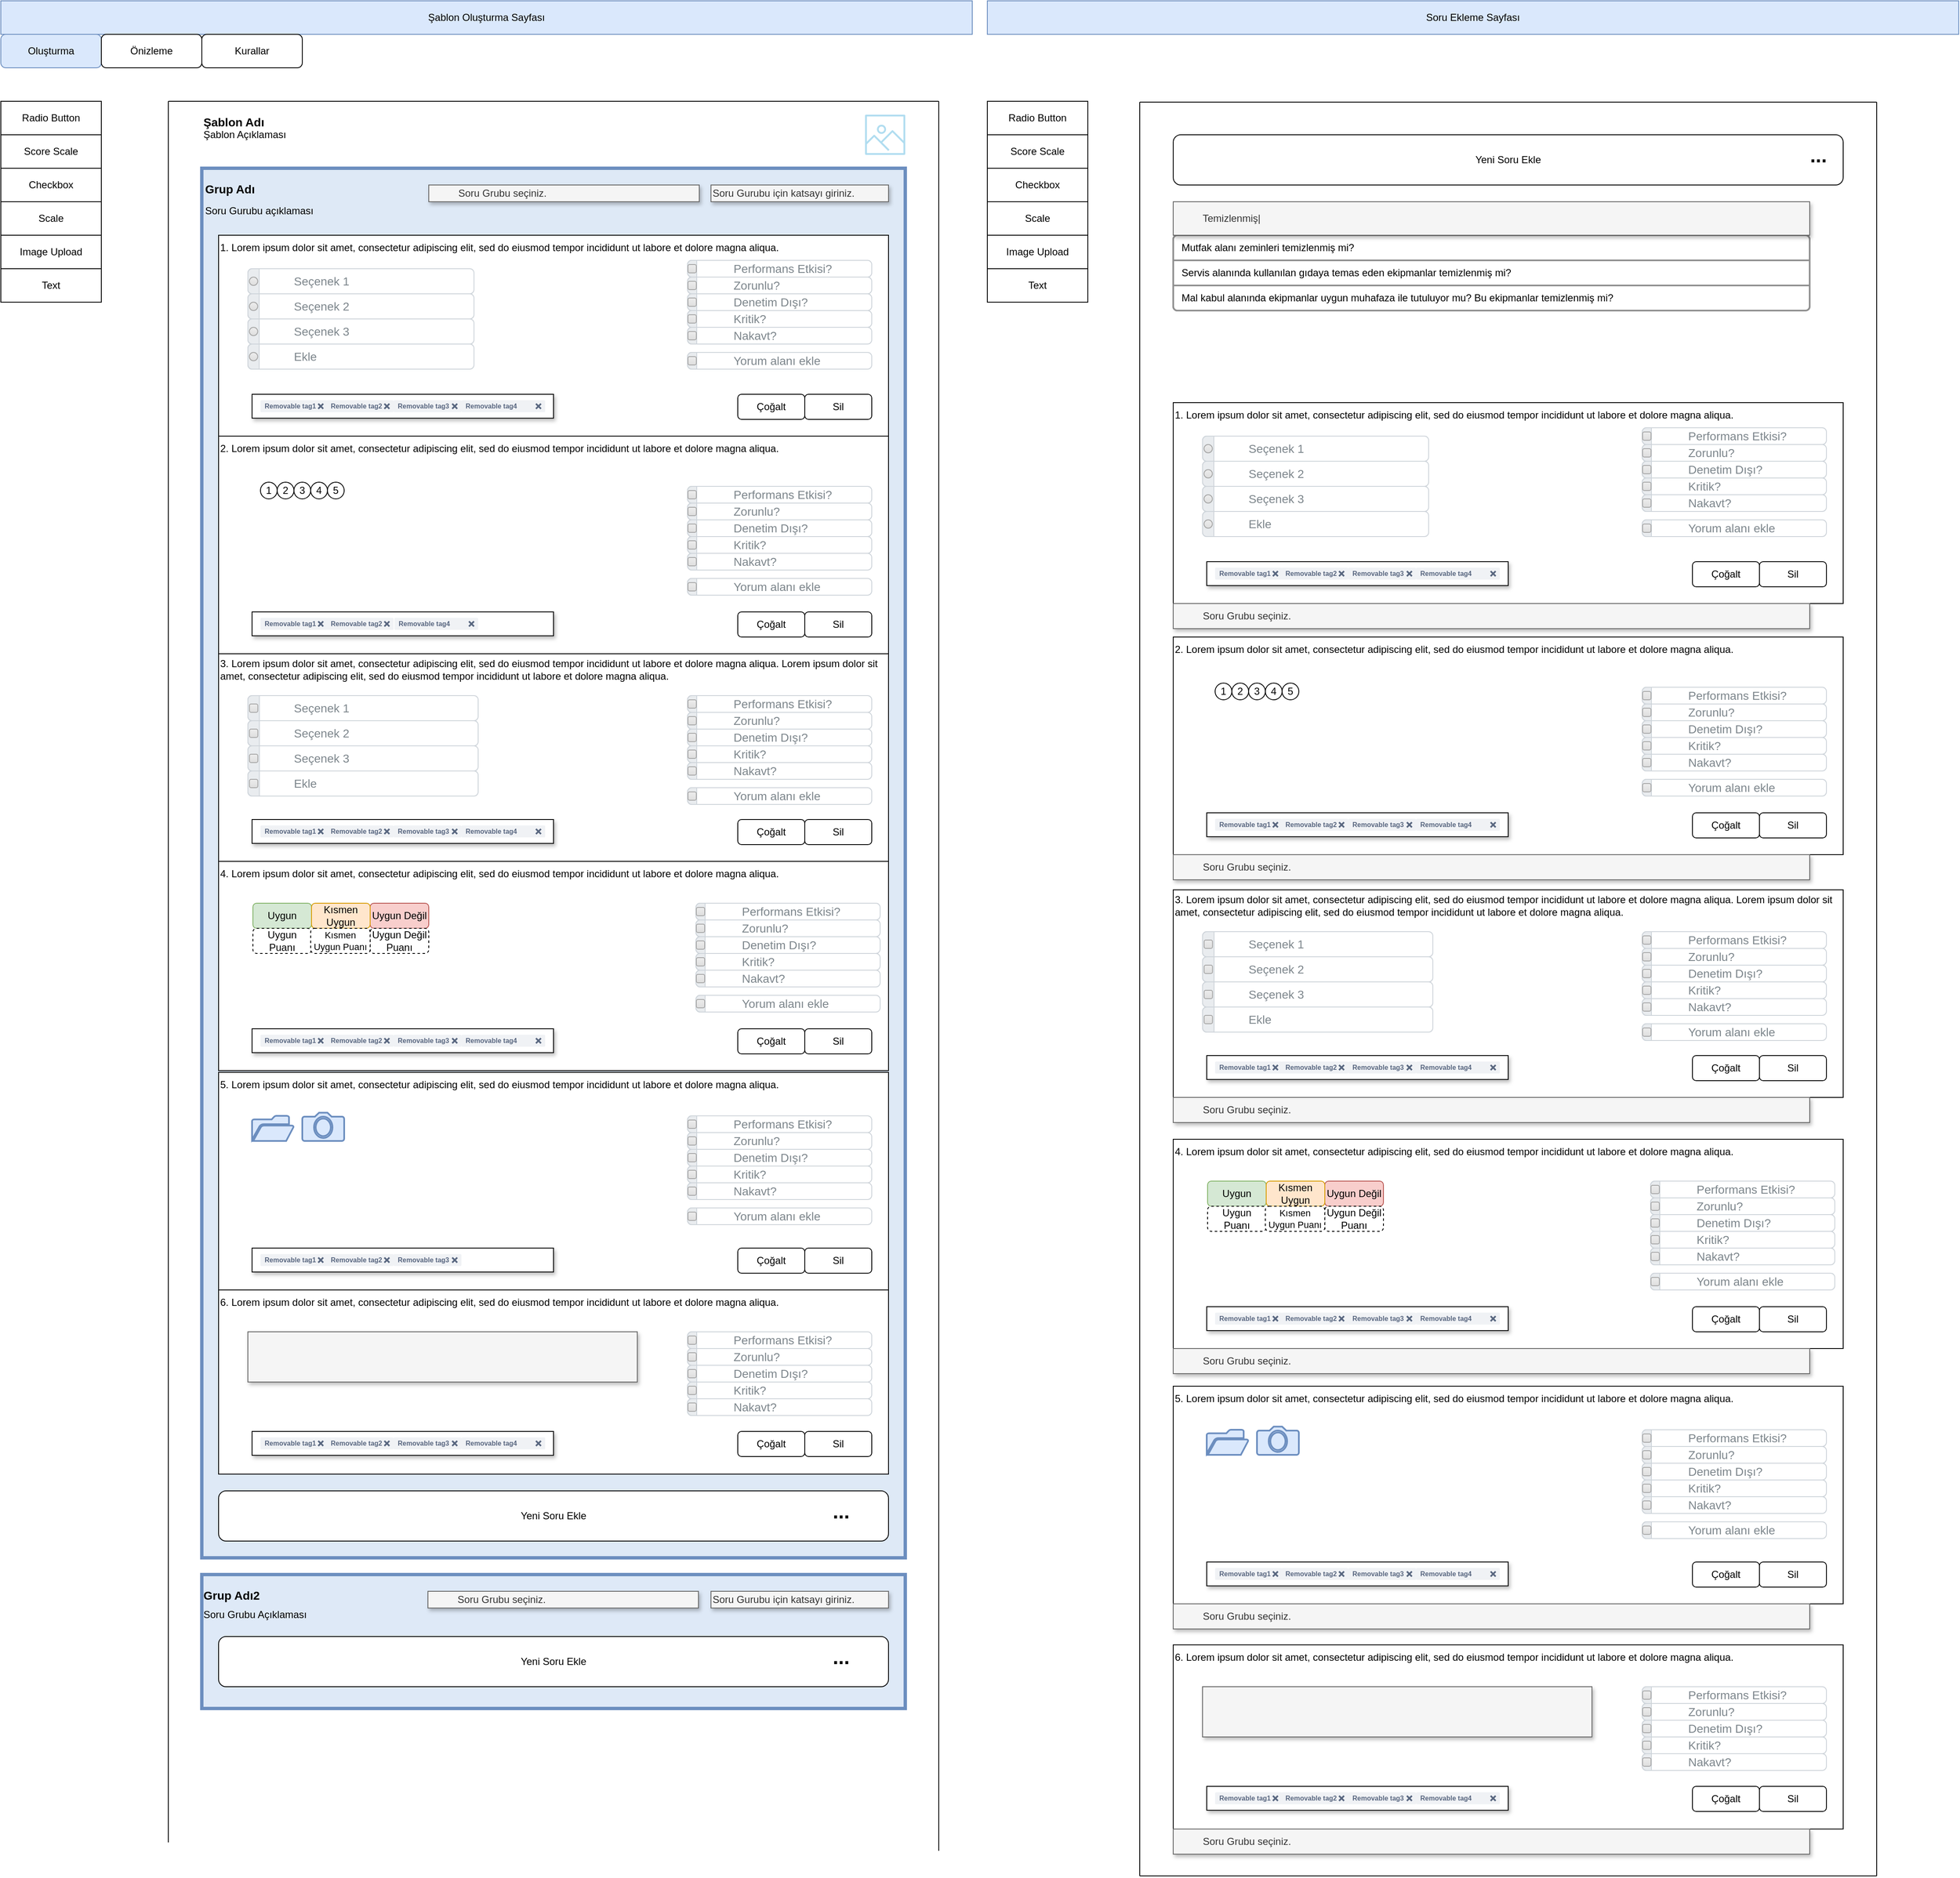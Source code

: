 <mxfile version="21.0.6" type="github">
  <diagram id="2o_g12qzqOKrg0OXxnGJ" name="Sayfa -2">
    <mxGraphModel dx="1687" dy="889" grid="1" gridSize="10" guides="1" tooltips="1" connect="1" arrows="1" fold="1" page="1" pageScale="1" pageWidth="1169" pageHeight="827" math="0" shadow="0">
      <root>
        <mxCell id="0" />
        <mxCell id="1" parent="0" />
        <mxCell id="M6u84m0omHOoOw8vYrXv-44" value="" style="rounded=0;whiteSpace=wrap;html=1;shadow=0;perimeter=ellipsePerimeter;movable=1;resizable=1;rotatable=1;deletable=1;editable=1;locked=0;connectable=1;strokeWidth=4;fillColor=#dee9f6;strokeColor=#6c8ebf;" parent="1" vertex="1">
          <mxGeometry x="240" y="200" width="840" height="1660" as="geometry" />
        </mxCell>
        <mxCell id="zQ0Ev5unj7IJxuBx6Gpg-1" value="Şablon Oluşturma Sayfası" style="rounded=0;whiteSpace=wrap;html=1;fillColor=#dae8fc;strokeColor=#6c8ebf;movable=0;resizable=0;rotatable=0;deletable=0;editable=0;locked=1;connectable=0;" parent="1" vertex="1">
          <mxGeometry width="1160" height="40" as="geometry" />
        </mxCell>
        <mxCell id="M6u84m0omHOoOw8vYrXv-1" value="Oluşturma" style="rounded=1;whiteSpace=wrap;html=1;fillColor=#dae8fc;strokeColor=#6c8ebf;" parent="1" vertex="1">
          <mxGeometry y="40" width="120" height="40" as="geometry" />
        </mxCell>
        <mxCell id="M6u84m0omHOoOw8vYrXv-2" value="Önizleme" style="rounded=1;whiteSpace=wrap;html=1;" parent="1" vertex="1">
          <mxGeometry x="120" y="40" width="120" height="40" as="geometry" />
        </mxCell>
        <mxCell id="M6u84m0omHOoOw8vYrXv-3" value="Kurallar" style="rounded=1;whiteSpace=wrap;html=1;" parent="1" vertex="1">
          <mxGeometry x="240" y="40" width="120" height="40" as="geometry" />
        </mxCell>
        <mxCell id="M6u84m0omHOoOw8vYrXv-28" value="Radio Button" style="rounded=0;whiteSpace=wrap;html=1;" parent="1" vertex="1">
          <mxGeometry y="120" width="120" height="40" as="geometry" />
        </mxCell>
        <mxCell id="M6u84m0omHOoOw8vYrXv-32" value="Text" style="rounded=0;whiteSpace=wrap;html=1;" parent="1" vertex="1">
          <mxGeometry y="320" width="120" height="40" as="geometry" />
        </mxCell>
        <mxCell id="M6u84m0omHOoOw8vYrXv-33" value="Image Upload" style="rounded=0;whiteSpace=wrap;html=1;" parent="1" vertex="1">
          <mxGeometry y="280" width="120" height="40" as="geometry" />
        </mxCell>
        <mxCell id="M6u84m0omHOoOw8vYrXv-34" value="Scale" style="rounded=0;whiteSpace=wrap;html=1;" parent="1" vertex="1">
          <mxGeometry y="240" width="120" height="40" as="geometry" />
        </mxCell>
        <mxCell id="M6u84m0omHOoOw8vYrXv-35" value="Score Scale" style="rounded=0;whiteSpace=wrap;html=1;" parent="1" vertex="1">
          <mxGeometry y="160" width="120" height="40" as="geometry" />
        </mxCell>
        <mxCell id="M6u84m0omHOoOw8vYrXv-36" value="Checkbox" style="rounded=0;whiteSpace=wrap;html=1;" parent="1" vertex="1">
          <mxGeometry y="200" width="120" height="40" as="geometry" />
        </mxCell>
        <mxCell id="M6u84m0omHOoOw8vYrXv-39" value="" style="endArrow=none;html=1;rounded=0;movable=1;resizable=1;rotatable=1;deletable=1;editable=1;locked=0;connectable=1;" parent="1" edge="1">
          <mxGeometry width="50" height="50" relative="1" as="geometry">
            <mxPoint x="200" y="2200" as="sourcePoint" />
            <mxPoint x="200" y="120" as="targetPoint" />
          </mxGeometry>
        </mxCell>
        <mxCell id="M6u84m0omHOoOw8vYrXv-40" value="" style="endArrow=none;html=1;rounded=0;movable=0;resizable=0;rotatable=0;deletable=0;editable=0;locked=1;connectable=0;" parent="1" edge="1">
          <mxGeometry width="50" height="50" relative="1" as="geometry">
            <mxPoint x="200" y="120" as="sourcePoint" />
            <mxPoint x="1120" y="120" as="targetPoint" />
          </mxGeometry>
        </mxCell>
        <mxCell id="M6u84m0omHOoOw8vYrXv-41" value="" style="endArrow=none;html=1;rounded=0;movable=1;resizable=1;rotatable=1;deletable=1;editable=1;locked=0;connectable=1;" parent="1" edge="1">
          <mxGeometry width="50" height="50" relative="1" as="geometry">
            <mxPoint x="1120" y="2210" as="sourcePoint" />
            <mxPoint x="1120" y="120" as="targetPoint" />
          </mxGeometry>
        </mxCell>
        <mxCell id="M6u84m0omHOoOw8vYrXv-42" value="Şablon Adı" style="text;html=1;strokeColor=none;fillColor=none;align=left;verticalAlign=middle;whiteSpace=wrap;rounded=0;fontStyle=1;fontSize=14;" parent="1" vertex="1">
          <mxGeometry x="240" y="130" width="80" height="30" as="geometry" />
        </mxCell>
        <mxCell id="M6u84m0omHOoOw8vYrXv-43" value="Soru Gurubu açıklaması" style="text;html=1;strokeColor=none;fillColor=none;align=left;verticalAlign=middle;whiteSpace=wrap;rounded=0;" parent="1" vertex="1">
          <mxGeometry x="242" y="231" width="165" height="40" as="geometry" />
        </mxCell>
        <mxCell id="M6u84m0omHOoOw8vYrXv-45" value="Grup Adı" style="text;html=1;strokeColor=none;fillColor=none;align=left;verticalAlign=middle;whiteSpace=wrap;rounded=0;fontStyle=1;fontSize=14;" parent="1" vertex="1">
          <mxGeometry x="242" y="210" width="80" height="30" as="geometry" />
        </mxCell>
        <mxCell id="M6u84m0omHOoOw8vYrXv-113" value="Şablon Açıklaması" style="text;html=1;strokeColor=none;fillColor=none;align=left;verticalAlign=middle;whiteSpace=wrap;rounded=0;" parent="1" vertex="1">
          <mxGeometry x="240" y="140" width="110" height="40" as="geometry" />
        </mxCell>
        <mxCell id="M6u84m0omHOoOw8vYrXv-200" value="" style="rounded=0;whiteSpace=wrap;html=1;shadow=0;perimeter=ellipsePerimeter;movable=1;resizable=1;rotatable=1;deletable=1;editable=1;locked=0;connectable=1;strokeWidth=4;fillColor=#dee9f7;strokeColor=#6c8ebf;" parent="1" vertex="1">
          <mxGeometry x="240" y="1880" width="840" height="160" as="geometry" />
        </mxCell>
        <mxCell id="M6u84m0omHOoOw8vYrXv-201" value="Soru Grubu Açıklaması" style="text;html=1;strokeColor=none;fillColor=none;align=left;verticalAlign=middle;whiteSpace=wrap;rounded=0;" parent="1" vertex="1">
          <mxGeometry x="240" y="1908" width="135" height="40" as="geometry" />
        </mxCell>
        <mxCell id="M6u84m0omHOoOw8vYrXv-202" value="Grup Adı2" style="text;html=1;strokeColor=none;fillColor=none;align=left;verticalAlign=middle;whiteSpace=wrap;rounded=0;fontStyle=1;fontSize=14;" parent="1" vertex="1">
          <mxGeometry x="240" y="1890" width="80" height="30" as="geometry" />
        </mxCell>
        <mxCell id="M6u84m0omHOoOw8vYrXv-203" value="" style="group" parent="1" vertex="1" connectable="0">
          <mxGeometry x="260" y="1954" width="800" height="60" as="geometry" />
        </mxCell>
        <mxCell id="M6u84m0omHOoOw8vYrXv-204" value="Yeni Soru Ekle" style="rounded=1;whiteSpace=wrap;html=1;" parent="M6u84m0omHOoOw8vYrXv-203" vertex="1">
          <mxGeometry width="800.0" height="60" as="geometry" />
        </mxCell>
        <mxCell id="M6u84m0omHOoOw8vYrXv-205" value="..." style="text;html=1;align=center;verticalAlign=middle;resizable=0;points=[];autosize=1;strokeColor=none;fillColor=none;fontStyle=1;fontSize=24;" parent="M6u84m0omHOoOw8vYrXv-203" vertex="1">
          <mxGeometry x="723.077" y="5" width="40" height="40" as="geometry" />
        </mxCell>
        <mxCell id="M6u84m0omHOoOw8vYrXv-207" value="" style="sketch=0;outlineConnect=0;fillColor=#b1ddf0;strokeColor=#10739e;dashed=0;verticalLabelPosition=bottom;verticalAlign=top;align=center;html=1;fontSize=12;fontStyle=0;aspect=fixed;pointerEvents=1;shape=mxgraph.aws4.container_registry_image;" parent="1" vertex="1">
          <mxGeometry x="1032" y="136" width="48" height="48" as="geometry" />
        </mxCell>
        <mxCell id="6xjXyjOPis5NzYqjDSAy-1" value="Soru Ekleme Sayfası" style="rounded=0;whiteSpace=wrap;html=1;fillColor=#dae8fc;strokeColor=#6c8ebf;movable=0;resizable=0;rotatable=0;deletable=0;editable=0;locked=1;connectable=0;" vertex="1" parent="1">
          <mxGeometry x="1178" width="1160" height="40" as="geometry" />
        </mxCell>
        <mxCell id="6xjXyjOPis5NzYqjDSAy-2" value="Radio Button" style="rounded=0;whiteSpace=wrap;html=1;" vertex="1" parent="1">
          <mxGeometry x="1178" y="120" width="120" height="40" as="geometry" />
        </mxCell>
        <mxCell id="6xjXyjOPis5NzYqjDSAy-3" value="Text" style="rounded=0;whiteSpace=wrap;html=1;" vertex="1" parent="1">
          <mxGeometry x="1178" y="320" width="120" height="40" as="geometry" />
        </mxCell>
        <mxCell id="6xjXyjOPis5NzYqjDSAy-4" value="Image Upload" style="rounded=0;whiteSpace=wrap;html=1;" vertex="1" parent="1">
          <mxGeometry x="1178" y="280" width="120" height="40" as="geometry" />
        </mxCell>
        <mxCell id="6xjXyjOPis5NzYqjDSAy-5" value="Scale" style="rounded=0;whiteSpace=wrap;html=1;" vertex="1" parent="1">
          <mxGeometry x="1178" y="240" width="120" height="40" as="geometry" />
        </mxCell>
        <mxCell id="6xjXyjOPis5NzYqjDSAy-6" value="Score Scale" style="rounded=0;whiteSpace=wrap;html=1;" vertex="1" parent="1">
          <mxGeometry x="1178" y="160" width="120" height="40" as="geometry" />
        </mxCell>
        <mxCell id="6xjXyjOPis5NzYqjDSAy-7" value="Checkbox" style="rounded=0;whiteSpace=wrap;html=1;" vertex="1" parent="1">
          <mxGeometry x="1178" y="200" width="120" height="40" as="geometry" />
        </mxCell>
        <mxCell id="6xjXyjOPis5NzYqjDSAy-9" value="" style="endArrow=none;html=1;rounded=0;movable=1;resizable=1;rotatable=1;deletable=1;editable=1;locked=0;connectable=1;" edge="1" parent="1">
          <mxGeometry width="50" height="50" relative="1" as="geometry">
            <mxPoint x="1360" y="2240" as="sourcePoint" />
            <mxPoint x="1360" y="121" as="targetPoint" />
          </mxGeometry>
        </mxCell>
        <mxCell id="6xjXyjOPis5NzYqjDSAy-10" value="" style="endArrow=none;html=1;rounded=0;movable=0;resizable=0;rotatable=0;deletable=0;editable=0;locked=1;connectable=0;" edge="1" parent="1">
          <mxGeometry width="50" height="50" relative="1" as="geometry">
            <mxPoint x="1360" y="121" as="sourcePoint" />
            <mxPoint x="2240" y="121" as="targetPoint" />
          </mxGeometry>
        </mxCell>
        <mxCell id="6xjXyjOPis5NzYqjDSAy-11" value="" style="endArrow=none;html=1;rounded=0;movable=1;resizable=1;rotatable=1;deletable=1;editable=1;locked=0;connectable=1;" edge="1" parent="1">
          <mxGeometry width="50" height="50" relative="1" as="geometry">
            <mxPoint x="2240" y="2240" as="sourcePoint" />
            <mxPoint x="2240" y="121" as="targetPoint" />
          </mxGeometry>
        </mxCell>
        <mxCell id="6xjXyjOPis5NzYqjDSAy-14" value="" style="group" vertex="1" connectable="0" parent="1">
          <mxGeometry x="1400" y="160" width="800" height="60" as="geometry" />
        </mxCell>
        <mxCell id="6xjXyjOPis5NzYqjDSAy-15" value="" style="group" vertex="1" connectable="0" parent="6xjXyjOPis5NzYqjDSAy-14">
          <mxGeometry width="800" height="60" as="geometry" />
        </mxCell>
        <mxCell id="6xjXyjOPis5NzYqjDSAy-12" value="Yeni Soru Ekle" style="rounded=1;whiteSpace=wrap;html=1;" vertex="1" parent="6xjXyjOPis5NzYqjDSAy-15">
          <mxGeometry width="800" height="60" as="geometry" />
        </mxCell>
        <mxCell id="6xjXyjOPis5NzYqjDSAy-13" value="..." style="text;html=1;align=center;verticalAlign=middle;resizable=0;points=[];autosize=1;strokeColor=none;fillColor=none;fontStyle=1;fontSize=24;" vertex="1" parent="6xjXyjOPis5NzYqjDSAy-15">
          <mxGeometry x="750" y="5" width="40" height="40" as="geometry" />
        </mxCell>
        <mxCell id="6xjXyjOPis5NzYqjDSAy-16" value="" style="rounded=0;whiteSpace=wrap;html=1;" vertex="1" parent="1">
          <mxGeometry x="1400" y="480" width="800" height="240" as="geometry" />
        </mxCell>
        <mxCell id="6xjXyjOPis5NzYqjDSAy-17" value="1. Lorem ipsum dolor sit amet, consectetur adipiscing elit, sed do eiusmod tempor incididunt ut labore et dolore magna aliqua.&amp;nbsp;" style="text;html=1;strokeColor=none;fillColor=none;align=left;verticalAlign=middle;whiteSpace=wrap;rounded=0;" vertex="1" parent="1">
          <mxGeometry x="1400" y="480" width="800" height="30" as="geometry" />
        </mxCell>
        <mxCell id="6xjXyjOPis5NzYqjDSAy-18" value="Seçenek 1" style="html=1;shadow=0;dashed=0;shape=mxgraph.bootstrap.rrect;rSize=5;strokeColor=#CED4DA;html=1;whiteSpace=wrap;fillColor=#FFFFFF;fontColor=#7D868C;align=left;spacing=15;spacingLeft=40;fontSize=14;" vertex="1" parent="1">
          <mxGeometry x="1435" y="520" width="270" height="30" as="geometry" />
        </mxCell>
        <mxCell id="6xjXyjOPis5NzYqjDSAy-19" value="" style="html=1;shadow=0;dashed=0;shape=mxgraph.bootstrap.leftButton;strokeColor=inherit;gradientColor=inherit;fontColor=inherit;fillColor=#E9ECEF;rSize=5;perimeter=none;whiteSpace=wrap;resizeHeight=1;fontSize=14;" vertex="1" parent="6xjXyjOPis5NzYqjDSAy-18">
          <mxGeometry width="13.5" height="30" as="geometry" />
        </mxCell>
        <mxCell id="6xjXyjOPis5NzYqjDSAy-20" value="" style="html=1;shadow=0;dashed=0;shape=mxgraph.bootstrap.radioButton2;labelPosition=right;verticalLabelPosition=middle;align=left;verticalAlign=middle;gradientColor=#DEDEDE;fillColor=#EDEDED;strokeColor=#A6A6A6;checked=0;spacing=5;checkedFill=#0085FC;checkedStroke=#ffffff;" vertex="1" parent="6xjXyjOPis5NzYqjDSAy-19">
          <mxGeometry x="0.5" y="0.5" width="10" height="10" relative="1" as="geometry">
            <mxPoint x="-5" y="-5" as="offset" />
          </mxGeometry>
        </mxCell>
        <mxCell id="6xjXyjOPis5NzYqjDSAy-21" value="Seçenek 2" style="html=1;shadow=0;dashed=0;shape=mxgraph.bootstrap.rrect;rSize=5;strokeColor=#CED4DA;html=1;whiteSpace=wrap;fillColor=#FFFFFF;fontColor=#7D868C;align=left;spacing=15;spacingLeft=40;fontSize=14;" vertex="1" parent="1">
          <mxGeometry x="1435" y="550" width="270" height="30" as="geometry" />
        </mxCell>
        <mxCell id="6xjXyjOPis5NzYqjDSAy-22" value="" style="html=1;shadow=0;dashed=0;shape=mxgraph.bootstrap.leftButton;strokeColor=inherit;gradientColor=inherit;fontColor=inherit;fillColor=#E9ECEF;rSize=5;perimeter=none;whiteSpace=wrap;resizeHeight=1;fontSize=14;" vertex="1" parent="6xjXyjOPis5NzYqjDSAy-21">
          <mxGeometry width="13.5" height="30" as="geometry" />
        </mxCell>
        <mxCell id="6xjXyjOPis5NzYqjDSAy-23" value="" style="html=1;shadow=0;dashed=0;shape=mxgraph.bootstrap.radioButton2;labelPosition=right;verticalLabelPosition=middle;align=left;verticalAlign=middle;gradientColor=#DEDEDE;fillColor=#EDEDED;strokeColor=#A6A6A6;checked=0;spacing=5;checkedFill=#0085FC;checkedStroke=#ffffff;" vertex="1" parent="6xjXyjOPis5NzYqjDSAy-22">
          <mxGeometry x="0.5" y="0.5" width="10" height="10" relative="1" as="geometry">
            <mxPoint x="-5" y="-5" as="offset" />
          </mxGeometry>
        </mxCell>
        <mxCell id="6xjXyjOPis5NzYqjDSAy-24" value="Seçenek 3" style="html=1;shadow=0;dashed=0;shape=mxgraph.bootstrap.rrect;rSize=5;strokeColor=#CED4DA;html=1;whiteSpace=wrap;fillColor=#FFFFFF;fontColor=#7D868C;align=left;spacing=15;spacingLeft=40;fontSize=14;" vertex="1" parent="1">
          <mxGeometry x="1435" y="580" width="270" height="30" as="geometry" />
        </mxCell>
        <mxCell id="6xjXyjOPis5NzYqjDSAy-25" value="" style="html=1;shadow=0;dashed=0;shape=mxgraph.bootstrap.leftButton;strokeColor=inherit;gradientColor=inherit;fontColor=inherit;fillColor=#E9ECEF;rSize=5;perimeter=none;whiteSpace=wrap;resizeHeight=1;fontSize=14;" vertex="1" parent="6xjXyjOPis5NzYqjDSAy-24">
          <mxGeometry width="13.5" height="30" as="geometry" />
        </mxCell>
        <mxCell id="6xjXyjOPis5NzYqjDSAy-26" value="" style="html=1;shadow=0;dashed=0;shape=mxgraph.bootstrap.radioButton2;labelPosition=right;verticalLabelPosition=middle;align=left;verticalAlign=middle;gradientColor=#DEDEDE;fillColor=#EDEDED;strokeColor=#A6A6A6;checked=0;spacing=5;checkedFill=#0085FC;checkedStroke=#ffffff;" vertex="1" parent="6xjXyjOPis5NzYqjDSAy-25">
          <mxGeometry x="0.5" y="0.5" width="10" height="10" relative="1" as="geometry">
            <mxPoint x="-5" y="-5" as="offset" />
          </mxGeometry>
        </mxCell>
        <mxCell id="6xjXyjOPis5NzYqjDSAy-27" value="" style="shape=image;html=1;verticalAlign=top;verticalLabelPosition=bottom;labelBackgroundColor=#ffffff;imageAspect=0;aspect=fixed;image=https://cdn4.iconfinder.com/data/icons/evil-icons-user-interface/64/plus-128.png" vertex="1" parent="1">
          <mxGeometry x="1405" y="610" width="30" height="30" as="geometry" />
        </mxCell>
        <mxCell id="6xjXyjOPis5NzYqjDSAy-28" value="" style="shape=image;html=1;verticalAlign=top;verticalLabelPosition=bottom;labelBackgroundColor=#ffffff;imageAspect=0;aspect=fixed;image=https://cdn4.iconfinder.com/data/icons/evil-icons-user-interface/64/minus-128.png" vertex="1" parent="1">
          <mxGeometry x="1405" y="520" width="30" height="30" as="geometry" />
        </mxCell>
        <mxCell id="6xjXyjOPis5NzYqjDSAy-29" value="" style="shape=image;html=1;verticalAlign=top;verticalLabelPosition=bottom;labelBackgroundColor=#ffffff;imageAspect=0;aspect=fixed;image=https://cdn4.iconfinder.com/data/icons/evil-icons-user-interface/64/minus-128.png" vertex="1" parent="1">
          <mxGeometry x="1405" y="550" width="30" height="30" as="geometry" />
        </mxCell>
        <mxCell id="6xjXyjOPis5NzYqjDSAy-30" value="" style="shape=image;html=1;verticalAlign=top;verticalLabelPosition=bottom;labelBackgroundColor=#ffffff;imageAspect=0;aspect=fixed;image=https://cdn4.iconfinder.com/data/icons/evil-icons-user-interface/64/minus-128.png" vertex="1" parent="1">
          <mxGeometry x="1405" y="580" width="30" height="30" as="geometry" />
        </mxCell>
        <mxCell id="6xjXyjOPis5NzYqjDSAy-31" value="Ekle" style="html=1;shadow=0;dashed=0;shape=mxgraph.bootstrap.rrect;rSize=5;strokeColor=#CED4DA;html=1;whiteSpace=wrap;fillColor=#FFFFFF;fontColor=#7D868C;align=left;spacing=15;spacingLeft=40;fontSize=14;" vertex="1" parent="1">
          <mxGeometry x="1435" y="610" width="270" height="30" as="geometry" />
        </mxCell>
        <mxCell id="6xjXyjOPis5NzYqjDSAy-32" value="" style="html=1;shadow=0;dashed=0;shape=mxgraph.bootstrap.leftButton;strokeColor=inherit;gradientColor=inherit;fontColor=inherit;fillColor=#E9ECEF;rSize=5;perimeter=none;whiteSpace=wrap;resizeHeight=1;fontSize=14;" vertex="1" parent="6xjXyjOPis5NzYqjDSAy-31">
          <mxGeometry width="13.5" height="30" as="geometry" />
        </mxCell>
        <mxCell id="6xjXyjOPis5NzYqjDSAy-33" value="" style="html=1;shadow=0;dashed=0;shape=mxgraph.bootstrap.radioButton2;labelPosition=right;verticalLabelPosition=middle;align=left;verticalAlign=middle;gradientColor=#DEDEDE;fillColor=#EDEDED;strokeColor=#A6A6A6;checked=0;spacing=5;checkedFill=#0085FC;checkedStroke=#ffffff;" vertex="1" parent="6xjXyjOPis5NzYqjDSAy-32">
          <mxGeometry x="0.5" y="0.5" width="10" height="10" relative="1" as="geometry">
            <mxPoint x="-5" y="-5" as="offset" />
          </mxGeometry>
        </mxCell>
        <mxCell id="6xjXyjOPis5NzYqjDSAy-34" value="" style="group" vertex="1" connectable="0" parent="1">
          <mxGeometry x="2020" y="670" width="160" height="30" as="geometry" />
        </mxCell>
        <mxCell id="6xjXyjOPis5NzYqjDSAy-35" value="Çoğalt" style="rounded=1;whiteSpace=wrap;html=1;" vertex="1" parent="6xjXyjOPis5NzYqjDSAy-34">
          <mxGeometry width="80" height="30" as="geometry" />
        </mxCell>
        <mxCell id="6xjXyjOPis5NzYqjDSAy-36" value="Sil" style="rounded=1;whiteSpace=wrap;html=1;" vertex="1" parent="6xjXyjOPis5NzYqjDSAy-34">
          <mxGeometry x="80" width="80" height="30" as="geometry" />
        </mxCell>
        <mxCell id="6xjXyjOPis5NzYqjDSAy-55" value="" style="group" vertex="1" connectable="0" parent="1">
          <mxGeometry x="1960" y="510" width="220" height="130" as="geometry" />
        </mxCell>
        <mxCell id="6xjXyjOPis5NzYqjDSAy-37" value="Performans Etkisi?" style="html=1;shadow=0;dashed=0;shape=mxgraph.bootstrap.rrect;rSize=5;strokeColor=#CED4DA;html=1;whiteSpace=wrap;fillColor=#FFFFFF;fontColor=#7D868C;align=left;spacing=15;spacingLeft=40;fontSize=14;" vertex="1" parent="6xjXyjOPis5NzYqjDSAy-55">
          <mxGeometry width="220" height="20" as="geometry" />
        </mxCell>
        <mxCell id="6xjXyjOPis5NzYqjDSAy-38" value="" style="html=1;shadow=0;dashed=0;shape=mxgraph.bootstrap.leftButton;strokeColor=inherit;gradientColor=inherit;fontColor=inherit;fillColor=#E9ECEF;rSize=5;perimeter=none;whiteSpace=wrap;resizeHeight=1;fontSize=14;" vertex="1" parent="6xjXyjOPis5NzYqjDSAy-37">
          <mxGeometry width="11" height="20" as="geometry" />
        </mxCell>
        <mxCell id="6xjXyjOPis5NzYqjDSAy-39" value="" style="html=1;shadow=0;dashed=0;shape=mxgraph.bootstrap.checkbox2;labelPosition=right;verticalLabelPosition=middle;align=left;verticalAlign=middle;gradientColor=#DEDEDE;fillColor=#EDEDED;strokeColor=#A6A6A6;checked=0;spacing=5;checkedFill=#0085FC;checkedStroke=#ffffff;" vertex="1" parent="6xjXyjOPis5NzYqjDSAy-38">
          <mxGeometry x="0.5" y="0.5" width="10" height="10" relative="1" as="geometry">
            <mxPoint x="-5" y="-5" as="offset" />
          </mxGeometry>
        </mxCell>
        <mxCell id="6xjXyjOPis5NzYqjDSAy-40" value="Zorunlu?" style="html=1;shadow=0;dashed=0;shape=mxgraph.bootstrap.rrect;rSize=5;strokeColor=#CED4DA;html=1;whiteSpace=wrap;fillColor=#FFFFFF;fontColor=#7D868C;align=left;spacing=15;spacingLeft=40;fontSize=14;" vertex="1" parent="6xjXyjOPis5NzYqjDSAy-55">
          <mxGeometry y="20" width="220" height="20" as="geometry" />
        </mxCell>
        <mxCell id="6xjXyjOPis5NzYqjDSAy-41" value="" style="html=1;shadow=0;dashed=0;shape=mxgraph.bootstrap.leftButton;strokeColor=inherit;gradientColor=inherit;fontColor=inherit;fillColor=#E9ECEF;rSize=5;perimeter=none;whiteSpace=wrap;resizeHeight=1;fontSize=14;" vertex="1" parent="6xjXyjOPis5NzYqjDSAy-40">
          <mxGeometry width="11" height="20" as="geometry" />
        </mxCell>
        <mxCell id="6xjXyjOPis5NzYqjDSAy-42" value="" style="html=1;shadow=0;dashed=0;shape=mxgraph.bootstrap.checkbox2;labelPosition=right;verticalLabelPosition=middle;align=left;verticalAlign=middle;gradientColor=#DEDEDE;fillColor=#EDEDED;strokeColor=#A6A6A6;checked=0;spacing=5;checkedFill=#0085FC;checkedStroke=#ffffff;" vertex="1" parent="6xjXyjOPis5NzYqjDSAy-41">
          <mxGeometry x="0.5" y="0.5" width="10" height="10" relative="1" as="geometry">
            <mxPoint x="-5" y="-5" as="offset" />
          </mxGeometry>
        </mxCell>
        <mxCell id="6xjXyjOPis5NzYqjDSAy-43" value="Denetim Dışı?" style="html=1;shadow=0;dashed=0;shape=mxgraph.bootstrap.rrect;rSize=5;strokeColor=#CED4DA;html=1;whiteSpace=wrap;fillColor=#FFFFFF;fontColor=#7D868C;align=left;spacing=15;spacingLeft=40;fontSize=14;" vertex="1" parent="6xjXyjOPis5NzYqjDSAy-55">
          <mxGeometry y="40" width="220" height="20" as="geometry" />
        </mxCell>
        <mxCell id="6xjXyjOPis5NzYqjDSAy-44" value="" style="html=1;shadow=0;dashed=0;shape=mxgraph.bootstrap.leftButton;strokeColor=inherit;gradientColor=inherit;fontColor=inherit;fillColor=#E9ECEF;rSize=5;perimeter=none;whiteSpace=wrap;resizeHeight=1;fontSize=14;" vertex="1" parent="6xjXyjOPis5NzYqjDSAy-43">
          <mxGeometry width="11" height="20" as="geometry" />
        </mxCell>
        <mxCell id="6xjXyjOPis5NzYqjDSAy-45" value="" style="html=1;shadow=0;dashed=0;shape=mxgraph.bootstrap.checkbox2;labelPosition=right;verticalLabelPosition=middle;align=left;verticalAlign=middle;gradientColor=#DEDEDE;fillColor=#EDEDED;strokeColor=#A6A6A6;checked=0;spacing=5;checkedFill=#0085FC;checkedStroke=#ffffff;" vertex="1" parent="6xjXyjOPis5NzYqjDSAy-44">
          <mxGeometry x="0.5" y="0.5" width="10" height="10" relative="1" as="geometry">
            <mxPoint x="-5" y="-5" as="offset" />
          </mxGeometry>
        </mxCell>
        <mxCell id="6xjXyjOPis5NzYqjDSAy-46" value="Kritik?" style="html=1;shadow=0;dashed=0;shape=mxgraph.bootstrap.rrect;rSize=5;strokeColor=#CED4DA;html=1;whiteSpace=wrap;fillColor=#FFFFFF;fontColor=#7D868C;align=left;spacing=15;spacingLeft=40;fontSize=14;" vertex="1" parent="6xjXyjOPis5NzYqjDSAy-55">
          <mxGeometry y="60" width="220" height="20" as="geometry" />
        </mxCell>
        <mxCell id="6xjXyjOPis5NzYqjDSAy-47" value="" style="html=1;shadow=0;dashed=0;shape=mxgraph.bootstrap.leftButton;strokeColor=inherit;gradientColor=inherit;fontColor=inherit;fillColor=#E9ECEF;rSize=5;perimeter=none;whiteSpace=wrap;resizeHeight=1;fontSize=14;" vertex="1" parent="6xjXyjOPis5NzYqjDSAy-46">
          <mxGeometry width="11" height="20" as="geometry" />
        </mxCell>
        <mxCell id="6xjXyjOPis5NzYqjDSAy-48" value="" style="html=1;shadow=0;dashed=0;shape=mxgraph.bootstrap.checkbox2;labelPosition=right;verticalLabelPosition=middle;align=left;verticalAlign=middle;gradientColor=#DEDEDE;fillColor=#EDEDED;strokeColor=#A6A6A6;checked=0;spacing=5;checkedFill=#0085FC;checkedStroke=#ffffff;" vertex="1" parent="6xjXyjOPis5NzYqjDSAy-47">
          <mxGeometry x="0.5" y="0.5" width="10" height="10" relative="1" as="geometry">
            <mxPoint x="-5" y="-5" as="offset" />
          </mxGeometry>
        </mxCell>
        <mxCell id="6xjXyjOPis5NzYqjDSAy-49" value="Nakavt?" style="html=1;shadow=0;dashed=0;shape=mxgraph.bootstrap.rrect;rSize=5;strokeColor=#CED4DA;html=1;whiteSpace=wrap;fillColor=#FFFFFF;fontColor=#7D868C;align=left;spacing=15;spacingLeft=40;fontSize=14;" vertex="1" parent="6xjXyjOPis5NzYqjDSAy-55">
          <mxGeometry y="80" width="220" height="20" as="geometry" />
        </mxCell>
        <mxCell id="6xjXyjOPis5NzYqjDSAy-50" value="" style="html=1;shadow=0;dashed=0;shape=mxgraph.bootstrap.leftButton;strokeColor=inherit;gradientColor=inherit;fontColor=inherit;fillColor=#E9ECEF;rSize=5;perimeter=none;whiteSpace=wrap;resizeHeight=1;fontSize=14;" vertex="1" parent="6xjXyjOPis5NzYqjDSAy-49">
          <mxGeometry width="11" height="20" as="geometry" />
        </mxCell>
        <mxCell id="6xjXyjOPis5NzYqjDSAy-51" value="" style="html=1;shadow=0;dashed=0;shape=mxgraph.bootstrap.checkbox2;labelPosition=right;verticalLabelPosition=middle;align=left;verticalAlign=middle;gradientColor=#DEDEDE;fillColor=#EDEDED;strokeColor=#A6A6A6;checked=0;spacing=5;checkedFill=#0085FC;checkedStroke=#ffffff;" vertex="1" parent="6xjXyjOPis5NzYqjDSAy-50">
          <mxGeometry x="0.5" y="0.5" width="10" height="10" relative="1" as="geometry">
            <mxPoint x="-5" y="-5" as="offset" />
          </mxGeometry>
        </mxCell>
        <mxCell id="6xjXyjOPis5NzYqjDSAy-52" value="Yorum alanı ekle" style="html=1;shadow=0;dashed=0;shape=mxgraph.bootstrap.rrect;rSize=5;strokeColor=#CED4DA;html=1;whiteSpace=wrap;fillColor=#FFFFFF;fontColor=#7D868C;align=left;spacing=15;spacingLeft=40;fontSize=14;" vertex="1" parent="6xjXyjOPis5NzYqjDSAy-55">
          <mxGeometry y="110" width="220" height="20" as="geometry" />
        </mxCell>
        <mxCell id="6xjXyjOPis5NzYqjDSAy-53" value="" style="html=1;shadow=0;dashed=0;shape=mxgraph.bootstrap.leftButton;strokeColor=inherit;gradientColor=inherit;fontColor=inherit;fillColor=#E9ECEF;rSize=5;perimeter=none;whiteSpace=wrap;resizeHeight=1;fontSize=14;" vertex="1" parent="6xjXyjOPis5NzYqjDSAy-52">
          <mxGeometry width="11" height="20" as="geometry" />
        </mxCell>
        <mxCell id="6xjXyjOPis5NzYqjDSAy-54" value="" style="html=1;shadow=0;dashed=0;shape=mxgraph.bootstrap.checkbox2;labelPosition=right;verticalLabelPosition=middle;align=left;verticalAlign=middle;gradientColor=#DEDEDE;fillColor=#EDEDED;strokeColor=#A6A6A6;checked=0;spacing=5;checkedFill=#0085FC;checkedStroke=#ffffff;" vertex="1" parent="6xjXyjOPis5NzYqjDSAy-53">
          <mxGeometry x="0.5" y="0.5" width="10" height="10" relative="1" as="geometry">
            <mxPoint x="-5" y="-5" as="offset" />
          </mxGeometry>
        </mxCell>
        <mxCell id="6xjXyjOPis5NzYqjDSAy-63" value="" style="html=1;shadow=0;dashed=0;shape=mxgraph.bootstrap.rrect;rSize=5;strokeColor=#919191;html=1;whiteSpace=wrap;fillColor=#FFFFFF;fontColor=#000000;strokeWidth=2;" vertex="1" parent="1">
          <mxGeometry x="1400" y="280" width="760" height="90" as="geometry" />
        </mxCell>
        <mxCell id="6xjXyjOPis5NzYqjDSAy-64" value="Mutfak alanı zeminleri temizlenmiş mi?" style="strokeColor=#919191;fillColor=inherit;gradientColor=inherit;fontColor=inherit;html=1;shadow=0;dashed=0;shape=mxgraph.bootstrap.topButton;rSize=5;perimeter=none;whiteSpace=wrap;resizeWidth=1;align=left;spacing=10;strokeWidth=2;" vertex="1" parent="6xjXyjOPis5NzYqjDSAy-63">
          <mxGeometry width="760" height="30" relative="1" as="geometry" />
        </mxCell>
        <mxCell id="6xjXyjOPis5NzYqjDSAy-65" value="Servis alanında kullanılan gıdaya temas eden ekipmanlar temizlenmiş mi?" style="strokeColor=#919191;fillColor=inherit;gradientColor=inherit;fontColor=inherit;html=1;shadow=0;dashed=0;perimeter=none;whiteSpace=wrap;resizeWidth=1;align=left;spacing=10;strokeWidth=2;" vertex="1" parent="6xjXyjOPis5NzYqjDSAy-63">
          <mxGeometry width="760" height="30" relative="1" as="geometry">
            <mxPoint y="30" as="offset" />
          </mxGeometry>
        </mxCell>
        <mxCell id="6xjXyjOPis5NzYqjDSAy-66" value="Mal kabul alanında ekipmanlar uygun muhafaza ile tutuluyor mu? Bu ekipmanlar temizlenmiş mi?" style="strokeColor=#919191;fillColor=inherit;gradientColor=inherit;fontColor=inherit;html=1;shadow=0;dashed=0;shape=mxgraph.bootstrap.bottomButton;rSize=5;perimeter=none;whiteSpace=wrap;resizeWidth=1;resizeHeight=0;align=left;spacing=10;strokeWidth=2;" vertex="1" parent="6xjXyjOPis5NzYqjDSAy-63">
          <mxGeometry y="1" width="760" height="30" relative="1" as="geometry">
            <mxPoint y="-30" as="offset" />
          </mxGeometry>
        </mxCell>
        <mxCell id="6xjXyjOPis5NzYqjDSAy-69" value="" style="rounded=0;whiteSpace=wrap;html=1;" vertex="1" parent="1">
          <mxGeometry x="1400" y="760" width="800" height="260" as="geometry" />
        </mxCell>
        <mxCell id="6xjXyjOPis5NzYqjDSAy-70" value="2. Lorem ipsum dolor sit amet, consectetur adipiscing elit, sed do eiusmod tempor incididunt ut labore et dolore magna aliqua.&amp;nbsp;" style="text;html=1;strokeColor=none;fillColor=none;align=left;verticalAlign=middle;whiteSpace=wrap;rounded=0;" vertex="1" parent="1">
          <mxGeometry x="1400" y="760" width="800" height="30" as="geometry" />
        </mxCell>
        <mxCell id="6xjXyjOPis5NzYqjDSAy-71" value="" style="shape=image;html=1;verticalAlign=top;verticalLabelPosition=bottom;labelBackgroundColor=#ffffff;imageAspect=0;aspect=fixed;image=https://cdn4.iconfinder.com/data/icons/evil-icons-user-interface/64/plus-128.png" vertex="1" parent="1">
          <mxGeometry x="1550" y="810" width="30" height="30" as="geometry" />
        </mxCell>
        <mxCell id="6xjXyjOPis5NzYqjDSAy-72" value="" style="shape=image;html=1;verticalAlign=top;verticalLabelPosition=bottom;labelBackgroundColor=#ffffff;imageAspect=0;aspect=fixed;image=https://cdn4.iconfinder.com/data/icons/evil-icons-user-interface/64/minus-128.png" vertex="1" parent="1">
          <mxGeometry x="1405" y="810" width="30" height="30" as="geometry" />
        </mxCell>
        <mxCell id="6xjXyjOPis5NzYqjDSAy-73" value="" style="group" vertex="1" connectable="0" parent="1">
          <mxGeometry x="2020" y="970" width="160" height="30" as="geometry" />
        </mxCell>
        <mxCell id="6xjXyjOPis5NzYqjDSAy-74" value="Çoğalt" style="rounded=1;whiteSpace=wrap;html=1;" vertex="1" parent="6xjXyjOPis5NzYqjDSAy-73">
          <mxGeometry width="80" height="30" as="geometry" />
        </mxCell>
        <mxCell id="6xjXyjOPis5NzYqjDSAy-75" value="Sil" style="rounded=1;whiteSpace=wrap;html=1;" vertex="1" parent="6xjXyjOPis5NzYqjDSAy-73">
          <mxGeometry x="80" width="80" height="30" as="geometry" />
        </mxCell>
        <mxCell id="6xjXyjOPis5NzYqjDSAy-76" value="3" style="ellipse;whiteSpace=wrap;html=1;aspect=fixed;" vertex="1" parent="1">
          <mxGeometry x="1490" y="815" width="20" height="20" as="geometry" />
        </mxCell>
        <mxCell id="6xjXyjOPis5NzYqjDSAy-77" value="1" style="ellipse;whiteSpace=wrap;html=1;aspect=fixed;" vertex="1" parent="1">
          <mxGeometry x="1450" y="815" width="20" height="20" as="geometry" />
        </mxCell>
        <mxCell id="6xjXyjOPis5NzYqjDSAy-78" value="2" style="ellipse;whiteSpace=wrap;html=1;aspect=fixed;" vertex="1" parent="1">
          <mxGeometry x="1470" y="815" width="20" height="20" as="geometry" />
        </mxCell>
        <mxCell id="6xjXyjOPis5NzYqjDSAy-79" value="4" style="ellipse;whiteSpace=wrap;html=1;aspect=fixed;" vertex="1" parent="1">
          <mxGeometry x="1510" y="815" width="20" height="20" as="geometry" />
        </mxCell>
        <mxCell id="6xjXyjOPis5NzYqjDSAy-80" value="5" style="ellipse;whiteSpace=wrap;html=1;aspect=fixed;" vertex="1" parent="1">
          <mxGeometry x="1530" y="815" width="20" height="20" as="geometry" />
        </mxCell>
        <mxCell id="6xjXyjOPis5NzYqjDSAy-81" value="" style="group" vertex="1" connectable="0" parent="1">
          <mxGeometry x="1960" y="820" width="220" height="130" as="geometry" />
        </mxCell>
        <mxCell id="6xjXyjOPis5NzYqjDSAy-82" value="Performans Etkisi?" style="html=1;shadow=0;dashed=0;shape=mxgraph.bootstrap.rrect;rSize=5;strokeColor=#CED4DA;html=1;whiteSpace=wrap;fillColor=#FFFFFF;fontColor=#7D868C;align=left;spacing=15;spacingLeft=40;fontSize=14;" vertex="1" parent="6xjXyjOPis5NzYqjDSAy-81">
          <mxGeometry width="220" height="20" as="geometry" />
        </mxCell>
        <mxCell id="6xjXyjOPis5NzYqjDSAy-83" value="" style="html=1;shadow=0;dashed=0;shape=mxgraph.bootstrap.leftButton;strokeColor=inherit;gradientColor=inherit;fontColor=inherit;fillColor=#E9ECEF;rSize=5;perimeter=none;whiteSpace=wrap;resizeHeight=1;fontSize=14;" vertex="1" parent="6xjXyjOPis5NzYqjDSAy-82">
          <mxGeometry width="11" height="20" as="geometry" />
        </mxCell>
        <mxCell id="6xjXyjOPis5NzYqjDSAy-84" value="" style="html=1;shadow=0;dashed=0;shape=mxgraph.bootstrap.checkbox2;labelPosition=right;verticalLabelPosition=middle;align=left;verticalAlign=middle;gradientColor=#DEDEDE;fillColor=#EDEDED;strokeColor=#A6A6A6;checked=0;spacing=5;checkedFill=#0085FC;checkedStroke=#ffffff;" vertex="1" parent="6xjXyjOPis5NzYqjDSAy-83">
          <mxGeometry x="0.5" y="0.5" width="10" height="10" relative="1" as="geometry">
            <mxPoint x="-5" y="-5" as="offset" />
          </mxGeometry>
        </mxCell>
        <mxCell id="6xjXyjOPis5NzYqjDSAy-85" value="Zorunlu?" style="html=1;shadow=0;dashed=0;shape=mxgraph.bootstrap.rrect;rSize=5;strokeColor=#CED4DA;html=1;whiteSpace=wrap;fillColor=#FFFFFF;fontColor=#7D868C;align=left;spacing=15;spacingLeft=40;fontSize=14;" vertex="1" parent="6xjXyjOPis5NzYqjDSAy-81">
          <mxGeometry y="20" width="220" height="20" as="geometry" />
        </mxCell>
        <mxCell id="6xjXyjOPis5NzYqjDSAy-86" value="" style="html=1;shadow=0;dashed=0;shape=mxgraph.bootstrap.leftButton;strokeColor=inherit;gradientColor=inherit;fontColor=inherit;fillColor=#E9ECEF;rSize=5;perimeter=none;whiteSpace=wrap;resizeHeight=1;fontSize=14;" vertex="1" parent="6xjXyjOPis5NzYqjDSAy-85">
          <mxGeometry width="11" height="20" as="geometry" />
        </mxCell>
        <mxCell id="6xjXyjOPis5NzYqjDSAy-87" value="" style="html=1;shadow=0;dashed=0;shape=mxgraph.bootstrap.checkbox2;labelPosition=right;verticalLabelPosition=middle;align=left;verticalAlign=middle;gradientColor=#DEDEDE;fillColor=#EDEDED;strokeColor=#A6A6A6;checked=0;spacing=5;checkedFill=#0085FC;checkedStroke=#ffffff;" vertex="1" parent="6xjXyjOPis5NzYqjDSAy-86">
          <mxGeometry x="0.5" y="0.5" width="10" height="10" relative="1" as="geometry">
            <mxPoint x="-5" y="-5" as="offset" />
          </mxGeometry>
        </mxCell>
        <mxCell id="6xjXyjOPis5NzYqjDSAy-88" value="Denetim Dışı?" style="html=1;shadow=0;dashed=0;shape=mxgraph.bootstrap.rrect;rSize=5;strokeColor=#CED4DA;html=1;whiteSpace=wrap;fillColor=#FFFFFF;fontColor=#7D868C;align=left;spacing=15;spacingLeft=40;fontSize=14;" vertex="1" parent="6xjXyjOPis5NzYqjDSAy-81">
          <mxGeometry y="40" width="220" height="20" as="geometry" />
        </mxCell>
        <mxCell id="6xjXyjOPis5NzYqjDSAy-89" value="" style="html=1;shadow=0;dashed=0;shape=mxgraph.bootstrap.leftButton;strokeColor=inherit;gradientColor=inherit;fontColor=inherit;fillColor=#E9ECEF;rSize=5;perimeter=none;whiteSpace=wrap;resizeHeight=1;fontSize=14;" vertex="1" parent="6xjXyjOPis5NzYqjDSAy-88">
          <mxGeometry width="11" height="20" as="geometry" />
        </mxCell>
        <mxCell id="6xjXyjOPis5NzYqjDSAy-90" value="" style="html=1;shadow=0;dashed=0;shape=mxgraph.bootstrap.checkbox2;labelPosition=right;verticalLabelPosition=middle;align=left;verticalAlign=middle;gradientColor=#DEDEDE;fillColor=#EDEDED;strokeColor=#A6A6A6;checked=0;spacing=5;checkedFill=#0085FC;checkedStroke=#ffffff;" vertex="1" parent="6xjXyjOPis5NzYqjDSAy-89">
          <mxGeometry x="0.5" y="0.5" width="10" height="10" relative="1" as="geometry">
            <mxPoint x="-5" y="-5" as="offset" />
          </mxGeometry>
        </mxCell>
        <mxCell id="6xjXyjOPis5NzYqjDSAy-91" value="Kritik?" style="html=1;shadow=0;dashed=0;shape=mxgraph.bootstrap.rrect;rSize=5;strokeColor=#CED4DA;html=1;whiteSpace=wrap;fillColor=#FFFFFF;fontColor=#7D868C;align=left;spacing=15;spacingLeft=40;fontSize=14;" vertex="1" parent="6xjXyjOPis5NzYqjDSAy-81">
          <mxGeometry y="60" width="220" height="20" as="geometry" />
        </mxCell>
        <mxCell id="6xjXyjOPis5NzYqjDSAy-92" value="" style="html=1;shadow=0;dashed=0;shape=mxgraph.bootstrap.leftButton;strokeColor=inherit;gradientColor=inherit;fontColor=inherit;fillColor=#E9ECEF;rSize=5;perimeter=none;whiteSpace=wrap;resizeHeight=1;fontSize=14;" vertex="1" parent="6xjXyjOPis5NzYqjDSAy-91">
          <mxGeometry width="11" height="20" as="geometry" />
        </mxCell>
        <mxCell id="6xjXyjOPis5NzYqjDSAy-93" value="" style="html=1;shadow=0;dashed=0;shape=mxgraph.bootstrap.checkbox2;labelPosition=right;verticalLabelPosition=middle;align=left;verticalAlign=middle;gradientColor=#DEDEDE;fillColor=#EDEDED;strokeColor=#A6A6A6;checked=0;spacing=5;checkedFill=#0085FC;checkedStroke=#ffffff;" vertex="1" parent="6xjXyjOPis5NzYqjDSAy-92">
          <mxGeometry x="0.5" y="0.5" width="10" height="10" relative="1" as="geometry">
            <mxPoint x="-5" y="-5" as="offset" />
          </mxGeometry>
        </mxCell>
        <mxCell id="6xjXyjOPis5NzYqjDSAy-94" value="Nakavt?" style="html=1;shadow=0;dashed=0;shape=mxgraph.bootstrap.rrect;rSize=5;strokeColor=#CED4DA;html=1;whiteSpace=wrap;fillColor=#FFFFFF;fontColor=#7D868C;align=left;spacing=15;spacingLeft=40;fontSize=14;" vertex="1" parent="6xjXyjOPis5NzYqjDSAy-81">
          <mxGeometry y="80" width="220" height="20" as="geometry" />
        </mxCell>
        <mxCell id="6xjXyjOPis5NzYqjDSAy-95" value="" style="html=1;shadow=0;dashed=0;shape=mxgraph.bootstrap.leftButton;strokeColor=inherit;gradientColor=inherit;fontColor=inherit;fillColor=#E9ECEF;rSize=5;perimeter=none;whiteSpace=wrap;resizeHeight=1;fontSize=14;" vertex="1" parent="6xjXyjOPis5NzYqjDSAy-94">
          <mxGeometry width="11" height="20" as="geometry" />
        </mxCell>
        <mxCell id="6xjXyjOPis5NzYqjDSAy-96" value="" style="html=1;shadow=0;dashed=0;shape=mxgraph.bootstrap.checkbox2;labelPosition=right;verticalLabelPosition=middle;align=left;verticalAlign=middle;gradientColor=#DEDEDE;fillColor=#EDEDED;strokeColor=#A6A6A6;checked=0;spacing=5;checkedFill=#0085FC;checkedStroke=#ffffff;" vertex="1" parent="6xjXyjOPis5NzYqjDSAy-95">
          <mxGeometry x="0.5" y="0.5" width="10" height="10" relative="1" as="geometry">
            <mxPoint x="-5" y="-5" as="offset" />
          </mxGeometry>
        </mxCell>
        <mxCell id="6xjXyjOPis5NzYqjDSAy-97" value="Yorum alanı ekle" style="html=1;shadow=0;dashed=0;shape=mxgraph.bootstrap.rrect;rSize=5;strokeColor=#CED4DA;html=1;whiteSpace=wrap;fillColor=#FFFFFF;fontColor=#7D868C;align=left;spacing=15;spacingLeft=40;fontSize=14;" vertex="1" parent="6xjXyjOPis5NzYqjDSAy-81">
          <mxGeometry y="110" width="220" height="20" as="geometry" />
        </mxCell>
        <mxCell id="6xjXyjOPis5NzYqjDSAy-98" value="" style="html=1;shadow=0;dashed=0;shape=mxgraph.bootstrap.leftButton;strokeColor=inherit;gradientColor=inherit;fontColor=inherit;fillColor=#E9ECEF;rSize=5;perimeter=none;whiteSpace=wrap;resizeHeight=1;fontSize=14;" vertex="1" parent="6xjXyjOPis5NzYqjDSAy-97">
          <mxGeometry width="11" height="20" as="geometry" />
        </mxCell>
        <mxCell id="6xjXyjOPis5NzYqjDSAy-99" value="" style="html=1;shadow=0;dashed=0;shape=mxgraph.bootstrap.checkbox2;labelPosition=right;verticalLabelPosition=middle;align=left;verticalAlign=middle;gradientColor=#DEDEDE;fillColor=#EDEDED;strokeColor=#A6A6A6;checked=0;spacing=5;checkedFill=#0085FC;checkedStroke=#ffffff;" vertex="1" parent="6xjXyjOPis5NzYqjDSAy-98">
          <mxGeometry x="0.5" y="0.5" width="10" height="10" relative="1" as="geometry">
            <mxPoint x="-5" y="-5" as="offset" />
          </mxGeometry>
        </mxCell>
        <mxCell id="6xjXyjOPis5NzYqjDSAy-100" value="" style="rounded=0;whiteSpace=wrap;html=1;" vertex="1" parent="1">
          <mxGeometry x="1400" y="1062" width="800" height="248" as="geometry" />
        </mxCell>
        <mxCell id="6xjXyjOPis5NzYqjDSAy-101" value="3. Lorem ipsum dolor sit amet, consectetur adipiscing elit, sed do eiusmod tempor incididunt ut labore et dolore magna aliqua. Lorem ipsum dolor sit amet, consectetur adipiscing elit, sed do eiusmod tempor incididunt ut labore et dolore magna aliqua.&amp;nbsp;" style="text;html=1;strokeColor=none;fillColor=none;align=left;verticalAlign=middle;whiteSpace=wrap;rounded=0;" vertex="1" parent="1">
          <mxGeometry x="1400" y="1062" width="800" height="38" as="geometry" />
        </mxCell>
        <mxCell id="6xjXyjOPis5NzYqjDSAy-102" value="" style="group" vertex="1" connectable="0" parent="1">
          <mxGeometry x="2020" y="1260" width="160" height="30" as="geometry" />
        </mxCell>
        <mxCell id="6xjXyjOPis5NzYqjDSAy-103" value="Çoğalt" style="rounded=1;whiteSpace=wrap;html=1;" vertex="1" parent="6xjXyjOPis5NzYqjDSAy-102">
          <mxGeometry width="80" height="30" as="geometry" />
        </mxCell>
        <mxCell id="6xjXyjOPis5NzYqjDSAy-104" value="Sil" style="rounded=1;whiteSpace=wrap;html=1;" vertex="1" parent="6xjXyjOPis5NzYqjDSAy-102">
          <mxGeometry x="80" width="80" height="30" as="geometry" />
        </mxCell>
        <mxCell id="6xjXyjOPis5NzYqjDSAy-105" value="Seçenek 1" style="html=1;shadow=0;dashed=0;shape=mxgraph.bootstrap.rrect;rSize=5;strokeColor=#CED4DA;html=1;whiteSpace=wrap;fillColor=#FFFFFF;fontColor=#7D868C;align=left;spacing=15;spacingLeft=40;fontSize=14;" vertex="1" parent="1">
          <mxGeometry x="1435" y="1112" width="275" height="30" as="geometry" />
        </mxCell>
        <mxCell id="6xjXyjOPis5NzYqjDSAy-106" value="" style="html=1;shadow=0;dashed=0;shape=mxgraph.bootstrap.leftButton;strokeColor=inherit;gradientColor=inherit;fontColor=inherit;fillColor=#E9ECEF;rSize=5;perimeter=none;whiteSpace=wrap;resizeHeight=1;fontSize=14;" vertex="1" parent="6xjXyjOPis5NzYqjDSAy-105">
          <mxGeometry width="13.75" height="30" as="geometry" />
        </mxCell>
        <mxCell id="6xjXyjOPis5NzYqjDSAy-107" value="" style="html=1;shadow=0;dashed=0;shape=mxgraph.bootstrap.checkbox2;labelPosition=right;verticalLabelPosition=middle;align=left;verticalAlign=middle;gradientColor=#DEDEDE;fillColor=#EDEDED;strokeColor=#A6A6A6;checked=0;spacing=5;checkedFill=#0085FC;checkedStroke=#ffffff;" vertex="1" parent="6xjXyjOPis5NzYqjDSAy-106">
          <mxGeometry x="0.5" y="0.5" width="10" height="10" relative="1" as="geometry">
            <mxPoint x="-5" y="-5" as="offset" />
          </mxGeometry>
        </mxCell>
        <mxCell id="6xjXyjOPis5NzYqjDSAy-108" value="" style="shape=image;html=1;verticalAlign=top;verticalLabelPosition=bottom;labelBackgroundColor=#ffffff;imageAspect=0;aspect=fixed;image=https://cdn4.iconfinder.com/data/icons/evil-icons-user-interface/64/plus-128.png" vertex="1" parent="1">
          <mxGeometry x="1405" y="1202" width="30" height="30" as="geometry" />
        </mxCell>
        <mxCell id="6xjXyjOPis5NzYqjDSAy-110" value="" style="shape=image;html=1;verticalAlign=top;verticalLabelPosition=bottom;labelBackgroundColor=#ffffff;imageAspect=0;aspect=fixed;image=https://cdn4.iconfinder.com/data/icons/evil-icons-user-interface/64/minus-128.png" vertex="1" parent="1">
          <mxGeometry x="1405" y="1142" width="30" height="30" as="geometry" />
        </mxCell>
        <mxCell id="6xjXyjOPis5NzYqjDSAy-111" value="" style="shape=image;html=1;verticalAlign=top;verticalLabelPosition=bottom;labelBackgroundColor=#ffffff;imageAspect=0;aspect=fixed;image=https://cdn4.iconfinder.com/data/icons/evil-icons-user-interface/64/minus-128.png" vertex="1" parent="1">
          <mxGeometry x="1405" y="1172" width="30" height="30" as="geometry" />
        </mxCell>
        <mxCell id="6xjXyjOPis5NzYqjDSAy-112" value="Seçenek 2" style="html=1;shadow=0;dashed=0;shape=mxgraph.bootstrap.rrect;rSize=5;strokeColor=#CED4DA;html=1;whiteSpace=wrap;fillColor=#FFFFFF;fontColor=#7D868C;align=left;spacing=15;spacingLeft=40;fontSize=14;" vertex="1" parent="1">
          <mxGeometry x="1435" y="1142" width="275" height="30" as="geometry" />
        </mxCell>
        <mxCell id="6xjXyjOPis5NzYqjDSAy-113" value="" style="html=1;shadow=0;dashed=0;shape=mxgraph.bootstrap.leftButton;strokeColor=inherit;gradientColor=inherit;fontColor=inherit;fillColor=#E9ECEF;rSize=5;perimeter=none;whiteSpace=wrap;resizeHeight=1;fontSize=14;" vertex="1" parent="6xjXyjOPis5NzYqjDSAy-112">
          <mxGeometry width="13.75" height="30" as="geometry" />
        </mxCell>
        <mxCell id="6xjXyjOPis5NzYqjDSAy-114" value="" style="html=1;shadow=0;dashed=0;shape=mxgraph.bootstrap.checkbox2;labelPosition=right;verticalLabelPosition=middle;align=left;verticalAlign=middle;gradientColor=#DEDEDE;fillColor=#EDEDED;strokeColor=#A6A6A6;checked=0;spacing=5;checkedFill=#0085FC;checkedStroke=#ffffff;" vertex="1" parent="6xjXyjOPis5NzYqjDSAy-113">
          <mxGeometry x="0.5" y="0.5" width="10" height="10" relative="1" as="geometry">
            <mxPoint x="-5" y="-5" as="offset" />
          </mxGeometry>
        </mxCell>
        <mxCell id="6xjXyjOPis5NzYqjDSAy-115" value="Seçenek 3" style="html=1;shadow=0;dashed=0;shape=mxgraph.bootstrap.rrect;rSize=5;strokeColor=#CED4DA;html=1;whiteSpace=wrap;fillColor=#FFFFFF;fontColor=#7D868C;align=left;spacing=15;spacingLeft=40;fontSize=14;" vertex="1" parent="1">
          <mxGeometry x="1435" y="1172" width="275" height="30" as="geometry" />
        </mxCell>
        <mxCell id="6xjXyjOPis5NzYqjDSAy-116" value="" style="html=1;shadow=0;dashed=0;shape=mxgraph.bootstrap.leftButton;strokeColor=inherit;gradientColor=inherit;fontColor=inherit;fillColor=#E9ECEF;rSize=5;perimeter=none;whiteSpace=wrap;resizeHeight=1;fontSize=14;" vertex="1" parent="6xjXyjOPis5NzYqjDSAy-115">
          <mxGeometry width="13.75" height="30" as="geometry" />
        </mxCell>
        <mxCell id="6xjXyjOPis5NzYqjDSAy-117" value="" style="html=1;shadow=0;dashed=0;shape=mxgraph.bootstrap.checkbox2;labelPosition=right;verticalLabelPosition=middle;align=left;verticalAlign=middle;gradientColor=#DEDEDE;fillColor=#EDEDED;strokeColor=#A6A6A6;checked=0;spacing=5;checkedFill=#0085FC;checkedStroke=#ffffff;" vertex="1" parent="6xjXyjOPis5NzYqjDSAy-116">
          <mxGeometry x="0.5" y="0.5" width="10" height="10" relative="1" as="geometry">
            <mxPoint x="-5" y="-5" as="offset" />
          </mxGeometry>
        </mxCell>
        <mxCell id="6xjXyjOPis5NzYqjDSAy-118" value="Ekle" style="html=1;shadow=0;dashed=0;shape=mxgraph.bootstrap.rrect;rSize=5;strokeColor=#CED4DA;html=1;whiteSpace=wrap;fillColor=#FFFFFF;fontColor=#7D868C;align=left;spacing=15;spacingLeft=40;fontSize=14;" vertex="1" parent="1">
          <mxGeometry x="1435" y="1202" width="275" height="30" as="geometry" />
        </mxCell>
        <mxCell id="6xjXyjOPis5NzYqjDSAy-119" value="" style="html=1;shadow=0;dashed=0;shape=mxgraph.bootstrap.leftButton;strokeColor=inherit;gradientColor=inherit;fontColor=inherit;fillColor=#E9ECEF;rSize=5;perimeter=none;whiteSpace=wrap;resizeHeight=1;fontSize=14;" vertex="1" parent="6xjXyjOPis5NzYqjDSAy-118">
          <mxGeometry width="13.75" height="30" as="geometry" />
        </mxCell>
        <mxCell id="6xjXyjOPis5NzYqjDSAy-120" value="" style="html=1;shadow=0;dashed=0;shape=mxgraph.bootstrap.checkbox2;labelPosition=right;verticalLabelPosition=middle;align=left;verticalAlign=middle;gradientColor=#DEDEDE;fillColor=#EDEDED;strokeColor=#A6A6A6;checked=0;spacing=5;checkedFill=#0085FC;checkedStroke=#ffffff;" vertex="1" parent="6xjXyjOPis5NzYqjDSAy-119">
          <mxGeometry x="0.5" y="0.5" width="10" height="10" relative="1" as="geometry">
            <mxPoint x="-5" y="-5" as="offset" />
          </mxGeometry>
        </mxCell>
        <mxCell id="6xjXyjOPis5NzYqjDSAy-121" value="" style="group" vertex="1" connectable="0" parent="1">
          <mxGeometry x="1960" y="1112" width="220" height="130" as="geometry" />
        </mxCell>
        <mxCell id="6xjXyjOPis5NzYqjDSAy-122" value="Performans Etkisi?" style="html=1;shadow=0;dashed=0;shape=mxgraph.bootstrap.rrect;rSize=5;strokeColor=#CED4DA;html=1;whiteSpace=wrap;fillColor=#FFFFFF;fontColor=#7D868C;align=left;spacing=15;spacingLeft=40;fontSize=14;" vertex="1" parent="6xjXyjOPis5NzYqjDSAy-121">
          <mxGeometry width="220" height="20" as="geometry" />
        </mxCell>
        <mxCell id="6xjXyjOPis5NzYqjDSAy-123" value="" style="html=1;shadow=0;dashed=0;shape=mxgraph.bootstrap.leftButton;strokeColor=inherit;gradientColor=inherit;fontColor=inherit;fillColor=#E9ECEF;rSize=5;perimeter=none;whiteSpace=wrap;resizeHeight=1;fontSize=14;" vertex="1" parent="6xjXyjOPis5NzYqjDSAy-122">
          <mxGeometry width="11" height="20" as="geometry" />
        </mxCell>
        <mxCell id="6xjXyjOPis5NzYqjDSAy-124" value="" style="html=1;shadow=0;dashed=0;shape=mxgraph.bootstrap.checkbox2;labelPosition=right;verticalLabelPosition=middle;align=left;verticalAlign=middle;gradientColor=#DEDEDE;fillColor=#EDEDED;strokeColor=#A6A6A6;checked=0;spacing=5;checkedFill=#0085FC;checkedStroke=#ffffff;" vertex="1" parent="6xjXyjOPis5NzYqjDSAy-123">
          <mxGeometry x="0.5" y="0.5" width="10" height="10" relative="1" as="geometry">
            <mxPoint x="-5" y="-5" as="offset" />
          </mxGeometry>
        </mxCell>
        <mxCell id="6xjXyjOPis5NzYqjDSAy-125" value="Zorunlu?" style="html=1;shadow=0;dashed=0;shape=mxgraph.bootstrap.rrect;rSize=5;strokeColor=#CED4DA;html=1;whiteSpace=wrap;fillColor=#FFFFFF;fontColor=#7D868C;align=left;spacing=15;spacingLeft=40;fontSize=14;" vertex="1" parent="6xjXyjOPis5NzYqjDSAy-121">
          <mxGeometry y="20" width="220" height="20" as="geometry" />
        </mxCell>
        <mxCell id="6xjXyjOPis5NzYqjDSAy-126" value="" style="html=1;shadow=0;dashed=0;shape=mxgraph.bootstrap.leftButton;strokeColor=inherit;gradientColor=inherit;fontColor=inherit;fillColor=#E9ECEF;rSize=5;perimeter=none;whiteSpace=wrap;resizeHeight=1;fontSize=14;" vertex="1" parent="6xjXyjOPis5NzYqjDSAy-125">
          <mxGeometry width="11" height="20" as="geometry" />
        </mxCell>
        <mxCell id="6xjXyjOPis5NzYqjDSAy-127" value="" style="html=1;shadow=0;dashed=0;shape=mxgraph.bootstrap.checkbox2;labelPosition=right;verticalLabelPosition=middle;align=left;verticalAlign=middle;gradientColor=#DEDEDE;fillColor=#EDEDED;strokeColor=#A6A6A6;checked=0;spacing=5;checkedFill=#0085FC;checkedStroke=#ffffff;" vertex="1" parent="6xjXyjOPis5NzYqjDSAy-126">
          <mxGeometry x="0.5" y="0.5" width="10" height="10" relative="1" as="geometry">
            <mxPoint x="-5" y="-5" as="offset" />
          </mxGeometry>
        </mxCell>
        <mxCell id="6xjXyjOPis5NzYqjDSAy-128" value="Denetim Dışı?" style="html=1;shadow=0;dashed=0;shape=mxgraph.bootstrap.rrect;rSize=5;strokeColor=#CED4DA;html=1;whiteSpace=wrap;fillColor=#FFFFFF;fontColor=#7D868C;align=left;spacing=15;spacingLeft=40;fontSize=14;" vertex="1" parent="6xjXyjOPis5NzYqjDSAy-121">
          <mxGeometry y="40" width="220" height="20" as="geometry" />
        </mxCell>
        <mxCell id="6xjXyjOPis5NzYqjDSAy-129" value="" style="html=1;shadow=0;dashed=0;shape=mxgraph.bootstrap.leftButton;strokeColor=inherit;gradientColor=inherit;fontColor=inherit;fillColor=#E9ECEF;rSize=5;perimeter=none;whiteSpace=wrap;resizeHeight=1;fontSize=14;" vertex="1" parent="6xjXyjOPis5NzYqjDSAy-128">
          <mxGeometry width="11" height="20" as="geometry" />
        </mxCell>
        <mxCell id="6xjXyjOPis5NzYqjDSAy-130" value="" style="html=1;shadow=0;dashed=0;shape=mxgraph.bootstrap.checkbox2;labelPosition=right;verticalLabelPosition=middle;align=left;verticalAlign=middle;gradientColor=#DEDEDE;fillColor=#EDEDED;strokeColor=#A6A6A6;checked=0;spacing=5;checkedFill=#0085FC;checkedStroke=#ffffff;" vertex="1" parent="6xjXyjOPis5NzYqjDSAy-129">
          <mxGeometry x="0.5" y="0.5" width="10" height="10" relative="1" as="geometry">
            <mxPoint x="-5" y="-5" as="offset" />
          </mxGeometry>
        </mxCell>
        <mxCell id="6xjXyjOPis5NzYqjDSAy-131" value="Kritik?" style="html=1;shadow=0;dashed=0;shape=mxgraph.bootstrap.rrect;rSize=5;strokeColor=#CED4DA;html=1;whiteSpace=wrap;fillColor=#FFFFFF;fontColor=#7D868C;align=left;spacing=15;spacingLeft=40;fontSize=14;" vertex="1" parent="6xjXyjOPis5NzYqjDSAy-121">
          <mxGeometry y="60" width="220" height="20" as="geometry" />
        </mxCell>
        <mxCell id="6xjXyjOPis5NzYqjDSAy-132" value="" style="html=1;shadow=0;dashed=0;shape=mxgraph.bootstrap.leftButton;strokeColor=inherit;gradientColor=inherit;fontColor=inherit;fillColor=#E9ECEF;rSize=5;perimeter=none;whiteSpace=wrap;resizeHeight=1;fontSize=14;" vertex="1" parent="6xjXyjOPis5NzYqjDSAy-131">
          <mxGeometry width="11" height="20" as="geometry" />
        </mxCell>
        <mxCell id="6xjXyjOPis5NzYqjDSAy-133" value="" style="html=1;shadow=0;dashed=0;shape=mxgraph.bootstrap.checkbox2;labelPosition=right;verticalLabelPosition=middle;align=left;verticalAlign=middle;gradientColor=#DEDEDE;fillColor=#EDEDED;strokeColor=#A6A6A6;checked=0;spacing=5;checkedFill=#0085FC;checkedStroke=#ffffff;" vertex="1" parent="6xjXyjOPis5NzYqjDSAy-132">
          <mxGeometry x="0.5" y="0.5" width="10" height="10" relative="1" as="geometry">
            <mxPoint x="-5" y="-5" as="offset" />
          </mxGeometry>
        </mxCell>
        <mxCell id="6xjXyjOPis5NzYqjDSAy-134" value="Nakavt?" style="html=1;shadow=0;dashed=0;shape=mxgraph.bootstrap.rrect;rSize=5;strokeColor=#CED4DA;html=1;whiteSpace=wrap;fillColor=#FFFFFF;fontColor=#7D868C;align=left;spacing=15;spacingLeft=40;fontSize=14;" vertex="1" parent="6xjXyjOPis5NzYqjDSAy-121">
          <mxGeometry y="80" width="220" height="20" as="geometry" />
        </mxCell>
        <mxCell id="6xjXyjOPis5NzYqjDSAy-135" value="" style="html=1;shadow=0;dashed=0;shape=mxgraph.bootstrap.leftButton;strokeColor=inherit;gradientColor=inherit;fontColor=inherit;fillColor=#E9ECEF;rSize=5;perimeter=none;whiteSpace=wrap;resizeHeight=1;fontSize=14;" vertex="1" parent="6xjXyjOPis5NzYqjDSAy-134">
          <mxGeometry width="11" height="20" as="geometry" />
        </mxCell>
        <mxCell id="6xjXyjOPis5NzYqjDSAy-136" value="" style="html=1;shadow=0;dashed=0;shape=mxgraph.bootstrap.checkbox2;labelPosition=right;verticalLabelPosition=middle;align=left;verticalAlign=middle;gradientColor=#DEDEDE;fillColor=#EDEDED;strokeColor=#A6A6A6;checked=0;spacing=5;checkedFill=#0085FC;checkedStroke=#ffffff;" vertex="1" parent="6xjXyjOPis5NzYqjDSAy-135">
          <mxGeometry x="0.5" y="0.5" width="10" height="10" relative="1" as="geometry">
            <mxPoint x="-5" y="-5" as="offset" />
          </mxGeometry>
        </mxCell>
        <mxCell id="6xjXyjOPis5NzYqjDSAy-137" value="Yorum alanı ekle" style="html=1;shadow=0;dashed=0;shape=mxgraph.bootstrap.rrect;rSize=5;strokeColor=#CED4DA;html=1;whiteSpace=wrap;fillColor=#FFFFFF;fontColor=#7D868C;align=left;spacing=15;spacingLeft=40;fontSize=14;" vertex="1" parent="6xjXyjOPis5NzYqjDSAy-121">
          <mxGeometry y="110" width="220" height="20" as="geometry" />
        </mxCell>
        <mxCell id="6xjXyjOPis5NzYqjDSAy-138" value="" style="html=1;shadow=0;dashed=0;shape=mxgraph.bootstrap.leftButton;strokeColor=inherit;gradientColor=inherit;fontColor=inherit;fillColor=#E9ECEF;rSize=5;perimeter=none;whiteSpace=wrap;resizeHeight=1;fontSize=14;" vertex="1" parent="6xjXyjOPis5NzYqjDSAy-137">
          <mxGeometry width="11" height="20" as="geometry" />
        </mxCell>
        <mxCell id="6xjXyjOPis5NzYqjDSAy-139" value="" style="html=1;shadow=0;dashed=0;shape=mxgraph.bootstrap.checkbox2;labelPosition=right;verticalLabelPosition=middle;align=left;verticalAlign=middle;gradientColor=#DEDEDE;fillColor=#EDEDED;strokeColor=#A6A6A6;checked=0;spacing=5;checkedFill=#0085FC;checkedStroke=#ffffff;" vertex="1" parent="6xjXyjOPis5NzYqjDSAy-138">
          <mxGeometry x="0.5" y="0.5" width="10" height="10" relative="1" as="geometry">
            <mxPoint x="-5" y="-5" as="offset" />
          </mxGeometry>
        </mxCell>
        <mxCell id="6xjXyjOPis5NzYqjDSAy-150" value="" style="group" vertex="1" connectable="0" parent="1">
          <mxGeometry x="1440" y="670" width="360" height="30" as="geometry" />
        </mxCell>
        <mxCell id="6xjXyjOPis5NzYqjDSAy-109" value="" style="shape=image;html=1;verticalAlign=top;verticalLabelPosition=bottom;labelBackgroundColor=#ffffff;imageAspect=0;aspect=fixed;image=https://cdn4.iconfinder.com/data/icons/evil-icons-user-interface/64/minus-128.png" vertex="1" parent="6xjXyjOPis5NzYqjDSAy-150">
          <mxGeometry x="325" y="8.571" width="21.429" height="21.429" as="geometry" />
        </mxCell>
        <mxCell id="6xjXyjOPis5NzYqjDSAy-141" value="" style="rounded=0;whiteSpace=wrap;html=1;shadow=1;" vertex="1" parent="6xjXyjOPis5NzYqjDSAy-150">
          <mxGeometry width="360" height="28.571" as="geometry" />
        </mxCell>
        <mxCell id="6xjXyjOPis5NzYqjDSAy-142" value="Removable tag1" style="dashed=0;html=1;fillColor=#F0F2F5;strokeColor=none;align=left;rounded=1;arcSize=10;fontColor=#596780;fontStyle=1;fontSize=8;shadow=0;spacingLeft=3" vertex="1" parent="6xjXyjOPis5NzYqjDSAy-150">
          <mxGeometry x="10" y="7.143" width="80" height="14.286" as="geometry" />
        </mxCell>
        <mxCell id="6xjXyjOPis5NzYqjDSAy-143" value="" style="html=1;shadow=0;dashed=0;shape=mxgraph.atlassian.x;strokeColor=#596780;strokeWidth=2" vertex="1" parent="6xjXyjOPis5NzYqjDSAy-142">
          <mxGeometry x="1" y="0.5" width="6" height="6" relative="1" as="geometry">
            <mxPoint x="-11" y="-3" as="offset" />
          </mxGeometry>
        </mxCell>
        <mxCell id="6xjXyjOPis5NzYqjDSAy-144" value="Removable tag3" style="dashed=0;html=1;fillColor=#F0F2F5;strokeColor=none;align=left;rounded=1;arcSize=10;fontColor=#596780;fontStyle=1;fontSize=8;shadow=0;spacingLeft=3" vertex="1" parent="6xjXyjOPis5NzYqjDSAy-150">
          <mxGeometry x="169" y="7.143" width="81" height="14.286" as="geometry" />
        </mxCell>
        <mxCell id="6xjXyjOPis5NzYqjDSAy-145" value="" style="html=1;shadow=0;dashed=0;shape=mxgraph.atlassian.x;strokeColor=#596780;strokeWidth=2" vertex="1" parent="6xjXyjOPis5NzYqjDSAy-144">
          <mxGeometry x="1" y="0.5" width="6" height="6" relative="1" as="geometry">
            <mxPoint x="-11" y="-3" as="offset" />
          </mxGeometry>
        </mxCell>
        <mxCell id="6xjXyjOPis5NzYqjDSAy-146" value="Removable tag4" style="dashed=0;html=1;fillColor=#F0F2F5;strokeColor=none;align=left;rounded=1;arcSize=10;fontColor=#596780;fontStyle=1;fontSize=8;shadow=0;spacingLeft=3" vertex="1" parent="6xjXyjOPis5NzYqjDSAy-150">
          <mxGeometry x="250" y="7.143" width="100" height="14.286" as="geometry" />
        </mxCell>
        <mxCell id="6xjXyjOPis5NzYqjDSAy-147" value="" style="html=1;shadow=0;dashed=0;shape=mxgraph.atlassian.x;strokeColor=#596780;strokeWidth=2" vertex="1" parent="6xjXyjOPis5NzYqjDSAy-146">
          <mxGeometry x="1" y="0.5" width="6" height="6" relative="1" as="geometry">
            <mxPoint x="-11" y="-3" as="offset" />
          </mxGeometry>
        </mxCell>
        <mxCell id="6xjXyjOPis5NzYqjDSAy-148" value="Removable tag2" style="dashed=0;html=1;fillColor=#F0F2F5;strokeColor=none;align=left;rounded=1;arcSize=10;fontColor=#596780;fontStyle=1;fontSize=8;shadow=0;spacingLeft=3" vertex="1" parent="6xjXyjOPis5NzYqjDSAy-150">
          <mxGeometry x="89" y="7.143" width="80" height="14.286" as="geometry" />
        </mxCell>
        <mxCell id="6xjXyjOPis5NzYqjDSAy-149" value="" style="html=1;shadow=0;dashed=0;shape=mxgraph.atlassian.x;strokeColor=#596780;strokeWidth=2" vertex="1" parent="6xjXyjOPis5NzYqjDSAy-148">
          <mxGeometry x="1" y="0.5" width="6" height="6" relative="1" as="geometry">
            <mxPoint x="-11" y="-3" as="offset" />
          </mxGeometry>
        </mxCell>
        <mxCell id="6xjXyjOPis5NzYqjDSAy-151" value="" style="group" vertex="1" connectable="0" parent="1">
          <mxGeometry x="1440" y="970" width="360" height="30" as="geometry" />
        </mxCell>
        <mxCell id="6xjXyjOPis5NzYqjDSAy-152" value="" style="shape=image;html=1;verticalAlign=top;verticalLabelPosition=bottom;labelBackgroundColor=#ffffff;imageAspect=0;aspect=fixed;image=https://cdn4.iconfinder.com/data/icons/evil-icons-user-interface/64/minus-128.png" vertex="1" parent="6xjXyjOPis5NzYqjDSAy-151">
          <mxGeometry x="325" y="8.571" width="21.429" height="21.429" as="geometry" />
        </mxCell>
        <mxCell id="6xjXyjOPis5NzYqjDSAy-153" value="" style="rounded=0;whiteSpace=wrap;html=1;shadow=1;" vertex="1" parent="6xjXyjOPis5NzYqjDSAy-151">
          <mxGeometry width="360" height="28.571" as="geometry" />
        </mxCell>
        <mxCell id="6xjXyjOPis5NzYqjDSAy-154" value="Removable tag1" style="dashed=0;html=1;fillColor=#F0F2F5;strokeColor=none;align=left;rounded=1;arcSize=10;fontColor=#596780;fontStyle=1;fontSize=8;shadow=0;spacingLeft=3" vertex="1" parent="6xjXyjOPis5NzYqjDSAy-151">
          <mxGeometry x="10" y="7.143" width="80" height="14.286" as="geometry" />
        </mxCell>
        <mxCell id="6xjXyjOPis5NzYqjDSAy-155" value="" style="html=1;shadow=0;dashed=0;shape=mxgraph.atlassian.x;strokeColor=#596780;strokeWidth=2" vertex="1" parent="6xjXyjOPis5NzYqjDSAy-154">
          <mxGeometry x="1" y="0.5" width="6" height="6" relative="1" as="geometry">
            <mxPoint x="-11" y="-3" as="offset" />
          </mxGeometry>
        </mxCell>
        <mxCell id="6xjXyjOPis5NzYqjDSAy-156" value="Removable tag3" style="dashed=0;html=1;fillColor=#F0F2F5;strokeColor=none;align=left;rounded=1;arcSize=10;fontColor=#596780;fontStyle=1;fontSize=8;shadow=0;spacingLeft=3" vertex="1" parent="6xjXyjOPis5NzYqjDSAy-151">
          <mxGeometry x="169" y="7.143" width="81" height="14.286" as="geometry" />
        </mxCell>
        <mxCell id="6xjXyjOPis5NzYqjDSAy-157" value="" style="html=1;shadow=0;dashed=0;shape=mxgraph.atlassian.x;strokeColor=#596780;strokeWidth=2" vertex="1" parent="6xjXyjOPis5NzYqjDSAy-156">
          <mxGeometry x="1" y="0.5" width="6" height="6" relative="1" as="geometry">
            <mxPoint x="-11" y="-3" as="offset" />
          </mxGeometry>
        </mxCell>
        <mxCell id="6xjXyjOPis5NzYqjDSAy-158" value="Removable tag4" style="dashed=0;html=1;fillColor=#F0F2F5;strokeColor=none;align=left;rounded=1;arcSize=10;fontColor=#596780;fontStyle=1;fontSize=8;shadow=0;spacingLeft=3" vertex="1" parent="6xjXyjOPis5NzYqjDSAy-151">
          <mxGeometry x="250" y="7.143" width="100" height="14.286" as="geometry" />
        </mxCell>
        <mxCell id="6xjXyjOPis5NzYqjDSAy-159" value="" style="html=1;shadow=0;dashed=0;shape=mxgraph.atlassian.x;strokeColor=#596780;strokeWidth=2" vertex="1" parent="6xjXyjOPis5NzYqjDSAy-158">
          <mxGeometry x="1" y="0.5" width="6" height="6" relative="1" as="geometry">
            <mxPoint x="-11" y="-3" as="offset" />
          </mxGeometry>
        </mxCell>
        <mxCell id="6xjXyjOPis5NzYqjDSAy-160" value="Removable tag2" style="dashed=0;html=1;fillColor=#F0F2F5;strokeColor=none;align=left;rounded=1;arcSize=10;fontColor=#596780;fontStyle=1;fontSize=8;shadow=0;spacingLeft=3" vertex="1" parent="6xjXyjOPis5NzYqjDSAy-151">
          <mxGeometry x="89" y="7.143" width="80" height="14.286" as="geometry" />
        </mxCell>
        <mxCell id="6xjXyjOPis5NzYqjDSAy-161" value="" style="html=1;shadow=0;dashed=0;shape=mxgraph.atlassian.x;strokeColor=#596780;strokeWidth=2" vertex="1" parent="6xjXyjOPis5NzYqjDSAy-160">
          <mxGeometry x="1" y="0.5" width="6" height="6" relative="1" as="geometry">
            <mxPoint x="-11" y="-3" as="offset" />
          </mxGeometry>
        </mxCell>
        <mxCell id="6xjXyjOPis5NzYqjDSAy-163" value="" style="group" vertex="1" connectable="0" parent="1">
          <mxGeometry x="1440" y="1260" width="360" height="30" as="geometry" />
        </mxCell>
        <mxCell id="6xjXyjOPis5NzYqjDSAy-164" value="" style="shape=image;html=1;verticalAlign=top;verticalLabelPosition=bottom;labelBackgroundColor=#ffffff;imageAspect=0;aspect=fixed;image=https://cdn4.iconfinder.com/data/icons/evil-icons-user-interface/64/minus-128.png" vertex="1" parent="6xjXyjOPis5NzYqjDSAy-163">
          <mxGeometry x="325" y="8.571" width="21.429" height="21.429" as="geometry" />
        </mxCell>
        <mxCell id="6xjXyjOPis5NzYqjDSAy-222" value="" style="group" vertex="1" connectable="0" parent="6xjXyjOPis5NzYqjDSAy-163">
          <mxGeometry width="360" height="28.571" as="geometry" />
        </mxCell>
        <mxCell id="6xjXyjOPis5NzYqjDSAy-165" value="" style="rounded=0;whiteSpace=wrap;html=1;shadow=1;" vertex="1" parent="6xjXyjOPis5NzYqjDSAy-222">
          <mxGeometry width="360" height="28.571" as="geometry" />
        </mxCell>
        <mxCell id="6xjXyjOPis5NzYqjDSAy-221" value="" style="group" vertex="1" connectable="0" parent="6xjXyjOPis5NzYqjDSAy-222">
          <mxGeometry x="10" y="7.143" width="340" height="14.286" as="geometry" />
        </mxCell>
        <mxCell id="6xjXyjOPis5NzYqjDSAy-166" value="Removable tag1" style="dashed=0;html=1;fillColor=#F0F2F5;strokeColor=none;align=left;rounded=1;arcSize=10;fontColor=#596780;fontStyle=1;fontSize=8;shadow=0;spacingLeft=3" vertex="1" parent="6xjXyjOPis5NzYqjDSAy-221">
          <mxGeometry width="80" height="14.286" as="geometry" />
        </mxCell>
        <mxCell id="6xjXyjOPis5NzYqjDSAy-167" value="" style="html=1;shadow=0;dashed=0;shape=mxgraph.atlassian.x;strokeColor=#596780;strokeWidth=2" vertex="1" parent="6xjXyjOPis5NzYqjDSAy-166">
          <mxGeometry x="1" y="0.5" width="6" height="6" relative="1" as="geometry">
            <mxPoint x="-11" y="-3" as="offset" />
          </mxGeometry>
        </mxCell>
        <mxCell id="6xjXyjOPis5NzYqjDSAy-168" value="Removable tag3" style="dashed=0;html=1;fillColor=#F0F2F5;strokeColor=none;align=left;rounded=1;arcSize=10;fontColor=#596780;fontStyle=1;fontSize=8;shadow=0;spacingLeft=3" vertex="1" parent="6xjXyjOPis5NzYqjDSAy-221">
          <mxGeometry x="159" width="81" height="14.286" as="geometry" />
        </mxCell>
        <mxCell id="6xjXyjOPis5NzYqjDSAy-169" value="" style="html=1;shadow=0;dashed=0;shape=mxgraph.atlassian.x;strokeColor=#596780;strokeWidth=2" vertex="1" parent="6xjXyjOPis5NzYqjDSAy-168">
          <mxGeometry x="1" y="0.5" width="6" height="6" relative="1" as="geometry">
            <mxPoint x="-11" y="-3" as="offset" />
          </mxGeometry>
        </mxCell>
        <mxCell id="6xjXyjOPis5NzYqjDSAy-170" value="Removable tag4" style="dashed=0;html=1;fillColor=#F0F2F5;strokeColor=none;align=left;rounded=1;arcSize=10;fontColor=#596780;fontStyle=1;fontSize=8;shadow=0;spacingLeft=3" vertex="1" parent="6xjXyjOPis5NzYqjDSAy-221">
          <mxGeometry x="240" width="100" height="14.286" as="geometry" />
        </mxCell>
        <mxCell id="6xjXyjOPis5NzYqjDSAy-171" value="" style="html=1;shadow=0;dashed=0;shape=mxgraph.atlassian.x;strokeColor=#596780;strokeWidth=2" vertex="1" parent="6xjXyjOPis5NzYqjDSAy-170">
          <mxGeometry x="1" y="0.5" width="6" height="6" relative="1" as="geometry">
            <mxPoint x="-11" y="-3" as="offset" />
          </mxGeometry>
        </mxCell>
        <mxCell id="6xjXyjOPis5NzYqjDSAy-172" value="Removable tag2" style="dashed=0;html=1;fillColor=#F0F2F5;strokeColor=none;align=left;rounded=1;arcSize=10;fontColor=#596780;fontStyle=1;fontSize=8;shadow=0;spacingLeft=3" vertex="1" parent="6xjXyjOPis5NzYqjDSAy-221">
          <mxGeometry x="79" width="80" height="14.286" as="geometry" />
        </mxCell>
        <mxCell id="6xjXyjOPis5NzYqjDSAy-173" value="" style="html=1;shadow=0;dashed=0;shape=mxgraph.atlassian.x;strokeColor=#596780;strokeWidth=2" vertex="1" parent="6xjXyjOPis5NzYqjDSAy-172">
          <mxGeometry x="1" y="0.5" width="6" height="6" relative="1" as="geometry">
            <mxPoint x="-11" y="-3" as="offset" />
          </mxGeometry>
        </mxCell>
        <mxCell id="6xjXyjOPis5NzYqjDSAy-174" value="Soru Gurubu için katsayı giriniz." style="rounded=0;whiteSpace=wrap;html=1;shadow=1;fillColor=#f5f5f5;fontColor=#333333;strokeColor=#666666;align=left;" vertex="1" parent="1">
          <mxGeometry x="848" y="220" width="212" height="20" as="geometry" />
        </mxCell>
        <mxCell id="6xjXyjOPis5NzYqjDSAy-189" value="" style="rounded=0;whiteSpace=wrap;html=1;" vertex="1" parent="1">
          <mxGeometry x="1400" y="1360" width="800" height="250" as="geometry" />
        </mxCell>
        <mxCell id="6xjXyjOPis5NzYqjDSAy-190" value="4. Lorem ipsum dolor sit amet, consectetur adipiscing elit, sed do eiusmod tempor incididunt ut labore et dolore magna aliqua.&amp;nbsp;" style="text;html=1;strokeColor=none;fillColor=none;align=left;verticalAlign=middle;whiteSpace=wrap;rounded=0;" vertex="1" parent="1">
          <mxGeometry x="1400" y="1360" width="800" height="30" as="geometry" />
        </mxCell>
        <mxCell id="6xjXyjOPis5NzYqjDSAy-191" value="" style="group" vertex="1" connectable="0" parent="1">
          <mxGeometry x="2020" y="1560" width="160" height="30" as="geometry" />
        </mxCell>
        <mxCell id="6xjXyjOPis5NzYqjDSAy-192" value="Çoğalt" style="rounded=1;whiteSpace=wrap;html=1;" vertex="1" parent="6xjXyjOPis5NzYqjDSAy-191">
          <mxGeometry width="80" height="30" as="geometry" />
        </mxCell>
        <mxCell id="6xjXyjOPis5NzYqjDSAy-193" value="Sil" style="rounded=1;whiteSpace=wrap;html=1;" vertex="1" parent="6xjXyjOPis5NzYqjDSAy-191">
          <mxGeometry x="80" width="80" height="30" as="geometry" />
        </mxCell>
        <mxCell id="6xjXyjOPis5NzYqjDSAy-194" value="Uygun" style="rounded=1;whiteSpace=wrap;html=1;fillColor=#d5e8d4;strokeColor=#82b366;" vertex="1" parent="1">
          <mxGeometry x="1441" y="1410" width="70" height="30" as="geometry" />
        </mxCell>
        <mxCell id="6xjXyjOPis5NzYqjDSAy-195" value="Uygun Değil" style="rounded=1;whiteSpace=wrap;html=1;fillColor=#f8cecc;strokeColor=#b85450;" vertex="1" parent="1">
          <mxGeometry x="1581" y="1410" width="70" height="30" as="geometry" />
        </mxCell>
        <mxCell id="6xjXyjOPis5NzYqjDSAy-196" value="Kısmen Uygun" style="rounded=1;whiteSpace=wrap;html=1;fillColor=#ffe6cc;strokeColor=#d79b00;" vertex="1" parent="1">
          <mxGeometry x="1511" y="1410" width="70" height="30" as="geometry" />
        </mxCell>
        <mxCell id="6xjXyjOPis5NzYqjDSAy-197" value="Uygun Puanı" style="rounded=1;whiteSpace=wrap;html=1;dashed=1;" vertex="1" parent="1">
          <mxGeometry x="1441" y="1440" width="70" height="30" as="geometry" />
        </mxCell>
        <mxCell id="6xjXyjOPis5NzYqjDSAy-198" value="Uygun Değil Puanı" style="rounded=1;whiteSpace=wrap;html=1;dashed=1;" vertex="1" parent="1">
          <mxGeometry x="1581" y="1440" width="70" height="30" as="geometry" />
        </mxCell>
        <mxCell id="6xjXyjOPis5NzYqjDSAy-199" value="Kısmen Uygun Puanı" style="rounded=1;whiteSpace=wrap;html=1;dashed=1;fontSize=11;" vertex="1" parent="1">
          <mxGeometry x="1510" y="1440" width="71" height="30" as="geometry" />
        </mxCell>
        <mxCell id="6xjXyjOPis5NzYqjDSAy-200" value="" style="shape=image;html=1;verticalAlign=top;verticalLabelPosition=bottom;labelBackgroundColor=#ffffff;imageAspect=0;aspect=fixed;image=https://cdn4.iconfinder.com/data/icons/evil-icons-user-interface/64/plus-128.png" vertex="1" parent="1">
          <mxGeometry x="1651" y="1410" width="30" height="30" as="geometry" />
        </mxCell>
        <mxCell id="6xjXyjOPis5NzYqjDSAy-201" value="" style="shape=image;html=1;verticalAlign=top;verticalLabelPosition=bottom;labelBackgroundColor=#ffffff;imageAspect=0;aspect=fixed;image=https://cdn4.iconfinder.com/data/icons/evil-icons-user-interface/64/minus-128.png" vertex="1" parent="1">
          <mxGeometry x="1411" y="1410" width="30" height="30" as="geometry" />
        </mxCell>
        <mxCell id="6xjXyjOPis5NzYqjDSAy-202" value="" style="group" vertex="1" connectable="0" parent="1">
          <mxGeometry x="1970" y="1410" width="220" height="130" as="geometry" />
        </mxCell>
        <mxCell id="6xjXyjOPis5NzYqjDSAy-203" value="Performans Etkisi?" style="html=1;shadow=0;dashed=0;shape=mxgraph.bootstrap.rrect;rSize=5;strokeColor=#CED4DA;html=1;whiteSpace=wrap;fillColor=#FFFFFF;fontColor=#7D868C;align=left;spacing=15;spacingLeft=40;fontSize=14;" vertex="1" parent="6xjXyjOPis5NzYqjDSAy-202">
          <mxGeometry width="220" height="20" as="geometry" />
        </mxCell>
        <mxCell id="6xjXyjOPis5NzYqjDSAy-204" value="" style="html=1;shadow=0;dashed=0;shape=mxgraph.bootstrap.leftButton;strokeColor=inherit;gradientColor=inherit;fontColor=inherit;fillColor=#E9ECEF;rSize=5;perimeter=none;whiteSpace=wrap;resizeHeight=1;fontSize=14;" vertex="1" parent="6xjXyjOPis5NzYqjDSAy-203">
          <mxGeometry width="11" height="20" as="geometry" />
        </mxCell>
        <mxCell id="6xjXyjOPis5NzYqjDSAy-205" value="" style="html=1;shadow=0;dashed=0;shape=mxgraph.bootstrap.checkbox2;labelPosition=right;verticalLabelPosition=middle;align=left;verticalAlign=middle;gradientColor=#DEDEDE;fillColor=#EDEDED;strokeColor=#A6A6A6;checked=0;spacing=5;checkedFill=#0085FC;checkedStroke=#ffffff;" vertex="1" parent="6xjXyjOPis5NzYqjDSAy-204">
          <mxGeometry x="0.5" y="0.5" width="10" height="10" relative="1" as="geometry">
            <mxPoint x="-5" y="-5" as="offset" />
          </mxGeometry>
        </mxCell>
        <mxCell id="6xjXyjOPis5NzYqjDSAy-206" value="Zorunlu?" style="html=1;shadow=0;dashed=0;shape=mxgraph.bootstrap.rrect;rSize=5;strokeColor=#CED4DA;html=1;whiteSpace=wrap;fillColor=#FFFFFF;fontColor=#7D868C;align=left;spacing=15;spacingLeft=40;fontSize=14;" vertex="1" parent="6xjXyjOPis5NzYqjDSAy-202">
          <mxGeometry y="20" width="220" height="20" as="geometry" />
        </mxCell>
        <mxCell id="6xjXyjOPis5NzYqjDSAy-207" value="" style="html=1;shadow=0;dashed=0;shape=mxgraph.bootstrap.leftButton;strokeColor=inherit;gradientColor=inherit;fontColor=inherit;fillColor=#E9ECEF;rSize=5;perimeter=none;whiteSpace=wrap;resizeHeight=1;fontSize=14;" vertex="1" parent="6xjXyjOPis5NzYqjDSAy-206">
          <mxGeometry width="11" height="20" as="geometry" />
        </mxCell>
        <mxCell id="6xjXyjOPis5NzYqjDSAy-208" value="" style="html=1;shadow=0;dashed=0;shape=mxgraph.bootstrap.checkbox2;labelPosition=right;verticalLabelPosition=middle;align=left;verticalAlign=middle;gradientColor=#DEDEDE;fillColor=#EDEDED;strokeColor=#A6A6A6;checked=0;spacing=5;checkedFill=#0085FC;checkedStroke=#ffffff;" vertex="1" parent="6xjXyjOPis5NzYqjDSAy-207">
          <mxGeometry x="0.5" y="0.5" width="10" height="10" relative="1" as="geometry">
            <mxPoint x="-5" y="-5" as="offset" />
          </mxGeometry>
        </mxCell>
        <mxCell id="6xjXyjOPis5NzYqjDSAy-209" value="Denetim Dışı?" style="html=1;shadow=0;dashed=0;shape=mxgraph.bootstrap.rrect;rSize=5;strokeColor=#CED4DA;html=1;whiteSpace=wrap;fillColor=#FFFFFF;fontColor=#7D868C;align=left;spacing=15;spacingLeft=40;fontSize=14;" vertex="1" parent="6xjXyjOPis5NzYqjDSAy-202">
          <mxGeometry y="40" width="220" height="20" as="geometry" />
        </mxCell>
        <mxCell id="6xjXyjOPis5NzYqjDSAy-210" value="" style="html=1;shadow=0;dashed=0;shape=mxgraph.bootstrap.leftButton;strokeColor=inherit;gradientColor=inherit;fontColor=inherit;fillColor=#E9ECEF;rSize=5;perimeter=none;whiteSpace=wrap;resizeHeight=1;fontSize=14;" vertex="1" parent="6xjXyjOPis5NzYqjDSAy-209">
          <mxGeometry width="11" height="20" as="geometry" />
        </mxCell>
        <mxCell id="6xjXyjOPis5NzYqjDSAy-211" value="" style="html=1;shadow=0;dashed=0;shape=mxgraph.bootstrap.checkbox2;labelPosition=right;verticalLabelPosition=middle;align=left;verticalAlign=middle;gradientColor=#DEDEDE;fillColor=#EDEDED;strokeColor=#A6A6A6;checked=0;spacing=5;checkedFill=#0085FC;checkedStroke=#ffffff;" vertex="1" parent="6xjXyjOPis5NzYqjDSAy-210">
          <mxGeometry x="0.5" y="0.5" width="10" height="10" relative="1" as="geometry">
            <mxPoint x="-5" y="-5" as="offset" />
          </mxGeometry>
        </mxCell>
        <mxCell id="6xjXyjOPis5NzYqjDSAy-212" value="Kritik?" style="html=1;shadow=0;dashed=0;shape=mxgraph.bootstrap.rrect;rSize=5;strokeColor=#CED4DA;html=1;whiteSpace=wrap;fillColor=#FFFFFF;fontColor=#7D868C;align=left;spacing=15;spacingLeft=40;fontSize=14;" vertex="1" parent="6xjXyjOPis5NzYqjDSAy-202">
          <mxGeometry y="60" width="220" height="20" as="geometry" />
        </mxCell>
        <mxCell id="6xjXyjOPis5NzYqjDSAy-213" value="" style="html=1;shadow=0;dashed=0;shape=mxgraph.bootstrap.leftButton;strokeColor=inherit;gradientColor=inherit;fontColor=inherit;fillColor=#E9ECEF;rSize=5;perimeter=none;whiteSpace=wrap;resizeHeight=1;fontSize=14;" vertex="1" parent="6xjXyjOPis5NzYqjDSAy-212">
          <mxGeometry width="11" height="20" as="geometry" />
        </mxCell>
        <mxCell id="6xjXyjOPis5NzYqjDSAy-214" value="" style="html=1;shadow=0;dashed=0;shape=mxgraph.bootstrap.checkbox2;labelPosition=right;verticalLabelPosition=middle;align=left;verticalAlign=middle;gradientColor=#DEDEDE;fillColor=#EDEDED;strokeColor=#A6A6A6;checked=0;spacing=5;checkedFill=#0085FC;checkedStroke=#ffffff;" vertex="1" parent="6xjXyjOPis5NzYqjDSAy-213">
          <mxGeometry x="0.5" y="0.5" width="10" height="10" relative="1" as="geometry">
            <mxPoint x="-5" y="-5" as="offset" />
          </mxGeometry>
        </mxCell>
        <mxCell id="6xjXyjOPis5NzYqjDSAy-215" value="Nakavt?" style="html=1;shadow=0;dashed=0;shape=mxgraph.bootstrap.rrect;rSize=5;strokeColor=#CED4DA;html=1;whiteSpace=wrap;fillColor=#FFFFFF;fontColor=#7D868C;align=left;spacing=15;spacingLeft=40;fontSize=14;" vertex="1" parent="6xjXyjOPis5NzYqjDSAy-202">
          <mxGeometry y="80" width="220" height="20" as="geometry" />
        </mxCell>
        <mxCell id="6xjXyjOPis5NzYqjDSAy-216" value="" style="html=1;shadow=0;dashed=0;shape=mxgraph.bootstrap.leftButton;strokeColor=inherit;gradientColor=inherit;fontColor=inherit;fillColor=#E9ECEF;rSize=5;perimeter=none;whiteSpace=wrap;resizeHeight=1;fontSize=14;" vertex="1" parent="6xjXyjOPis5NzYqjDSAy-215">
          <mxGeometry width="11" height="20" as="geometry" />
        </mxCell>
        <mxCell id="6xjXyjOPis5NzYqjDSAy-217" value="" style="html=1;shadow=0;dashed=0;shape=mxgraph.bootstrap.checkbox2;labelPosition=right;verticalLabelPosition=middle;align=left;verticalAlign=middle;gradientColor=#DEDEDE;fillColor=#EDEDED;strokeColor=#A6A6A6;checked=0;spacing=5;checkedFill=#0085FC;checkedStroke=#ffffff;" vertex="1" parent="6xjXyjOPis5NzYqjDSAy-216">
          <mxGeometry x="0.5" y="0.5" width="10" height="10" relative="1" as="geometry">
            <mxPoint x="-5" y="-5" as="offset" />
          </mxGeometry>
        </mxCell>
        <mxCell id="6xjXyjOPis5NzYqjDSAy-218" value="Yorum alanı ekle" style="html=1;shadow=0;dashed=0;shape=mxgraph.bootstrap.rrect;rSize=5;strokeColor=#CED4DA;html=1;whiteSpace=wrap;fillColor=#FFFFFF;fontColor=#7D868C;align=left;spacing=15;spacingLeft=40;fontSize=14;" vertex="1" parent="6xjXyjOPis5NzYqjDSAy-202">
          <mxGeometry y="110" width="220" height="20" as="geometry" />
        </mxCell>
        <mxCell id="6xjXyjOPis5NzYqjDSAy-219" value="" style="html=1;shadow=0;dashed=0;shape=mxgraph.bootstrap.leftButton;strokeColor=inherit;gradientColor=inherit;fontColor=inherit;fillColor=#E9ECEF;rSize=5;perimeter=none;whiteSpace=wrap;resizeHeight=1;fontSize=14;" vertex="1" parent="6xjXyjOPis5NzYqjDSAy-218">
          <mxGeometry width="11" height="20" as="geometry" />
        </mxCell>
        <mxCell id="6xjXyjOPis5NzYqjDSAy-220" value="" style="html=1;shadow=0;dashed=0;shape=mxgraph.bootstrap.checkbox2;labelPosition=right;verticalLabelPosition=middle;align=left;verticalAlign=middle;gradientColor=#DEDEDE;fillColor=#EDEDED;strokeColor=#A6A6A6;checked=0;spacing=5;checkedFill=#0085FC;checkedStroke=#ffffff;" vertex="1" parent="6xjXyjOPis5NzYqjDSAy-219">
          <mxGeometry x="0.5" y="0.5" width="10" height="10" relative="1" as="geometry">
            <mxPoint x="-5" y="-5" as="offset" />
          </mxGeometry>
        </mxCell>
        <mxCell id="6xjXyjOPis5NzYqjDSAy-223" value="" style="group" vertex="1" connectable="0" parent="1">
          <mxGeometry x="1440" y="1560" width="360" height="30" as="geometry" />
        </mxCell>
        <mxCell id="6xjXyjOPis5NzYqjDSAy-224" value="" style="shape=image;html=1;verticalAlign=top;verticalLabelPosition=bottom;labelBackgroundColor=#ffffff;imageAspect=0;aspect=fixed;image=https://cdn4.iconfinder.com/data/icons/evil-icons-user-interface/64/minus-128.png" vertex="1" parent="6xjXyjOPis5NzYqjDSAy-223">
          <mxGeometry x="325" y="8.571" width="21.429" height="21.429" as="geometry" />
        </mxCell>
        <mxCell id="6xjXyjOPis5NzYqjDSAy-225" value="" style="group" vertex="1" connectable="0" parent="6xjXyjOPis5NzYqjDSAy-223">
          <mxGeometry width="360" height="28.571" as="geometry" />
        </mxCell>
        <mxCell id="6xjXyjOPis5NzYqjDSAy-226" value="" style="rounded=0;whiteSpace=wrap;html=1;shadow=1;" vertex="1" parent="6xjXyjOPis5NzYqjDSAy-225">
          <mxGeometry width="360" height="28.571" as="geometry" />
        </mxCell>
        <mxCell id="6xjXyjOPis5NzYqjDSAy-227" value="" style="group" vertex="1" connectable="0" parent="6xjXyjOPis5NzYqjDSAy-225">
          <mxGeometry x="10" y="7.143" width="340" height="14.286" as="geometry" />
        </mxCell>
        <mxCell id="6xjXyjOPis5NzYqjDSAy-228" value="Removable tag1" style="dashed=0;html=1;fillColor=#F0F2F5;strokeColor=none;align=left;rounded=1;arcSize=10;fontColor=#596780;fontStyle=1;fontSize=8;shadow=0;spacingLeft=3" vertex="1" parent="6xjXyjOPis5NzYqjDSAy-227">
          <mxGeometry width="80" height="14.286" as="geometry" />
        </mxCell>
        <mxCell id="6xjXyjOPis5NzYqjDSAy-229" value="" style="html=1;shadow=0;dashed=0;shape=mxgraph.atlassian.x;strokeColor=#596780;strokeWidth=2" vertex="1" parent="6xjXyjOPis5NzYqjDSAy-228">
          <mxGeometry x="1" y="0.5" width="6" height="6" relative="1" as="geometry">
            <mxPoint x="-11" y="-3" as="offset" />
          </mxGeometry>
        </mxCell>
        <mxCell id="6xjXyjOPis5NzYqjDSAy-230" value="Removable tag3" style="dashed=0;html=1;fillColor=#F0F2F5;strokeColor=none;align=left;rounded=1;arcSize=10;fontColor=#596780;fontStyle=1;fontSize=8;shadow=0;spacingLeft=3" vertex="1" parent="6xjXyjOPis5NzYqjDSAy-227">
          <mxGeometry x="159" width="81" height="14.286" as="geometry" />
        </mxCell>
        <mxCell id="6xjXyjOPis5NzYqjDSAy-231" value="" style="html=1;shadow=0;dashed=0;shape=mxgraph.atlassian.x;strokeColor=#596780;strokeWidth=2" vertex="1" parent="6xjXyjOPis5NzYqjDSAy-230">
          <mxGeometry x="1" y="0.5" width="6" height="6" relative="1" as="geometry">
            <mxPoint x="-11" y="-3" as="offset" />
          </mxGeometry>
        </mxCell>
        <mxCell id="6xjXyjOPis5NzYqjDSAy-232" value="Removable tag4" style="dashed=0;html=1;fillColor=#F0F2F5;strokeColor=none;align=left;rounded=1;arcSize=10;fontColor=#596780;fontStyle=1;fontSize=8;shadow=0;spacingLeft=3" vertex="1" parent="6xjXyjOPis5NzYqjDSAy-227">
          <mxGeometry x="240" width="100" height="14.286" as="geometry" />
        </mxCell>
        <mxCell id="6xjXyjOPis5NzYqjDSAy-233" value="" style="html=1;shadow=0;dashed=0;shape=mxgraph.atlassian.x;strokeColor=#596780;strokeWidth=2" vertex="1" parent="6xjXyjOPis5NzYqjDSAy-232">
          <mxGeometry x="1" y="0.5" width="6" height="6" relative="1" as="geometry">
            <mxPoint x="-11" y="-3" as="offset" />
          </mxGeometry>
        </mxCell>
        <mxCell id="6xjXyjOPis5NzYqjDSAy-234" value="Removable tag2" style="dashed=0;html=1;fillColor=#F0F2F5;strokeColor=none;align=left;rounded=1;arcSize=10;fontColor=#596780;fontStyle=1;fontSize=8;shadow=0;spacingLeft=3" vertex="1" parent="6xjXyjOPis5NzYqjDSAy-227">
          <mxGeometry x="79" width="80" height="14.286" as="geometry" />
        </mxCell>
        <mxCell id="6xjXyjOPis5NzYqjDSAy-235" value="" style="html=1;shadow=0;dashed=0;shape=mxgraph.atlassian.x;strokeColor=#596780;strokeWidth=2" vertex="1" parent="6xjXyjOPis5NzYqjDSAy-234">
          <mxGeometry x="1" y="0.5" width="6" height="6" relative="1" as="geometry">
            <mxPoint x="-11" y="-3" as="offset" />
          </mxGeometry>
        </mxCell>
        <mxCell id="6xjXyjOPis5NzYqjDSAy-236" value="" style="rounded=0;whiteSpace=wrap;html=1;" vertex="1" parent="1">
          <mxGeometry x="1400" y="1655" width="800" height="260" as="geometry" />
        </mxCell>
        <mxCell id="6xjXyjOPis5NzYqjDSAy-237" value="5. Lorem ipsum dolor sit amet, consectetur adipiscing elit, sed do eiusmod tempor incididunt ut labore et dolore magna aliqua.&amp;nbsp;" style="text;html=1;strokeColor=none;fillColor=none;align=left;verticalAlign=middle;whiteSpace=wrap;rounded=0;" vertex="1" parent="1">
          <mxGeometry x="1400" y="1655" width="800" height="30" as="geometry" />
        </mxCell>
        <mxCell id="6xjXyjOPis5NzYqjDSAy-238" value="" style="group" vertex="1" connectable="0" parent="1">
          <mxGeometry x="2020" y="1865" width="160" height="30" as="geometry" />
        </mxCell>
        <mxCell id="6xjXyjOPis5NzYqjDSAy-239" value="Çoğalt" style="rounded=1;whiteSpace=wrap;html=1;" vertex="1" parent="6xjXyjOPis5NzYqjDSAy-238">
          <mxGeometry width="80" height="30" as="geometry" />
        </mxCell>
        <mxCell id="6xjXyjOPis5NzYqjDSAy-240" value="Sil" style="rounded=1;whiteSpace=wrap;html=1;" vertex="1" parent="6xjXyjOPis5NzYqjDSAy-238">
          <mxGeometry x="80" width="80" height="30" as="geometry" />
        </mxCell>
        <mxCell id="6xjXyjOPis5NzYqjDSAy-241" value="" style="sketch=0;pointerEvents=1;shadow=0;dashed=0;html=1;strokeColor=#6c8ebf;fillColor=#dae8fc;labelPosition=center;verticalLabelPosition=bottom;verticalAlign=top;outlineConnect=0;align=center;shape=mxgraph.office.concepts.folder_open;strokeWidth=2;" vertex="1" parent="1">
          <mxGeometry x="1440" y="1707" width="50" height="30" as="geometry" />
        </mxCell>
        <mxCell id="6xjXyjOPis5NzYqjDSAy-242" value="" style="html=1;verticalLabelPosition=bottom;align=center;labelBackgroundColor=#ffffff;verticalAlign=top;strokeWidth=2;strokeColor=#6c8ebf;shadow=0;dashed=0;shape=mxgraph.ios7.icons.camera;fillColor=#dae8fc;" vertex="1" parent="1">
          <mxGeometry x="1500" y="1703.3" width="50" height="33.7" as="geometry" />
        </mxCell>
        <mxCell id="6xjXyjOPis5NzYqjDSAy-243" value="" style="group" vertex="1" connectable="0" parent="1">
          <mxGeometry x="1960" y="1707" width="220" height="130" as="geometry" />
        </mxCell>
        <mxCell id="6xjXyjOPis5NzYqjDSAy-244" value="Performans Etkisi?" style="html=1;shadow=0;dashed=0;shape=mxgraph.bootstrap.rrect;rSize=5;strokeColor=#CED4DA;html=1;whiteSpace=wrap;fillColor=#FFFFFF;fontColor=#7D868C;align=left;spacing=15;spacingLeft=40;fontSize=14;" vertex="1" parent="6xjXyjOPis5NzYqjDSAy-243">
          <mxGeometry width="220" height="20" as="geometry" />
        </mxCell>
        <mxCell id="6xjXyjOPis5NzYqjDSAy-245" value="" style="html=1;shadow=0;dashed=0;shape=mxgraph.bootstrap.leftButton;strokeColor=inherit;gradientColor=inherit;fontColor=inherit;fillColor=#E9ECEF;rSize=5;perimeter=none;whiteSpace=wrap;resizeHeight=1;fontSize=14;" vertex="1" parent="6xjXyjOPis5NzYqjDSAy-244">
          <mxGeometry width="11" height="20" as="geometry" />
        </mxCell>
        <mxCell id="6xjXyjOPis5NzYqjDSAy-246" value="" style="html=1;shadow=0;dashed=0;shape=mxgraph.bootstrap.checkbox2;labelPosition=right;verticalLabelPosition=middle;align=left;verticalAlign=middle;gradientColor=#DEDEDE;fillColor=#EDEDED;strokeColor=#A6A6A6;checked=0;spacing=5;checkedFill=#0085FC;checkedStroke=#ffffff;" vertex="1" parent="6xjXyjOPis5NzYqjDSAy-245">
          <mxGeometry x="0.5" y="0.5" width="10" height="10" relative="1" as="geometry">
            <mxPoint x="-5" y="-5" as="offset" />
          </mxGeometry>
        </mxCell>
        <mxCell id="6xjXyjOPis5NzYqjDSAy-247" value="Zorunlu?" style="html=1;shadow=0;dashed=0;shape=mxgraph.bootstrap.rrect;rSize=5;strokeColor=#CED4DA;html=1;whiteSpace=wrap;fillColor=#FFFFFF;fontColor=#7D868C;align=left;spacing=15;spacingLeft=40;fontSize=14;" vertex="1" parent="6xjXyjOPis5NzYqjDSAy-243">
          <mxGeometry y="20" width="220" height="20" as="geometry" />
        </mxCell>
        <mxCell id="6xjXyjOPis5NzYqjDSAy-248" value="" style="html=1;shadow=0;dashed=0;shape=mxgraph.bootstrap.leftButton;strokeColor=inherit;gradientColor=inherit;fontColor=inherit;fillColor=#E9ECEF;rSize=5;perimeter=none;whiteSpace=wrap;resizeHeight=1;fontSize=14;" vertex="1" parent="6xjXyjOPis5NzYqjDSAy-247">
          <mxGeometry width="11" height="20" as="geometry" />
        </mxCell>
        <mxCell id="6xjXyjOPis5NzYqjDSAy-249" value="" style="html=1;shadow=0;dashed=0;shape=mxgraph.bootstrap.checkbox2;labelPosition=right;verticalLabelPosition=middle;align=left;verticalAlign=middle;gradientColor=#DEDEDE;fillColor=#EDEDED;strokeColor=#A6A6A6;checked=0;spacing=5;checkedFill=#0085FC;checkedStroke=#ffffff;" vertex="1" parent="6xjXyjOPis5NzYqjDSAy-248">
          <mxGeometry x="0.5" y="0.5" width="10" height="10" relative="1" as="geometry">
            <mxPoint x="-5" y="-5" as="offset" />
          </mxGeometry>
        </mxCell>
        <mxCell id="6xjXyjOPis5NzYqjDSAy-250" value="Denetim Dışı?" style="html=1;shadow=0;dashed=0;shape=mxgraph.bootstrap.rrect;rSize=5;strokeColor=#CED4DA;html=1;whiteSpace=wrap;fillColor=#FFFFFF;fontColor=#7D868C;align=left;spacing=15;spacingLeft=40;fontSize=14;" vertex="1" parent="6xjXyjOPis5NzYqjDSAy-243">
          <mxGeometry y="40" width="220" height="20" as="geometry" />
        </mxCell>
        <mxCell id="6xjXyjOPis5NzYqjDSAy-251" value="" style="html=1;shadow=0;dashed=0;shape=mxgraph.bootstrap.leftButton;strokeColor=inherit;gradientColor=inherit;fontColor=inherit;fillColor=#E9ECEF;rSize=5;perimeter=none;whiteSpace=wrap;resizeHeight=1;fontSize=14;" vertex="1" parent="6xjXyjOPis5NzYqjDSAy-250">
          <mxGeometry width="11" height="20" as="geometry" />
        </mxCell>
        <mxCell id="6xjXyjOPis5NzYqjDSAy-252" value="" style="html=1;shadow=0;dashed=0;shape=mxgraph.bootstrap.checkbox2;labelPosition=right;verticalLabelPosition=middle;align=left;verticalAlign=middle;gradientColor=#DEDEDE;fillColor=#EDEDED;strokeColor=#A6A6A6;checked=0;spacing=5;checkedFill=#0085FC;checkedStroke=#ffffff;" vertex="1" parent="6xjXyjOPis5NzYqjDSAy-251">
          <mxGeometry x="0.5" y="0.5" width="10" height="10" relative="1" as="geometry">
            <mxPoint x="-5" y="-5" as="offset" />
          </mxGeometry>
        </mxCell>
        <mxCell id="6xjXyjOPis5NzYqjDSAy-253" value="Kritik?" style="html=1;shadow=0;dashed=0;shape=mxgraph.bootstrap.rrect;rSize=5;strokeColor=#CED4DA;html=1;whiteSpace=wrap;fillColor=#FFFFFF;fontColor=#7D868C;align=left;spacing=15;spacingLeft=40;fontSize=14;" vertex="1" parent="6xjXyjOPis5NzYqjDSAy-243">
          <mxGeometry y="60" width="220" height="20" as="geometry" />
        </mxCell>
        <mxCell id="6xjXyjOPis5NzYqjDSAy-254" value="" style="html=1;shadow=0;dashed=0;shape=mxgraph.bootstrap.leftButton;strokeColor=inherit;gradientColor=inherit;fontColor=inherit;fillColor=#E9ECEF;rSize=5;perimeter=none;whiteSpace=wrap;resizeHeight=1;fontSize=14;" vertex="1" parent="6xjXyjOPis5NzYqjDSAy-253">
          <mxGeometry width="11" height="20" as="geometry" />
        </mxCell>
        <mxCell id="6xjXyjOPis5NzYqjDSAy-255" value="" style="html=1;shadow=0;dashed=0;shape=mxgraph.bootstrap.checkbox2;labelPosition=right;verticalLabelPosition=middle;align=left;verticalAlign=middle;gradientColor=#DEDEDE;fillColor=#EDEDED;strokeColor=#A6A6A6;checked=0;spacing=5;checkedFill=#0085FC;checkedStroke=#ffffff;" vertex="1" parent="6xjXyjOPis5NzYqjDSAy-254">
          <mxGeometry x="0.5" y="0.5" width="10" height="10" relative="1" as="geometry">
            <mxPoint x="-5" y="-5" as="offset" />
          </mxGeometry>
        </mxCell>
        <mxCell id="6xjXyjOPis5NzYqjDSAy-256" value="Nakavt?" style="html=1;shadow=0;dashed=0;shape=mxgraph.bootstrap.rrect;rSize=5;strokeColor=#CED4DA;html=1;whiteSpace=wrap;fillColor=#FFFFFF;fontColor=#7D868C;align=left;spacing=15;spacingLeft=40;fontSize=14;" vertex="1" parent="6xjXyjOPis5NzYqjDSAy-243">
          <mxGeometry y="80" width="220" height="20" as="geometry" />
        </mxCell>
        <mxCell id="6xjXyjOPis5NzYqjDSAy-257" value="" style="html=1;shadow=0;dashed=0;shape=mxgraph.bootstrap.leftButton;strokeColor=inherit;gradientColor=inherit;fontColor=inherit;fillColor=#E9ECEF;rSize=5;perimeter=none;whiteSpace=wrap;resizeHeight=1;fontSize=14;" vertex="1" parent="6xjXyjOPis5NzYqjDSAy-256">
          <mxGeometry width="11" height="20" as="geometry" />
        </mxCell>
        <mxCell id="6xjXyjOPis5NzYqjDSAy-258" value="" style="html=1;shadow=0;dashed=0;shape=mxgraph.bootstrap.checkbox2;labelPosition=right;verticalLabelPosition=middle;align=left;verticalAlign=middle;gradientColor=#DEDEDE;fillColor=#EDEDED;strokeColor=#A6A6A6;checked=0;spacing=5;checkedFill=#0085FC;checkedStroke=#ffffff;" vertex="1" parent="6xjXyjOPis5NzYqjDSAy-257">
          <mxGeometry x="0.5" y="0.5" width="10" height="10" relative="1" as="geometry">
            <mxPoint x="-5" y="-5" as="offset" />
          </mxGeometry>
        </mxCell>
        <mxCell id="6xjXyjOPis5NzYqjDSAy-259" value="Yorum alanı ekle" style="html=1;shadow=0;dashed=0;shape=mxgraph.bootstrap.rrect;rSize=5;strokeColor=#CED4DA;html=1;whiteSpace=wrap;fillColor=#FFFFFF;fontColor=#7D868C;align=left;spacing=15;spacingLeft=40;fontSize=14;" vertex="1" parent="6xjXyjOPis5NzYqjDSAy-243">
          <mxGeometry y="110" width="220" height="20" as="geometry" />
        </mxCell>
        <mxCell id="6xjXyjOPis5NzYqjDSAy-260" value="" style="html=1;shadow=0;dashed=0;shape=mxgraph.bootstrap.leftButton;strokeColor=inherit;gradientColor=inherit;fontColor=inherit;fillColor=#E9ECEF;rSize=5;perimeter=none;whiteSpace=wrap;resizeHeight=1;fontSize=14;" vertex="1" parent="6xjXyjOPis5NzYqjDSAy-259">
          <mxGeometry width="11" height="20" as="geometry" />
        </mxCell>
        <mxCell id="6xjXyjOPis5NzYqjDSAy-261" value="" style="html=1;shadow=0;dashed=0;shape=mxgraph.bootstrap.checkbox2;labelPosition=right;verticalLabelPosition=middle;align=left;verticalAlign=middle;gradientColor=#DEDEDE;fillColor=#EDEDED;strokeColor=#A6A6A6;checked=0;spacing=5;checkedFill=#0085FC;checkedStroke=#ffffff;" vertex="1" parent="6xjXyjOPis5NzYqjDSAy-260">
          <mxGeometry x="0.5" y="0.5" width="10" height="10" relative="1" as="geometry">
            <mxPoint x="-5" y="-5" as="offset" />
          </mxGeometry>
        </mxCell>
        <mxCell id="6xjXyjOPis5NzYqjDSAy-262" value="" style="group" vertex="1" connectable="0" parent="1">
          <mxGeometry x="1440" y="1865" width="360" height="30" as="geometry" />
        </mxCell>
        <mxCell id="6xjXyjOPis5NzYqjDSAy-263" value="" style="shape=image;html=1;verticalAlign=top;verticalLabelPosition=bottom;labelBackgroundColor=#ffffff;imageAspect=0;aspect=fixed;image=https://cdn4.iconfinder.com/data/icons/evil-icons-user-interface/64/minus-128.png" vertex="1" parent="6xjXyjOPis5NzYqjDSAy-262">
          <mxGeometry x="325" y="8.571" width="21.429" height="21.429" as="geometry" />
        </mxCell>
        <mxCell id="6xjXyjOPis5NzYqjDSAy-264" value="" style="group" vertex="1" connectable="0" parent="6xjXyjOPis5NzYqjDSAy-262">
          <mxGeometry width="360" height="28.571" as="geometry" />
        </mxCell>
        <mxCell id="6xjXyjOPis5NzYqjDSAy-265" value="" style="rounded=0;whiteSpace=wrap;html=1;shadow=1;" vertex="1" parent="6xjXyjOPis5NzYqjDSAy-264">
          <mxGeometry width="360" height="28.571" as="geometry" />
        </mxCell>
        <mxCell id="6xjXyjOPis5NzYqjDSAy-266" value="" style="group" vertex="1" connectable="0" parent="6xjXyjOPis5NzYqjDSAy-264">
          <mxGeometry x="10" y="7.143" width="340" height="14.286" as="geometry" />
        </mxCell>
        <mxCell id="6xjXyjOPis5NzYqjDSAy-267" value="Removable tag1" style="dashed=0;html=1;fillColor=#F0F2F5;strokeColor=none;align=left;rounded=1;arcSize=10;fontColor=#596780;fontStyle=1;fontSize=8;shadow=0;spacingLeft=3" vertex="1" parent="6xjXyjOPis5NzYqjDSAy-266">
          <mxGeometry width="80" height="14.286" as="geometry" />
        </mxCell>
        <mxCell id="6xjXyjOPis5NzYqjDSAy-268" value="" style="html=1;shadow=0;dashed=0;shape=mxgraph.atlassian.x;strokeColor=#596780;strokeWidth=2" vertex="1" parent="6xjXyjOPis5NzYqjDSAy-267">
          <mxGeometry x="1" y="0.5" width="6" height="6" relative="1" as="geometry">
            <mxPoint x="-11" y="-3" as="offset" />
          </mxGeometry>
        </mxCell>
        <mxCell id="6xjXyjOPis5NzYqjDSAy-269" value="Removable tag3" style="dashed=0;html=1;fillColor=#F0F2F5;strokeColor=none;align=left;rounded=1;arcSize=10;fontColor=#596780;fontStyle=1;fontSize=8;shadow=0;spacingLeft=3" vertex="1" parent="6xjXyjOPis5NzYqjDSAy-266">
          <mxGeometry x="159" width="81" height="14.286" as="geometry" />
        </mxCell>
        <mxCell id="6xjXyjOPis5NzYqjDSAy-270" value="" style="html=1;shadow=0;dashed=0;shape=mxgraph.atlassian.x;strokeColor=#596780;strokeWidth=2" vertex="1" parent="6xjXyjOPis5NzYqjDSAy-269">
          <mxGeometry x="1" y="0.5" width="6" height="6" relative="1" as="geometry">
            <mxPoint x="-11" y="-3" as="offset" />
          </mxGeometry>
        </mxCell>
        <mxCell id="6xjXyjOPis5NzYqjDSAy-271" value="Removable tag4" style="dashed=0;html=1;fillColor=#F0F2F5;strokeColor=none;align=left;rounded=1;arcSize=10;fontColor=#596780;fontStyle=1;fontSize=8;shadow=0;spacingLeft=3" vertex="1" parent="6xjXyjOPis5NzYqjDSAy-266">
          <mxGeometry x="240" width="100" height="14.286" as="geometry" />
        </mxCell>
        <mxCell id="6xjXyjOPis5NzYqjDSAy-272" value="" style="html=1;shadow=0;dashed=0;shape=mxgraph.atlassian.x;strokeColor=#596780;strokeWidth=2" vertex="1" parent="6xjXyjOPis5NzYqjDSAy-271">
          <mxGeometry x="1" y="0.5" width="6" height="6" relative="1" as="geometry">
            <mxPoint x="-11" y="-3" as="offset" />
          </mxGeometry>
        </mxCell>
        <mxCell id="6xjXyjOPis5NzYqjDSAy-273" value="Removable tag2" style="dashed=0;html=1;fillColor=#F0F2F5;strokeColor=none;align=left;rounded=1;arcSize=10;fontColor=#596780;fontStyle=1;fontSize=8;shadow=0;spacingLeft=3" vertex="1" parent="6xjXyjOPis5NzYqjDSAy-266">
          <mxGeometry x="79" width="80" height="14.286" as="geometry" />
        </mxCell>
        <mxCell id="6xjXyjOPis5NzYqjDSAy-274" value="" style="html=1;shadow=0;dashed=0;shape=mxgraph.atlassian.x;strokeColor=#596780;strokeWidth=2" vertex="1" parent="6xjXyjOPis5NzYqjDSAy-273">
          <mxGeometry x="1" y="0.5" width="6" height="6" relative="1" as="geometry">
            <mxPoint x="-11" y="-3" as="offset" />
          </mxGeometry>
        </mxCell>
        <mxCell id="6xjXyjOPis5NzYqjDSAy-275" value="" style="rounded=0;whiteSpace=wrap;html=1;" vertex="1" parent="1">
          <mxGeometry x="1400" y="1964" width="800" height="220" as="geometry" />
        </mxCell>
        <mxCell id="6xjXyjOPis5NzYqjDSAy-276" value="6. Lorem ipsum dolor sit amet, consectetur adipiscing elit, sed do eiusmod tempor incididunt ut labore et dolore magna aliqua.&amp;nbsp;" style="text;html=1;strokeColor=none;fillColor=none;align=left;verticalAlign=middle;whiteSpace=wrap;rounded=0;" vertex="1" parent="1">
          <mxGeometry x="1400" y="1964" width="800" height="30" as="geometry" />
        </mxCell>
        <mxCell id="6xjXyjOPis5NzYqjDSAy-277" value="" style="group" vertex="1" connectable="0" parent="1">
          <mxGeometry x="2020" y="2133" width="160" height="30" as="geometry" />
        </mxCell>
        <mxCell id="6xjXyjOPis5NzYqjDSAy-278" value="Çoğalt" style="rounded=1;whiteSpace=wrap;html=1;" vertex="1" parent="6xjXyjOPis5NzYqjDSAy-277">
          <mxGeometry width="80" height="30" as="geometry" />
        </mxCell>
        <mxCell id="6xjXyjOPis5NzYqjDSAy-279" value="Sil" style="rounded=1;whiteSpace=wrap;html=1;" vertex="1" parent="6xjXyjOPis5NzYqjDSAy-277">
          <mxGeometry x="80" width="80" height="30" as="geometry" />
        </mxCell>
        <mxCell id="6xjXyjOPis5NzYqjDSAy-280" value="" style="rounded=0;whiteSpace=wrap;html=1;shadow=1;fillColor=#f5f5f5;fontColor=#333333;strokeColor=#666666;" vertex="1" parent="1">
          <mxGeometry x="1435" y="2014" width="465" height="60" as="geometry" />
        </mxCell>
        <mxCell id="6xjXyjOPis5NzYqjDSAy-300" value="" style="group" vertex="1" connectable="0" parent="1">
          <mxGeometry x="1440" y="2133" width="360" height="30" as="geometry" />
        </mxCell>
        <mxCell id="6xjXyjOPis5NzYqjDSAy-301" value="" style="shape=image;html=1;verticalAlign=top;verticalLabelPosition=bottom;labelBackgroundColor=#ffffff;imageAspect=0;aspect=fixed;image=https://cdn4.iconfinder.com/data/icons/evil-icons-user-interface/64/minus-128.png" vertex="1" parent="6xjXyjOPis5NzYqjDSAy-300">
          <mxGeometry x="325" y="8.571" width="21.429" height="21.429" as="geometry" />
        </mxCell>
        <mxCell id="6xjXyjOPis5NzYqjDSAy-302" value="" style="group" vertex="1" connectable="0" parent="6xjXyjOPis5NzYqjDSAy-300">
          <mxGeometry width="360" height="28.571" as="geometry" />
        </mxCell>
        <mxCell id="6xjXyjOPis5NzYqjDSAy-303" value="" style="rounded=0;whiteSpace=wrap;html=1;shadow=1;" vertex="1" parent="6xjXyjOPis5NzYqjDSAy-302">
          <mxGeometry width="360" height="28.571" as="geometry" />
        </mxCell>
        <mxCell id="6xjXyjOPis5NzYqjDSAy-304" value="" style="group" vertex="1" connectable="0" parent="6xjXyjOPis5NzYqjDSAy-302">
          <mxGeometry x="10" y="7.143" width="340" height="14.286" as="geometry" />
        </mxCell>
        <mxCell id="6xjXyjOPis5NzYqjDSAy-305" value="Removable tag1" style="dashed=0;html=1;fillColor=#F0F2F5;strokeColor=none;align=left;rounded=1;arcSize=10;fontColor=#596780;fontStyle=1;fontSize=8;shadow=0;spacingLeft=3" vertex="1" parent="6xjXyjOPis5NzYqjDSAy-304">
          <mxGeometry width="80" height="14.286" as="geometry" />
        </mxCell>
        <mxCell id="6xjXyjOPis5NzYqjDSAy-306" value="" style="html=1;shadow=0;dashed=0;shape=mxgraph.atlassian.x;strokeColor=#596780;strokeWidth=2" vertex="1" parent="6xjXyjOPis5NzYqjDSAy-305">
          <mxGeometry x="1" y="0.5" width="6" height="6" relative="1" as="geometry">
            <mxPoint x="-11" y="-3" as="offset" />
          </mxGeometry>
        </mxCell>
        <mxCell id="6xjXyjOPis5NzYqjDSAy-307" value="Removable tag3" style="dashed=0;html=1;fillColor=#F0F2F5;strokeColor=none;align=left;rounded=1;arcSize=10;fontColor=#596780;fontStyle=1;fontSize=8;shadow=0;spacingLeft=3" vertex="1" parent="6xjXyjOPis5NzYqjDSAy-304">
          <mxGeometry x="159" width="81" height="14.286" as="geometry" />
        </mxCell>
        <mxCell id="6xjXyjOPis5NzYqjDSAy-308" value="" style="html=1;shadow=0;dashed=0;shape=mxgraph.atlassian.x;strokeColor=#596780;strokeWidth=2" vertex="1" parent="6xjXyjOPis5NzYqjDSAy-307">
          <mxGeometry x="1" y="0.5" width="6" height="6" relative="1" as="geometry">
            <mxPoint x="-11" y="-3" as="offset" />
          </mxGeometry>
        </mxCell>
        <mxCell id="6xjXyjOPis5NzYqjDSAy-309" value="Removable tag4" style="dashed=0;html=1;fillColor=#F0F2F5;strokeColor=none;align=left;rounded=1;arcSize=10;fontColor=#596780;fontStyle=1;fontSize=8;shadow=0;spacingLeft=3" vertex="1" parent="6xjXyjOPis5NzYqjDSAy-304">
          <mxGeometry x="240" width="100" height="14.286" as="geometry" />
        </mxCell>
        <mxCell id="6xjXyjOPis5NzYqjDSAy-310" value="" style="html=1;shadow=0;dashed=0;shape=mxgraph.atlassian.x;strokeColor=#596780;strokeWidth=2" vertex="1" parent="6xjXyjOPis5NzYqjDSAy-309">
          <mxGeometry x="1" y="0.5" width="6" height="6" relative="1" as="geometry">
            <mxPoint x="-11" y="-3" as="offset" />
          </mxGeometry>
        </mxCell>
        <mxCell id="6xjXyjOPis5NzYqjDSAy-311" value="Removable tag2" style="dashed=0;html=1;fillColor=#F0F2F5;strokeColor=none;align=left;rounded=1;arcSize=10;fontColor=#596780;fontStyle=1;fontSize=8;shadow=0;spacingLeft=3" vertex="1" parent="6xjXyjOPis5NzYqjDSAy-304">
          <mxGeometry x="79" width="80" height="14.286" as="geometry" />
        </mxCell>
        <mxCell id="6xjXyjOPis5NzYqjDSAy-312" value="" style="html=1;shadow=0;dashed=0;shape=mxgraph.atlassian.x;strokeColor=#596780;strokeWidth=2" vertex="1" parent="6xjXyjOPis5NzYqjDSAy-311">
          <mxGeometry x="1" y="0.5" width="6" height="6" relative="1" as="geometry">
            <mxPoint x="-11" y="-3" as="offset" />
          </mxGeometry>
        </mxCell>
        <mxCell id="6xjXyjOPis5NzYqjDSAy-313" value="" style="group" vertex="1" connectable="0" parent="1">
          <mxGeometry x="1960" y="2014" width="220" height="100" as="geometry" />
        </mxCell>
        <mxCell id="6xjXyjOPis5NzYqjDSAy-282" value="Performans Etkisi?" style="html=1;shadow=0;dashed=0;shape=mxgraph.bootstrap.rrect;rSize=5;strokeColor=#CED4DA;html=1;whiteSpace=wrap;fillColor=#FFFFFF;fontColor=#7D868C;align=left;spacing=15;spacingLeft=40;fontSize=14;" vertex="1" parent="6xjXyjOPis5NzYqjDSAy-313">
          <mxGeometry width="220" height="20" as="geometry" />
        </mxCell>
        <mxCell id="6xjXyjOPis5NzYqjDSAy-283" value="" style="html=1;shadow=0;dashed=0;shape=mxgraph.bootstrap.leftButton;strokeColor=inherit;gradientColor=inherit;fontColor=inherit;fillColor=#E9ECEF;rSize=5;perimeter=none;whiteSpace=wrap;resizeHeight=1;fontSize=14;" vertex="1" parent="6xjXyjOPis5NzYqjDSAy-282">
          <mxGeometry width="11" height="20" as="geometry" />
        </mxCell>
        <mxCell id="6xjXyjOPis5NzYqjDSAy-284" value="" style="html=1;shadow=0;dashed=0;shape=mxgraph.bootstrap.checkbox2;labelPosition=right;verticalLabelPosition=middle;align=left;verticalAlign=middle;gradientColor=#DEDEDE;fillColor=#EDEDED;strokeColor=#A6A6A6;checked=0;spacing=5;checkedFill=#0085FC;checkedStroke=#ffffff;" vertex="1" parent="6xjXyjOPis5NzYqjDSAy-283">
          <mxGeometry x="0.5" y="0.5" width="10" height="10" relative="1" as="geometry">
            <mxPoint x="-5" y="-5" as="offset" />
          </mxGeometry>
        </mxCell>
        <mxCell id="6xjXyjOPis5NzYqjDSAy-285" value="Zorunlu?" style="html=1;shadow=0;dashed=0;shape=mxgraph.bootstrap.rrect;rSize=5;strokeColor=#CED4DA;html=1;whiteSpace=wrap;fillColor=#FFFFFF;fontColor=#7D868C;align=left;spacing=15;spacingLeft=40;fontSize=14;" vertex="1" parent="6xjXyjOPis5NzYqjDSAy-313">
          <mxGeometry y="20" width="220" height="20" as="geometry" />
        </mxCell>
        <mxCell id="6xjXyjOPis5NzYqjDSAy-286" value="" style="html=1;shadow=0;dashed=0;shape=mxgraph.bootstrap.leftButton;strokeColor=inherit;gradientColor=inherit;fontColor=inherit;fillColor=#E9ECEF;rSize=5;perimeter=none;whiteSpace=wrap;resizeHeight=1;fontSize=14;" vertex="1" parent="6xjXyjOPis5NzYqjDSAy-285">
          <mxGeometry width="11" height="20" as="geometry" />
        </mxCell>
        <mxCell id="6xjXyjOPis5NzYqjDSAy-287" value="" style="html=1;shadow=0;dashed=0;shape=mxgraph.bootstrap.checkbox2;labelPosition=right;verticalLabelPosition=middle;align=left;verticalAlign=middle;gradientColor=#DEDEDE;fillColor=#EDEDED;strokeColor=#A6A6A6;checked=0;spacing=5;checkedFill=#0085FC;checkedStroke=#ffffff;" vertex="1" parent="6xjXyjOPis5NzYqjDSAy-286">
          <mxGeometry x="0.5" y="0.5" width="10" height="10" relative="1" as="geometry">
            <mxPoint x="-5" y="-5" as="offset" />
          </mxGeometry>
        </mxCell>
        <mxCell id="6xjXyjOPis5NzYqjDSAy-288" value="Denetim Dışı?" style="html=1;shadow=0;dashed=0;shape=mxgraph.bootstrap.rrect;rSize=5;strokeColor=#CED4DA;html=1;whiteSpace=wrap;fillColor=#FFFFFF;fontColor=#7D868C;align=left;spacing=15;spacingLeft=40;fontSize=14;" vertex="1" parent="6xjXyjOPis5NzYqjDSAy-313">
          <mxGeometry y="40" width="220" height="20" as="geometry" />
        </mxCell>
        <mxCell id="6xjXyjOPis5NzYqjDSAy-289" value="" style="html=1;shadow=0;dashed=0;shape=mxgraph.bootstrap.leftButton;strokeColor=inherit;gradientColor=inherit;fontColor=inherit;fillColor=#E9ECEF;rSize=5;perimeter=none;whiteSpace=wrap;resizeHeight=1;fontSize=14;" vertex="1" parent="6xjXyjOPis5NzYqjDSAy-288">
          <mxGeometry width="11" height="20" as="geometry" />
        </mxCell>
        <mxCell id="6xjXyjOPis5NzYqjDSAy-290" value="" style="html=1;shadow=0;dashed=0;shape=mxgraph.bootstrap.checkbox2;labelPosition=right;verticalLabelPosition=middle;align=left;verticalAlign=middle;gradientColor=#DEDEDE;fillColor=#EDEDED;strokeColor=#A6A6A6;checked=0;spacing=5;checkedFill=#0085FC;checkedStroke=#ffffff;" vertex="1" parent="6xjXyjOPis5NzYqjDSAy-289">
          <mxGeometry x="0.5" y="0.5" width="10" height="10" relative="1" as="geometry">
            <mxPoint x="-5" y="-5" as="offset" />
          </mxGeometry>
        </mxCell>
        <mxCell id="6xjXyjOPis5NzYqjDSAy-291" value="Kritik?" style="html=1;shadow=0;dashed=0;shape=mxgraph.bootstrap.rrect;rSize=5;strokeColor=#CED4DA;html=1;whiteSpace=wrap;fillColor=#FFFFFF;fontColor=#7D868C;align=left;spacing=15;spacingLeft=40;fontSize=14;" vertex="1" parent="6xjXyjOPis5NzYqjDSAy-313">
          <mxGeometry y="60" width="220" height="20" as="geometry" />
        </mxCell>
        <mxCell id="6xjXyjOPis5NzYqjDSAy-292" value="" style="html=1;shadow=0;dashed=0;shape=mxgraph.bootstrap.leftButton;strokeColor=inherit;gradientColor=inherit;fontColor=inherit;fillColor=#E9ECEF;rSize=5;perimeter=none;whiteSpace=wrap;resizeHeight=1;fontSize=14;" vertex="1" parent="6xjXyjOPis5NzYqjDSAy-291">
          <mxGeometry width="11" height="20" as="geometry" />
        </mxCell>
        <mxCell id="6xjXyjOPis5NzYqjDSAy-293" value="" style="html=1;shadow=0;dashed=0;shape=mxgraph.bootstrap.checkbox2;labelPosition=right;verticalLabelPosition=middle;align=left;verticalAlign=middle;gradientColor=#DEDEDE;fillColor=#EDEDED;strokeColor=#A6A6A6;checked=0;spacing=5;checkedFill=#0085FC;checkedStroke=#ffffff;" vertex="1" parent="6xjXyjOPis5NzYqjDSAy-292">
          <mxGeometry x="0.5" y="0.5" width="10" height="10" relative="1" as="geometry">
            <mxPoint x="-5" y="-5" as="offset" />
          </mxGeometry>
        </mxCell>
        <mxCell id="6xjXyjOPis5NzYqjDSAy-294" value="Nakavt?" style="html=1;shadow=0;dashed=0;shape=mxgraph.bootstrap.rrect;rSize=5;strokeColor=#CED4DA;html=1;whiteSpace=wrap;fillColor=#FFFFFF;fontColor=#7D868C;align=left;spacing=15;spacingLeft=40;fontSize=14;" vertex="1" parent="6xjXyjOPis5NzYqjDSAy-313">
          <mxGeometry y="80" width="220" height="20" as="geometry" />
        </mxCell>
        <mxCell id="6xjXyjOPis5NzYqjDSAy-295" value="" style="html=1;shadow=0;dashed=0;shape=mxgraph.bootstrap.leftButton;strokeColor=inherit;gradientColor=inherit;fontColor=inherit;fillColor=#E9ECEF;rSize=5;perimeter=none;whiteSpace=wrap;resizeHeight=1;fontSize=14;" vertex="1" parent="6xjXyjOPis5NzYqjDSAy-294">
          <mxGeometry width="11" height="20" as="geometry" />
        </mxCell>
        <mxCell id="6xjXyjOPis5NzYqjDSAy-296" value="" style="html=1;shadow=0;dashed=0;shape=mxgraph.bootstrap.checkbox2;labelPosition=right;verticalLabelPosition=middle;align=left;verticalAlign=middle;gradientColor=#DEDEDE;fillColor=#EDEDED;strokeColor=#A6A6A6;checked=0;spacing=5;checkedFill=#0085FC;checkedStroke=#ffffff;" vertex="1" parent="6xjXyjOPis5NzYqjDSAy-295">
          <mxGeometry x="0.5" y="0.5" width="10" height="10" relative="1" as="geometry">
            <mxPoint x="-5" y="-5" as="offset" />
          </mxGeometry>
        </mxCell>
        <mxCell id="6xjXyjOPis5NzYqjDSAy-315" value="" style="endArrow=none;html=1;rounded=0;" edge="1" parent="1">
          <mxGeometry width="50" height="50" relative="1" as="geometry">
            <mxPoint x="1360" y="2240" as="sourcePoint" />
            <mxPoint x="2240" y="2240" as="targetPoint" />
          </mxGeometry>
        </mxCell>
        <mxCell id="6xjXyjOPis5NzYqjDSAy-418" value="" style="rounded=0;whiteSpace=wrap;html=1;" vertex="1" parent="1">
          <mxGeometry x="260" y="280" width="800" height="240" as="geometry" />
        </mxCell>
        <mxCell id="6xjXyjOPis5NzYqjDSAy-419" value="1. Lorem ipsum dolor sit amet, consectetur adipiscing elit, sed do eiusmod tempor incididunt ut labore et dolore magna aliqua.&amp;nbsp;" style="text;html=1;strokeColor=none;fillColor=none;align=left;verticalAlign=middle;whiteSpace=wrap;rounded=0;" vertex="1" parent="1">
          <mxGeometry x="260" y="280" width="800" height="30" as="geometry" />
        </mxCell>
        <mxCell id="6xjXyjOPis5NzYqjDSAy-420" value="Seçenek 1" style="html=1;shadow=0;dashed=0;shape=mxgraph.bootstrap.rrect;rSize=5;strokeColor=#CED4DA;html=1;whiteSpace=wrap;fillColor=#FFFFFF;fontColor=#7D868C;align=left;spacing=15;spacingLeft=40;fontSize=14;" vertex="1" parent="1">
          <mxGeometry x="295" y="320" width="270" height="30" as="geometry" />
        </mxCell>
        <mxCell id="6xjXyjOPis5NzYqjDSAy-421" value="" style="html=1;shadow=0;dashed=0;shape=mxgraph.bootstrap.leftButton;strokeColor=inherit;gradientColor=inherit;fontColor=inherit;fillColor=#E9ECEF;rSize=5;perimeter=none;whiteSpace=wrap;resizeHeight=1;fontSize=14;" vertex="1" parent="6xjXyjOPis5NzYqjDSAy-420">
          <mxGeometry width="13.5" height="30" as="geometry" />
        </mxCell>
        <mxCell id="6xjXyjOPis5NzYqjDSAy-422" value="" style="html=1;shadow=0;dashed=0;shape=mxgraph.bootstrap.radioButton2;labelPosition=right;verticalLabelPosition=middle;align=left;verticalAlign=middle;gradientColor=#DEDEDE;fillColor=#EDEDED;strokeColor=#A6A6A6;checked=0;spacing=5;checkedFill=#0085FC;checkedStroke=#ffffff;" vertex="1" parent="6xjXyjOPis5NzYqjDSAy-421">
          <mxGeometry x="0.5" y="0.5" width="10" height="10" relative="1" as="geometry">
            <mxPoint x="-5" y="-5" as="offset" />
          </mxGeometry>
        </mxCell>
        <mxCell id="6xjXyjOPis5NzYqjDSAy-423" value="Seçenek 2" style="html=1;shadow=0;dashed=0;shape=mxgraph.bootstrap.rrect;rSize=5;strokeColor=#CED4DA;html=1;whiteSpace=wrap;fillColor=#FFFFFF;fontColor=#7D868C;align=left;spacing=15;spacingLeft=40;fontSize=14;" vertex="1" parent="1">
          <mxGeometry x="295" y="350" width="270" height="30" as="geometry" />
        </mxCell>
        <mxCell id="6xjXyjOPis5NzYqjDSAy-424" value="" style="html=1;shadow=0;dashed=0;shape=mxgraph.bootstrap.leftButton;strokeColor=inherit;gradientColor=inherit;fontColor=inherit;fillColor=#E9ECEF;rSize=5;perimeter=none;whiteSpace=wrap;resizeHeight=1;fontSize=14;" vertex="1" parent="6xjXyjOPis5NzYqjDSAy-423">
          <mxGeometry width="13.5" height="30" as="geometry" />
        </mxCell>
        <mxCell id="6xjXyjOPis5NzYqjDSAy-425" value="" style="html=1;shadow=0;dashed=0;shape=mxgraph.bootstrap.radioButton2;labelPosition=right;verticalLabelPosition=middle;align=left;verticalAlign=middle;gradientColor=#DEDEDE;fillColor=#EDEDED;strokeColor=#A6A6A6;checked=0;spacing=5;checkedFill=#0085FC;checkedStroke=#ffffff;" vertex="1" parent="6xjXyjOPis5NzYqjDSAy-424">
          <mxGeometry x="0.5" y="0.5" width="10" height="10" relative="1" as="geometry">
            <mxPoint x="-5" y="-5" as="offset" />
          </mxGeometry>
        </mxCell>
        <mxCell id="6xjXyjOPis5NzYqjDSAy-426" value="Seçenek 3" style="html=1;shadow=0;dashed=0;shape=mxgraph.bootstrap.rrect;rSize=5;strokeColor=#CED4DA;html=1;whiteSpace=wrap;fillColor=#FFFFFF;fontColor=#7D868C;align=left;spacing=15;spacingLeft=40;fontSize=14;" vertex="1" parent="1">
          <mxGeometry x="295" y="380" width="270" height="30" as="geometry" />
        </mxCell>
        <mxCell id="6xjXyjOPis5NzYqjDSAy-427" value="" style="html=1;shadow=0;dashed=0;shape=mxgraph.bootstrap.leftButton;strokeColor=inherit;gradientColor=inherit;fontColor=inherit;fillColor=#E9ECEF;rSize=5;perimeter=none;whiteSpace=wrap;resizeHeight=1;fontSize=14;" vertex="1" parent="6xjXyjOPis5NzYqjDSAy-426">
          <mxGeometry width="13.5" height="30" as="geometry" />
        </mxCell>
        <mxCell id="6xjXyjOPis5NzYqjDSAy-428" value="" style="html=1;shadow=0;dashed=0;shape=mxgraph.bootstrap.radioButton2;labelPosition=right;verticalLabelPosition=middle;align=left;verticalAlign=middle;gradientColor=#DEDEDE;fillColor=#EDEDED;strokeColor=#A6A6A6;checked=0;spacing=5;checkedFill=#0085FC;checkedStroke=#ffffff;" vertex="1" parent="6xjXyjOPis5NzYqjDSAy-427">
          <mxGeometry x="0.5" y="0.5" width="10" height="10" relative="1" as="geometry">
            <mxPoint x="-5" y="-5" as="offset" />
          </mxGeometry>
        </mxCell>
        <mxCell id="6xjXyjOPis5NzYqjDSAy-429" value="" style="shape=image;html=1;verticalAlign=top;verticalLabelPosition=bottom;labelBackgroundColor=#ffffff;imageAspect=0;aspect=fixed;image=https://cdn4.iconfinder.com/data/icons/evil-icons-user-interface/64/plus-128.png" vertex="1" parent="1">
          <mxGeometry x="265" y="410" width="30" height="30" as="geometry" />
        </mxCell>
        <mxCell id="6xjXyjOPis5NzYqjDSAy-430" value="" style="shape=image;html=1;verticalAlign=top;verticalLabelPosition=bottom;labelBackgroundColor=#ffffff;imageAspect=0;aspect=fixed;image=https://cdn4.iconfinder.com/data/icons/evil-icons-user-interface/64/minus-128.png" vertex="1" parent="1">
          <mxGeometry x="265" y="320" width="30" height="30" as="geometry" />
        </mxCell>
        <mxCell id="6xjXyjOPis5NzYqjDSAy-431" value="" style="shape=image;html=1;verticalAlign=top;verticalLabelPosition=bottom;labelBackgroundColor=#ffffff;imageAspect=0;aspect=fixed;image=https://cdn4.iconfinder.com/data/icons/evil-icons-user-interface/64/minus-128.png" vertex="1" parent="1">
          <mxGeometry x="265" y="350" width="30" height="30" as="geometry" />
        </mxCell>
        <mxCell id="6xjXyjOPis5NzYqjDSAy-432" value="" style="shape=image;html=1;verticalAlign=top;verticalLabelPosition=bottom;labelBackgroundColor=#ffffff;imageAspect=0;aspect=fixed;image=https://cdn4.iconfinder.com/data/icons/evil-icons-user-interface/64/minus-128.png" vertex="1" parent="1">
          <mxGeometry x="265" y="380" width="30" height="30" as="geometry" />
        </mxCell>
        <mxCell id="6xjXyjOPis5NzYqjDSAy-433" value="Ekle" style="html=1;shadow=0;dashed=0;shape=mxgraph.bootstrap.rrect;rSize=5;strokeColor=#CED4DA;html=1;whiteSpace=wrap;fillColor=#FFFFFF;fontColor=#7D868C;align=left;spacing=15;spacingLeft=40;fontSize=14;" vertex="1" parent="1">
          <mxGeometry x="295" y="410" width="270" height="30" as="geometry" />
        </mxCell>
        <mxCell id="6xjXyjOPis5NzYqjDSAy-434" value="" style="html=1;shadow=0;dashed=0;shape=mxgraph.bootstrap.leftButton;strokeColor=inherit;gradientColor=inherit;fontColor=inherit;fillColor=#E9ECEF;rSize=5;perimeter=none;whiteSpace=wrap;resizeHeight=1;fontSize=14;" vertex="1" parent="6xjXyjOPis5NzYqjDSAy-433">
          <mxGeometry width="13.5" height="30" as="geometry" />
        </mxCell>
        <mxCell id="6xjXyjOPis5NzYqjDSAy-435" value="" style="html=1;shadow=0;dashed=0;shape=mxgraph.bootstrap.radioButton2;labelPosition=right;verticalLabelPosition=middle;align=left;verticalAlign=middle;gradientColor=#DEDEDE;fillColor=#EDEDED;strokeColor=#A6A6A6;checked=0;spacing=5;checkedFill=#0085FC;checkedStroke=#ffffff;" vertex="1" parent="6xjXyjOPis5NzYqjDSAy-434">
          <mxGeometry x="0.5" y="0.5" width="10" height="10" relative="1" as="geometry">
            <mxPoint x="-5" y="-5" as="offset" />
          </mxGeometry>
        </mxCell>
        <mxCell id="6xjXyjOPis5NzYqjDSAy-436" value="" style="group" vertex="1" connectable="0" parent="1">
          <mxGeometry x="880" y="470" width="160" height="30" as="geometry" />
        </mxCell>
        <mxCell id="6xjXyjOPis5NzYqjDSAy-437" value="Çoğalt" style="rounded=1;whiteSpace=wrap;html=1;" vertex="1" parent="6xjXyjOPis5NzYqjDSAy-436">
          <mxGeometry width="80" height="30" as="geometry" />
        </mxCell>
        <mxCell id="6xjXyjOPis5NzYqjDSAy-438" value="Sil" style="rounded=1;whiteSpace=wrap;html=1;" vertex="1" parent="6xjXyjOPis5NzYqjDSAy-436">
          <mxGeometry x="80" width="80" height="30" as="geometry" />
        </mxCell>
        <mxCell id="6xjXyjOPis5NzYqjDSAy-439" value="" style="group" vertex="1" connectable="0" parent="1">
          <mxGeometry x="820" y="310" width="220" height="130" as="geometry" />
        </mxCell>
        <mxCell id="6xjXyjOPis5NzYqjDSAy-440" value="Performans Etkisi?" style="html=1;shadow=0;dashed=0;shape=mxgraph.bootstrap.rrect;rSize=5;strokeColor=#CED4DA;html=1;whiteSpace=wrap;fillColor=#FFFFFF;fontColor=#7D868C;align=left;spacing=15;spacingLeft=40;fontSize=14;" vertex="1" parent="6xjXyjOPis5NzYqjDSAy-439">
          <mxGeometry width="220" height="20" as="geometry" />
        </mxCell>
        <mxCell id="6xjXyjOPis5NzYqjDSAy-441" value="" style="html=1;shadow=0;dashed=0;shape=mxgraph.bootstrap.leftButton;strokeColor=inherit;gradientColor=inherit;fontColor=inherit;fillColor=#E9ECEF;rSize=5;perimeter=none;whiteSpace=wrap;resizeHeight=1;fontSize=14;" vertex="1" parent="6xjXyjOPis5NzYqjDSAy-440">
          <mxGeometry width="11" height="20" as="geometry" />
        </mxCell>
        <mxCell id="6xjXyjOPis5NzYqjDSAy-442" value="" style="html=1;shadow=0;dashed=0;shape=mxgraph.bootstrap.checkbox2;labelPosition=right;verticalLabelPosition=middle;align=left;verticalAlign=middle;gradientColor=#DEDEDE;fillColor=#EDEDED;strokeColor=#A6A6A6;checked=0;spacing=5;checkedFill=#0085FC;checkedStroke=#ffffff;" vertex="1" parent="6xjXyjOPis5NzYqjDSAy-441">
          <mxGeometry x="0.5" y="0.5" width="10" height="10" relative="1" as="geometry">
            <mxPoint x="-5" y="-5" as="offset" />
          </mxGeometry>
        </mxCell>
        <mxCell id="6xjXyjOPis5NzYqjDSAy-443" value="Zorunlu?" style="html=1;shadow=0;dashed=0;shape=mxgraph.bootstrap.rrect;rSize=5;strokeColor=#CED4DA;html=1;whiteSpace=wrap;fillColor=#FFFFFF;fontColor=#7D868C;align=left;spacing=15;spacingLeft=40;fontSize=14;" vertex="1" parent="6xjXyjOPis5NzYqjDSAy-439">
          <mxGeometry y="20" width="220" height="20" as="geometry" />
        </mxCell>
        <mxCell id="6xjXyjOPis5NzYqjDSAy-444" value="" style="html=1;shadow=0;dashed=0;shape=mxgraph.bootstrap.leftButton;strokeColor=inherit;gradientColor=inherit;fontColor=inherit;fillColor=#E9ECEF;rSize=5;perimeter=none;whiteSpace=wrap;resizeHeight=1;fontSize=14;" vertex="1" parent="6xjXyjOPis5NzYqjDSAy-443">
          <mxGeometry width="11" height="20" as="geometry" />
        </mxCell>
        <mxCell id="6xjXyjOPis5NzYqjDSAy-445" value="" style="html=1;shadow=0;dashed=0;shape=mxgraph.bootstrap.checkbox2;labelPosition=right;verticalLabelPosition=middle;align=left;verticalAlign=middle;gradientColor=#DEDEDE;fillColor=#EDEDED;strokeColor=#A6A6A6;checked=0;spacing=5;checkedFill=#0085FC;checkedStroke=#ffffff;" vertex="1" parent="6xjXyjOPis5NzYqjDSAy-444">
          <mxGeometry x="0.5" y="0.5" width="10" height="10" relative="1" as="geometry">
            <mxPoint x="-5" y="-5" as="offset" />
          </mxGeometry>
        </mxCell>
        <mxCell id="6xjXyjOPis5NzYqjDSAy-446" value="Denetim Dışı?" style="html=1;shadow=0;dashed=0;shape=mxgraph.bootstrap.rrect;rSize=5;strokeColor=#CED4DA;html=1;whiteSpace=wrap;fillColor=#FFFFFF;fontColor=#7D868C;align=left;spacing=15;spacingLeft=40;fontSize=14;" vertex="1" parent="6xjXyjOPis5NzYqjDSAy-439">
          <mxGeometry y="40" width="220" height="20" as="geometry" />
        </mxCell>
        <mxCell id="6xjXyjOPis5NzYqjDSAy-447" value="" style="html=1;shadow=0;dashed=0;shape=mxgraph.bootstrap.leftButton;strokeColor=inherit;gradientColor=inherit;fontColor=inherit;fillColor=#E9ECEF;rSize=5;perimeter=none;whiteSpace=wrap;resizeHeight=1;fontSize=14;" vertex="1" parent="6xjXyjOPis5NzYqjDSAy-446">
          <mxGeometry width="11" height="20" as="geometry" />
        </mxCell>
        <mxCell id="6xjXyjOPis5NzYqjDSAy-448" value="" style="html=1;shadow=0;dashed=0;shape=mxgraph.bootstrap.checkbox2;labelPosition=right;verticalLabelPosition=middle;align=left;verticalAlign=middle;gradientColor=#DEDEDE;fillColor=#EDEDED;strokeColor=#A6A6A6;checked=0;spacing=5;checkedFill=#0085FC;checkedStroke=#ffffff;" vertex="1" parent="6xjXyjOPis5NzYqjDSAy-447">
          <mxGeometry x="0.5" y="0.5" width="10" height="10" relative="1" as="geometry">
            <mxPoint x="-5" y="-5" as="offset" />
          </mxGeometry>
        </mxCell>
        <mxCell id="6xjXyjOPis5NzYqjDSAy-449" value="Kritik?" style="html=1;shadow=0;dashed=0;shape=mxgraph.bootstrap.rrect;rSize=5;strokeColor=#CED4DA;html=1;whiteSpace=wrap;fillColor=#FFFFFF;fontColor=#7D868C;align=left;spacing=15;spacingLeft=40;fontSize=14;" vertex="1" parent="6xjXyjOPis5NzYqjDSAy-439">
          <mxGeometry y="60" width="220" height="20" as="geometry" />
        </mxCell>
        <mxCell id="6xjXyjOPis5NzYqjDSAy-450" value="" style="html=1;shadow=0;dashed=0;shape=mxgraph.bootstrap.leftButton;strokeColor=inherit;gradientColor=inherit;fontColor=inherit;fillColor=#E9ECEF;rSize=5;perimeter=none;whiteSpace=wrap;resizeHeight=1;fontSize=14;" vertex="1" parent="6xjXyjOPis5NzYqjDSAy-449">
          <mxGeometry width="11" height="20" as="geometry" />
        </mxCell>
        <mxCell id="6xjXyjOPis5NzYqjDSAy-451" value="" style="html=1;shadow=0;dashed=0;shape=mxgraph.bootstrap.checkbox2;labelPosition=right;verticalLabelPosition=middle;align=left;verticalAlign=middle;gradientColor=#DEDEDE;fillColor=#EDEDED;strokeColor=#A6A6A6;checked=0;spacing=5;checkedFill=#0085FC;checkedStroke=#ffffff;" vertex="1" parent="6xjXyjOPis5NzYqjDSAy-450">
          <mxGeometry x="0.5" y="0.5" width="10" height="10" relative="1" as="geometry">
            <mxPoint x="-5" y="-5" as="offset" />
          </mxGeometry>
        </mxCell>
        <mxCell id="6xjXyjOPis5NzYqjDSAy-452" value="Nakavt?" style="html=1;shadow=0;dashed=0;shape=mxgraph.bootstrap.rrect;rSize=5;strokeColor=#CED4DA;html=1;whiteSpace=wrap;fillColor=#FFFFFF;fontColor=#7D868C;align=left;spacing=15;spacingLeft=40;fontSize=14;" vertex="1" parent="6xjXyjOPis5NzYqjDSAy-439">
          <mxGeometry y="80" width="220" height="20" as="geometry" />
        </mxCell>
        <mxCell id="6xjXyjOPis5NzYqjDSAy-453" value="" style="html=1;shadow=0;dashed=0;shape=mxgraph.bootstrap.leftButton;strokeColor=inherit;gradientColor=inherit;fontColor=inherit;fillColor=#E9ECEF;rSize=5;perimeter=none;whiteSpace=wrap;resizeHeight=1;fontSize=14;" vertex="1" parent="6xjXyjOPis5NzYqjDSAy-452">
          <mxGeometry width="11" height="20" as="geometry" />
        </mxCell>
        <mxCell id="6xjXyjOPis5NzYqjDSAy-454" value="" style="html=1;shadow=0;dashed=0;shape=mxgraph.bootstrap.checkbox2;labelPosition=right;verticalLabelPosition=middle;align=left;verticalAlign=middle;gradientColor=#DEDEDE;fillColor=#EDEDED;strokeColor=#A6A6A6;checked=0;spacing=5;checkedFill=#0085FC;checkedStroke=#ffffff;" vertex="1" parent="6xjXyjOPis5NzYqjDSAy-453">
          <mxGeometry x="0.5" y="0.5" width="10" height="10" relative="1" as="geometry">
            <mxPoint x="-5" y="-5" as="offset" />
          </mxGeometry>
        </mxCell>
        <mxCell id="6xjXyjOPis5NzYqjDSAy-455" value="Yorum alanı ekle" style="html=1;shadow=0;dashed=0;shape=mxgraph.bootstrap.rrect;rSize=5;strokeColor=#CED4DA;html=1;whiteSpace=wrap;fillColor=#FFFFFF;fontColor=#7D868C;align=left;spacing=15;spacingLeft=40;fontSize=14;" vertex="1" parent="6xjXyjOPis5NzYqjDSAy-439">
          <mxGeometry y="110" width="220" height="20" as="geometry" />
        </mxCell>
        <mxCell id="6xjXyjOPis5NzYqjDSAy-456" value="" style="html=1;shadow=0;dashed=0;shape=mxgraph.bootstrap.leftButton;strokeColor=inherit;gradientColor=inherit;fontColor=inherit;fillColor=#E9ECEF;rSize=5;perimeter=none;whiteSpace=wrap;resizeHeight=1;fontSize=14;" vertex="1" parent="6xjXyjOPis5NzYqjDSAy-455">
          <mxGeometry width="11" height="20" as="geometry" />
        </mxCell>
        <mxCell id="6xjXyjOPis5NzYqjDSAy-457" value="" style="html=1;shadow=0;dashed=0;shape=mxgraph.bootstrap.checkbox2;labelPosition=right;verticalLabelPosition=middle;align=left;verticalAlign=middle;gradientColor=#DEDEDE;fillColor=#EDEDED;strokeColor=#A6A6A6;checked=0;spacing=5;checkedFill=#0085FC;checkedStroke=#ffffff;" vertex="1" parent="6xjXyjOPis5NzYqjDSAy-456">
          <mxGeometry x="0.5" y="0.5" width="10" height="10" relative="1" as="geometry">
            <mxPoint x="-5" y="-5" as="offset" />
          </mxGeometry>
        </mxCell>
        <mxCell id="6xjXyjOPis5NzYqjDSAy-458" value="" style="group" vertex="1" connectable="0" parent="1">
          <mxGeometry x="300" y="470" width="360" height="30" as="geometry" />
        </mxCell>
        <mxCell id="6xjXyjOPis5NzYqjDSAy-459" value="" style="shape=image;html=1;verticalAlign=top;verticalLabelPosition=bottom;labelBackgroundColor=#ffffff;imageAspect=0;aspect=fixed;image=https://cdn4.iconfinder.com/data/icons/evil-icons-user-interface/64/minus-128.png" vertex="1" parent="6xjXyjOPis5NzYqjDSAy-458">
          <mxGeometry x="325" y="8.571" width="21.429" height="21.429" as="geometry" />
        </mxCell>
        <mxCell id="6xjXyjOPis5NzYqjDSAy-460" value="" style="rounded=0;whiteSpace=wrap;html=1;shadow=1;" vertex="1" parent="6xjXyjOPis5NzYqjDSAy-458">
          <mxGeometry width="360" height="28.571" as="geometry" />
        </mxCell>
        <mxCell id="6xjXyjOPis5NzYqjDSAy-461" value="Removable tag1" style="dashed=0;html=1;fillColor=#F0F2F5;strokeColor=none;align=left;rounded=1;arcSize=10;fontColor=#596780;fontStyle=1;fontSize=8;shadow=0;spacingLeft=3" vertex="1" parent="6xjXyjOPis5NzYqjDSAy-458">
          <mxGeometry x="10" y="7.143" width="80" height="14.286" as="geometry" />
        </mxCell>
        <mxCell id="6xjXyjOPis5NzYqjDSAy-462" value="" style="html=1;shadow=0;dashed=0;shape=mxgraph.atlassian.x;strokeColor=#596780;strokeWidth=2" vertex="1" parent="6xjXyjOPis5NzYqjDSAy-461">
          <mxGeometry x="1" y="0.5" width="6" height="6" relative="1" as="geometry">
            <mxPoint x="-11" y="-3" as="offset" />
          </mxGeometry>
        </mxCell>
        <mxCell id="6xjXyjOPis5NzYqjDSAy-463" value="Removable tag3" style="dashed=0;html=1;fillColor=#F0F2F5;strokeColor=none;align=left;rounded=1;arcSize=10;fontColor=#596780;fontStyle=1;fontSize=8;shadow=0;spacingLeft=3" vertex="1" parent="6xjXyjOPis5NzYqjDSAy-458">
          <mxGeometry x="169" y="7.143" width="81" height="14.286" as="geometry" />
        </mxCell>
        <mxCell id="6xjXyjOPis5NzYqjDSAy-464" value="" style="html=1;shadow=0;dashed=0;shape=mxgraph.atlassian.x;strokeColor=#596780;strokeWidth=2" vertex="1" parent="6xjXyjOPis5NzYqjDSAy-463">
          <mxGeometry x="1" y="0.5" width="6" height="6" relative="1" as="geometry">
            <mxPoint x="-11" y="-3" as="offset" />
          </mxGeometry>
        </mxCell>
        <mxCell id="6xjXyjOPis5NzYqjDSAy-465" value="Removable tag4" style="dashed=0;html=1;fillColor=#F0F2F5;strokeColor=none;align=left;rounded=1;arcSize=10;fontColor=#596780;fontStyle=1;fontSize=8;shadow=0;spacingLeft=3" vertex="1" parent="6xjXyjOPis5NzYqjDSAy-458">
          <mxGeometry x="250" y="7.143" width="100" height="14.286" as="geometry" />
        </mxCell>
        <mxCell id="6xjXyjOPis5NzYqjDSAy-466" value="" style="html=1;shadow=0;dashed=0;shape=mxgraph.atlassian.x;strokeColor=#596780;strokeWidth=2" vertex="1" parent="6xjXyjOPis5NzYqjDSAy-465">
          <mxGeometry x="1" y="0.5" width="6" height="6" relative="1" as="geometry">
            <mxPoint x="-11" y="-3" as="offset" />
          </mxGeometry>
        </mxCell>
        <mxCell id="6xjXyjOPis5NzYqjDSAy-467" value="Removable tag2" style="dashed=0;html=1;fillColor=#F0F2F5;strokeColor=none;align=left;rounded=1;arcSize=10;fontColor=#596780;fontStyle=1;fontSize=8;shadow=0;spacingLeft=3" vertex="1" parent="6xjXyjOPis5NzYqjDSAy-458">
          <mxGeometry x="89" y="7.143" width="80" height="14.286" as="geometry" />
        </mxCell>
        <mxCell id="6xjXyjOPis5NzYqjDSAy-468" value="" style="html=1;shadow=0;dashed=0;shape=mxgraph.atlassian.x;strokeColor=#596780;strokeWidth=2" vertex="1" parent="6xjXyjOPis5NzYqjDSAy-467">
          <mxGeometry x="1" y="0.5" width="6" height="6" relative="1" as="geometry">
            <mxPoint x="-11" y="-3" as="offset" />
          </mxGeometry>
        </mxCell>
        <mxCell id="6xjXyjOPis5NzYqjDSAy-469" value="" style="rounded=0;whiteSpace=wrap;html=1;" vertex="1" parent="1">
          <mxGeometry x="260" y="520" width="800" height="260" as="geometry" />
        </mxCell>
        <mxCell id="6xjXyjOPis5NzYqjDSAy-470" value="2. Lorem ipsum dolor sit amet, consectetur adipiscing elit, sed do eiusmod tempor incididunt ut labore et dolore magna aliqua.&amp;nbsp;" style="text;html=1;strokeColor=none;fillColor=none;align=left;verticalAlign=middle;whiteSpace=wrap;rounded=0;" vertex="1" parent="1">
          <mxGeometry x="260" y="520" width="800" height="30" as="geometry" />
        </mxCell>
        <mxCell id="6xjXyjOPis5NzYqjDSAy-471" value="" style="shape=image;html=1;verticalAlign=top;verticalLabelPosition=bottom;labelBackgroundColor=#ffffff;imageAspect=0;aspect=fixed;image=https://cdn4.iconfinder.com/data/icons/evil-icons-user-interface/64/plus-128.png" vertex="1" parent="1">
          <mxGeometry x="410" y="570" width="30" height="30" as="geometry" />
        </mxCell>
        <mxCell id="6xjXyjOPis5NzYqjDSAy-472" value="" style="shape=image;html=1;verticalAlign=top;verticalLabelPosition=bottom;labelBackgroundColor=#ffffff;imageAspect=0;aspect=fixed;image=https://cdn4.iconfinder.com/data/icons/evil-icons-user-interface/64/minus-128.png" vertex="1" parent="1">
          <mxGeometry x="265" y="570" width="30" height="30" as="geometry" />
        </mxCell>
        <mxCell id="6xjXyjOPis5NzYqjDSAy-473" value="" style="group" vertex="1" connectable="0" parent="1">
          <mxGeometry x="880" y="730" width="160" height="30" as="geometry" />
        </mxCell>
        <mxCell id="6xjXyjOPis5NzYqjDSAy-474" value="Çoğalt" style="rounded=1;whiteSpace=wrap;html=1;" vertex="1" parent="6xjXyjOPis5NzYqjDSAy-473">
          <mxGeometry width="80" height="30" as="geometry" />
        </mxCell>
        <mxCell id="6xjXyjOPis5NzYqjDSAy-475" value="Sil" style="rounded=1;whiteSpace=wrap;html=1;" vertex="1" parent="6xjXyjOPis5NzYqjDSAy-473">
          <mxGeometry x="80" width="80" height="30" as="geometry" />
        </mxCell>
        <mxCell id="6xjXyjOPis5NzYqjDSAy-476" value="3" style="ellipse;whiteSpace=wrap;html=1;aspect=fixed;" vertex="1" parent="1">
          <mxGeometry x="350" y="575" width="20" height="20" as="geometry" />
        </mxCell>
        <mxCell id="6xjXyjOPis5NzYqjDSAy-477" value="1" style="ellipse;whiteSpace=wrap;html=1;aspect=fixed;" vertex="1" parent="1">
          <mxGeometry x="310" y="575" width="20" height="20" as="geometry" />
        </mxCell>
        <mxCell id="6xjXyjOPis5NzYqjDSAy-478" value="2" style="ellipse;whiteSpace=wrap;html=1;aspect=fixed;" vertex="1" parent="1">
          <mxGeometry x="330" y="575" width="20" height="20" as="geometry" />
        </mxCell>
        <mxCell id="6xjXyjOPis5NzYqjDSAy-479" value="4" style="ellipse;whiteSpace=wrap;html=1;aspect=fixed;" vertex="1" parent="1">
          <mxGeometry x="370" y="575" width="20" height="20" as="geometry" />
        </mxCell>
        <mxCell id="6xjXyjOPis5NzYqjDSAy-480" value="5" style="ellipse;whiteSpace=wrap;html=1;aspect=fixed;" vertex="1" parent="1">
          <mxGeometry x="390" y="575" width="20" height="20" as="geometry" />
        </mxCell>
        <mxCell id="6xjXyjOPis5NzYqjDSAy-481" value="" style="group" vertex="1" connectable="0" parent="1">
          <mxGeometry x="820" y="580" width="220" height="130" as="geometry" />
        </mxCell>
        <mxCell id="6xjXyjOPis5NzYqjDSAy-482" value="Performans Etkisi?" style="html=1;shadow=0;dashed=0;shape=mxgraph.bootstrap.rrect;rSize=5;strokeColor=#CED4DA;html=1;whiteSpace=wrap;fillColor=#FFFFFF;fontColor=#7D868C;align=left;spacing=15;spacingLeft=40;fontSize=14;" vertex="1" parent="6xjXyjOPis5NzYqjDSAy-481">
          <mxGeometry width="220" height="20" as="geometry" />
        </mxCell>
        <mxCell id="6xjXyjOPis5NzYqjDSAy-483" value="" style="html=1;shadow=0;dashed=0;shape=mxgraph.bootstrap.leftButton;strokeColor=inherit;gradientColor=inherit;fontColor=inherit;fillColor=#E9ECEF;rSize=5;perimeter=none;whiteSpace=wrap;resizeHeight=1;fontSize=14;" vertex="1" parent="6xjXyjOPis5NzYqjDSAy-482">
          <mxGeometry width="11" height="20" as="geometry" />
        </mxCell>
        <mxCell id="6xjXyjOPis5NzYqjDSAy-484" value="" style="html=1;shadow=0;dashed=0;shape=mxgraph.bootstrap.checkbox2;labelPosition=right;verticalLabelPosition=middle;align=left;verticalAlign=middle;gradientColor=#DEDEDE;fillColor=#EDEDED;strokeColor=#A6A6A6;checked=0;spacing=5;checkedFill=#0085FC;checkedStroke=#ffffff;" vertex="1" parent="6xjXyjOPis5NzYqjDSAy-483">
          <mxGeometry x="0.5" y="0.5" width="10" height="10" relative="1" as="geometry">
            <mxPoint x="-5" y="-5" as="offset" />
          </mxGeometry>
        </mxCell>
        <mxCell id="6xjXyjOPis5NzYqjDSAy-485" value="Zorunlu?" style="html=1;shadow=0;dashed=0;shape=mxgraph.bootstrap.rrect;rSize=5;strokeColor=#CED4DA;html=1;whiteSpace=wrap;fillColor=#FFFFFF;fontColor=#7D868C;align=left;spacing=15;spacingLeft=40;fontSize=14;" vertex="1" parent="6xjXyjOPis5NzYqjDSAy-481">
          <mxGeometry y="20" width="220" height="20" as="geometry" />
        </mxCell>
        <mxCell id="6xjXyjOPis5NzYqjDSAy-486" value="" style="html=1;shadow=0;dashed=0;shape=mxgraph.bootstrap.leftButton;strokeColor=inherit;gradientColor=inherit;fontColor=inherit;fillColor=#E9ECEF;rSize=5;perimeter=none;whiteSpace=wrap;resizeHeight=1;fontSize=14;" vertex="1" parent="6xjXyjOPis5NzYqjDSAy-485">
          <mxGeometry width="11" height="20" as="geometry" />
        </mxCell>
        <mxCell id="6xjXyjOPis5NzYqjDSAy-487" value="" style="html=1;shadow=0;dashed=0;shape=mxgraph.bootstrap.checkbox2;labelPosition=right;verticalLabelPosition=middle;align=left;verticalAlign=middle;gradientColor=#DEDEDE;fillColor=#EDEDED;strokeColor=#A6A6A6;checked=0;spacing=5;checkedFill=#0085FC;checkedStroke=#ffffff;" vertex="1" parent="6xjXyjOPis5NzYqjDSAy-486">
          <mxGeometry x="0.5" y="0.5" width="10" height="10" relative="1" as="geometry">
            <mxPoint x="-5" y="-5" as="offset" />
          </mxGeometry>
        </mxCell>
        <mxCell id="6xjXyjOPis5NzYqjDSAy-488" value="Denetim Dışı?" style="html=1;shadow=0;dashed=0;shape=mxgraph.bootstrap.rrect;rSize=5;strokeColor=#CED4DA;html=1;whiteSpace=wrap;fillColor=#FFFFFF;fontColor=#7D868C;align=left;spacing=15;spacingLeft=40;fontSize=14;" vertex="1" parent="6xjXyjOPis5NzYqjDSAy-481">
          <mxGeometry y="40" width="220" height="20" as="geometry" />
        </mxCell>
        <mxCell id="6xjXyjOPis5NzYqjDSAy-489" value="" style="html=1;shadow=0;dashed=0;shape=mxgraph.bootstrap.leftButton;strokeColor=inherit;gradientColor=inherit;fontColor=inherit;fillColor=#E9ECEF;rSize=5;perimeter=none;whiteSpace=wrap;resizeHeight=1;fontSize=14;" vertex="1" parent="6xjXyjOPis5NzYqjDSAy-488">
          <mxGeometry width="11" height="20" as="geometry" />
        </mxCell>
        <mxCell id="6xjXyjOPis5NzYqjDSAy-490" value="" style="html=1;shadow=0;dashed=0;shape=mxgraph.bootstrap.checkbox2;labelPosition=right;verticalLabelPosition=middle;align=left;verticalAlign=middle;gradientColor=#DEDEDE;fillColor=#EDEDED;strokeColor=#A6A6A6;checked=0;spacing=5;checkedFill=#0085FC;checkedStroke=#ffffff;" vertex="1" parent="6xjXyjOPis5NzYqjDSAy-489">
          <mxGeometry x="0.5" y="0.5" width="10" height="10" relative="1" as="geometry">
            <mxPoint x="-5" y="-5" as="offset" />
          </mxGeometry>
        </mxCell>
        <mxCell id="6xjXyjOPis5NzYqjDSAy-491" value="Kritik?" style="html=1;shadow=0;dashed=0;shape=mxgraph.bootstrap.rrect;rSize=5;strokeColor=#CED4DA;html=1;whiteSpace=wrap;fillColor=#FFFFFF;fontColor=#7D868C;align=left;spacing=15;spacingLeft=40;fontSize=14;" vertex="1" parent="6xjXyjOPis5NzYqjDSAy-481">
          <mxGeometry y="60" width="220" height="20" as="geometry" />
        </mxCell>
        <mxCell id="6xjXyjOPis5NzYqjDSAy-492" value="" style="html=1;shadow=0;dashed=0;shape=mxgraph.bootstrap.leftButton;strokeColor=inherit;gradientColor=inherit;fontColor=inherit;fillColor=#E9ECEF;rSize=5;perimeter=none;whiteSpace=wrap;resizeHeight=1;fontSize=14;" vertex="1" parent="6xjXyjOPis5NzYqjDSAy-491">
          <mxGeometry width="11" height="20" as="geometry" />
        </mxCell>
        <mxCell id="6xjXyjOPis5NzYqjDSAy-493" value="" style="html=1;shadow=0;dashed=0;shape=mxgraph.bootstrap.checkbox2;labelPosition=right;verticalLabelPosition=middle;align=left;verticalAlign=middle;gradientColor=#DEDEDE;fillColor=#EDEDED;strokeColor=#A6A6A6;checked=0;spacing=5;checkedFill=#0085FC;checkedStroke=#ffffff;" vertex="1" parent="6xjXyjOPis5NzYqjDSAy-492">
          <mxGeometry x="0.5" y="0.5" width="10" height="10" relative="1" as="geometry">
            <mxPoint x="-5" y="-5" as="offset" />
          </mxGeometry>
        </mxCell>
        <mxCell id="6xjXyjOPis5NzYqjDSAy-494" value="Nakavt?" style="html=1;shadow=0;dashed=0;shape=mxgraph.bootstrap.rrect;rSize=5;strokeColor=#CED4DA;html=1;whiteSpace=wrap;fillColor=#FFFFFF;fontColor=#7D868C;align=left;spacing=15;spacingLeft=40;fontSize=14;" vertex="1" parent="6xjXyjOPis5NzYqjDSAy-481">
          <mxGeometry y="80" width="220" height="20" as="geometry" />
        </mxCell>
        <mxCell id="6xjXyjOPis5NzYqjDSAy-495" value="" style="html=1;shadow=0;dashed=0;shape=mxgraph.bootstrap.leftButton;strokeColor=inherit;gradientColor=inherit;fontColor=inherit;fillColor=#E9ECEF;rSize=5;perimeter=none;whiteSpace=wrap;resizeHeight=1;fontSize=14;" vertex="1" parent="6xjXyjOPis5NzYqjDSAy-494">
          <mxGeometry width="11" height="20" as="geometry" />
        </mxCell>
        <mxCell id="6xjXyjOPis5NzYqjDSAy-496" value="" style="html=1;shadow=0;dashed=0;shape=mxgraph.bootstrap.checkbox2;labelPosition=right;verticalLabelPosition=middle;align=left;verticalAlign=middle;gradientColor=#DEDEDE;fillColor=#EDEDED;strokeColor=#A6A6A6;checked=0;spacing=5;checkedFill=#0085FC;checkedStroke=#ffffff;" vertex="1" parent="6xjXyjOPis5NzYqjDSAy-495">
          <mxGeometry x="0.5" y="0.5" width="10" height="10" relative="1" as="geometry">
            <mxPoint x="-5" y="-5" as="offset" />
          </mxGeometry>
        </mxCell>
        <mxCell id="6xjXyjOPis5NzYqjDSAy-497" value="Yorum alanı ekle" style="html=1;shadow=0;dashed=0;shape=mxgraph.bootstrap.rrect;rSize=5;strokeColor=#CED4DA;html=1;whiteSpace=wrap;fillColor=#FFFFFF;fontColor=#7D868C;align=left;spacing=15;spacingLeft=40;fontSize=14;" vertex="1" parent="6xjXyjOPis5NzYqjDSAy-481">
          <mxGeometry y="110" width="220" height="20" as="geometry" />
        </mxCell>
        <mxCell id="6xjXyjOPis5NzYqjDSAy-498" value="" style="html=1;shadow=0;dashed=0;shape=mxgraph.bootstrap.leftButton;strokeColor=inherit;gradientColor=inherit;fontColor=inherit;fillColor=#E9ECEF;rSize=5;perimeter=none;whiteSpace=wrap;resizeHeight=1;fontSize=14;" vertex="1" parent="6xjXyjOPis5NzYqjDSAy-497">
          <mxGeometry width="11" height="20" as="geometry" />
        </mxCell>
        <mxCell id="6xjXyjOPis5NzYqjDSAy-499" value="" style="html=1;shadow=0;dashed=0;shape=mxgraph.bootstrap.checkbox2;labelPosition=right;verticalLabelPosition=middle;align=left;verticalAlign=middle;gradientColor=#DEDEDE;fillColor=#EDEDED;strokeColor=#A6A6A6;checked=0;spacing=5;checkedFill=#0085FC;checkedStroke=#ffffff;" vertex="1" parent="6xjXyjOPis5NzYqjDSAy-498">
          <mxGeometry x="0.5" y="0.5" width="10" height="10" relative="1" as="geometry">
            <mxPoint x="-5" y="-5" as="offset" />
          </mxGeometry>
        </mxCell>
        <mxCell id="6xjXyjOPis5NzYqjDSAy-500" value="" style="group" vertex="1" connectable="0" parent="1">
          <mxGeometry x="300" y="730" width="360" height="30" as="geometry" />
        </mxCell>
        <mxCell id="6xjXyjOPis5NzYqjDSAy-501" value="" style="shape=image;html=1;verticalAlign=top;verticalLabelPosition=bottom;labelBackgroundColor=#ffffff;imageAspect=0;aspect=fixed;image=https://cdn4.iconfinder.com/data/icons/evil-icons-user-interface/64/minus-128.png" vertex="1" parent="6xjXyjOPis5NzYqjDSAy-500">
          <mxGeometry x="325" y="8.571" width="21.429" height="21.429" as="geometry" />
        </mxCell>
        <mxCell id="6xjXyjOPis5NzYqjDSAy-502" value="" style="rounded=0;whiteSpace=wrap;html=1;shadow=1;" vertex="1" parent="6xjXyjOPis5NzYqjDSAy-500">
          <mxGeometry width="360" height="28.571" as="geometry" />
        </mxCell>
        <mxCell id="6xjXyjOPis5NzYqjDSAy-503" value="Removable tag1" style="dashed=0;html=1;fillColor=#F0F2F5;strokeColor=none;align=left;rounded=1;arcSize=10;fontColor=#596780;fontStyle=1;fontSize=8;shadow=0;spacingLeft=3" vertex="1" parent="6xjXyjOPis5NzYqjDSAy-500">
          <mxGeometry x="10" y="7.143" width="80" height="14.286" as="geometry" />
        </mxCell>
        <mxCell id="6xjXyjOPis5NzYqjDSAy-504" value="" style="html=1;shadow=0;dashed=0;shape=mxgraph.atlassian.x;strokeColor=#596780;strokeWidth=2" vertex="1" parent="6xjXyjOPis5NzYqjDSAy-503">
          <mxGeometry x="1" y="0.5" width="6" height="6" relative="1" as="geometry">
            <mxPoint x="-11" y="-3" as="offset" />
          </mxGeometry>
        </mxCell>
        <mxCell id="6xjXyjOPis5NzYqjDSAy-507" value="Removable tag4" style="dashed=0;html=1;fillColor=#F0F2F5;strokeColor=none;align=left;rounded=1;arcSize=10;fontColor=#596780;fontStyle=1;fontSize=8;shadow=0;spacingLeft=3" vertex="1" parent="6xjXyjOPis5NzYqjDSAy-500">
          <mxGeometry x="170" y="7.143" width="100" height="14.286" as="geometry" />
        </mxCell>
        <mxCell id="6xjXyjOPis5NzYqjDSAy-508" value="" style="html=1;shadow=0;dashed=0;shape=mxgraph.atlassian.x;strokeColor=#596780;strokeWidth=2" vertex="1" parent="6xjXyjOPis5NzYqjDSAy-507">
          <mxGeometry x="1" y="0.5" width="6" height="6" relative="1" as="geometry">
            <mxPoint x="-11" y="-3" as="offset" />
          </mxGeometry>
        </mxCell>
        <mxCell id="6xjXyjOPis5NzYqjDSAy-509" value="Removable tag2" style="dashed=0;html=1;fillColor=#F0F2F5;strokeColor=none;align=left;rounded=1;arcSize=10;fontColor=#596780;fontStyle=1;fontSize=8;shadow=0;spacingLeft=3" vertex="1" parent="6xjXyjOPis5NzYqjDSAy-500">
          <mxGeometry x="89" y="7.143" width="80" height="14.286" as="geometry" />
        </mxCell>
        <mxCell id="6xjXyjOPis5NzYqjDSAy-510" value="" style="html=1;shadow=0;dashed=0;shape=mxgraph.atlassian.x;strokeColor=#596780;strokeWidth=2" vertex="1" parent="6xjXyjOPis5NzYqjDSAy-509">
          <mxGeometry x="1" y="0.5" width="6" height="6" relative="1" as="geometry">
            <mxPoint x="-11" y="-3" as="offset" />
          </mxGeometry>
        </mxCell>
        <mxCell id="6xjXyjOPis5NzYqjDSAy-512" value="" style="rounded=0;whiteSpace=wrap;html=1;" vertex="1" parent="1">
          <mxGeometry x="260" y="780" width="800" height="248" as="geometry" />
        </mxCell>
        <mxCell id="6xjXyjOPis5NzYqjDSAy-513" value="3. Lorem ipsum dolor sit amet, consectetur adipiscing elit, sed do eiusmod tempor incididunt ut labore et dolore magna aliqua. Lorem ipsum dolor sit amet, consectetur adipiscing elit, sed do eiusmod tempor incididunt ut labore et dolore magna aliqua.&amp;nbsp;" style="text;html=1;strokeColor=none;fillColor=none;align=left;verticalAlign=middle;whiteSpace=wrap;rounded=0;" vertex="1" parent="1">
          <mxGeometry x="260" y="780" width="800" height="38" as="geometry" />
        </mxCell>
        <mxCell id="6xjXyjOPis5NzYqjDSAy-514" value="" style="group" vertex="1" connectable="0" parent="1">
          <mxGeometry x="880" y="978" width="160" height="30" as="geometry" />
        </mxCell>
        <mxCell id="6xjXyjOPis5NzYqjDSAy-515" value="Çoğalt" style="rounded=1;whiteSpace=wrap;html=1;" vertex="1" parent="6xjXyjOPis5NzYqjDSAy-514">
          <mxGeometry width="80" height="30" as="geometry" />
        </mxCell>
        <mxCell id="6xjXyjOPis5NzYqjDSAy-516" value="Sil" style="rounded=1;whiteSpace=wrap;html=1;" vertex="1" parent="6xjXyjOPis5NzYqjDSAy-514">
          <mxGeometry x="80" width="80" height="30" as="geometry" />
        </mxCell>
        <mxCell id="6xjXyjOPis5NzYqjDSAy-517" value="Seçenek 1" style="html=1;shadow=0;dashed=0;shape=mxgraph.bootstrap.rrect;rSize=5;strokeColor=#CED4DA;html=1;whiteSpace=wrap;fillColor=#FFFFFF;fontColor=#7D868C;align=left;spacing=15;spacingLeft=40;fontSize=14;" vertex="1" parent="1">
          <mxGeometry x="295" y="830" width="275" height="30" as="geometry" />
        </mxCell>
        <mxCell id="6xjXyjOPis5NzYqjDSAy-518" value="" style="html=1;shadow=0;dashed=0;shape=mxgraph.bootstrap.leftButton;strokeColor=inherit;gradientColor=inherit;fontColor=inherit;fillColor=#E9ECEF;rSize=5;perimeter=none;whiteSpace=wrap;resizeHeight=1;fontSize=14;" vertex="1" parent="6xjXyjOPis5NzYqjDSAy-517">
          <mxGeometry width="13.75" height="30" as="geometry" />
        </mxCell>
        <mxCell id="6xjXyjOPis5NzYqjDSAy-519" value="" style="html=1;shadow=0;dashed=0;shape=mxgraph.bootstrap.checkbox2;labelPosition=right;verticalLabelPosition=middle;align=left;verticalAlign=middle;gradientColor=#DEDEDE;fillColor=#EDEDED;strokeColor=#A6A6A6;checked=0;spacing=5;checkedFill=#0085FC;checkedStroke=#ffffff;" vertex="1" parent="6xjXyjOPis5NzYqjDSAy-518">
          <mxGeometry x="0.5" y="0.5" width="10" height="10" relative="1" as="geometry">
            <mxPoint x="-5" y="-5" as="offset" />
          </mxGeometry>
        </mxCell>
        <mxCell id="6xjXyjOPis5NzYqjDSAy-520" value="" style="shape=image;html=1;verticalAlign=top;verticalLabelPosition=bottom;labelBackgroundColor=#ffffff;imageAspect=0;aspect=fixed;image=https://cdn4.iconfinder.com/data/icons/evil-icons-user-interface/64/plus-128.png" vertex="1" parent="1">
          <mxGeometry x="265" y="920" width="30" height="30" as="geometry" />
        </mxCell>
        <mxCell id="6xjXyjOPis5NzYqjDSAy-521" value="" style="shape=image;html=1;verticalAlign=top;verticalLabelPosition=bottom;labelBackgroundColor=#ffffff;imageAspect=0;aspect=fixed;image=https://cdn4.iconfinder.com/data/icons/evil-icons-user-interface/64/minus-128.png" vertex="1" parent="1">
          <mxGeometry x="265" y="860" width="30" height="30" as="geometry" />
        </mxCell>
        <mxCell id="6xjXyjOPis5NzYqjDSAy-522" value="" style="shape=image;html=1;verticalAlign=top;verticalLabelPosition=bottom;labelBackgroundColor=#ffffff;imageAspect=0;aspect=fixed;image=https://cdn4.iconfinder.com/data/icons/evil-icons-user-interface/64/minus-128.png" vertex="1" parent="1">
          <mxGeometry x="265" y="890" width="30" height="30" as="geometry" />
        </mxCell>
        <mxCell id="6xjXyjOPis5NzYqjDSAy-523" value="Seçenek 2" style="html=1;shadow=0;dashed=0;shape=mxgraph.bootstrap.rrect;rSize=5;strokeColor=#CED4DA;html=1;whiteSpace=wrap;fillColor=#FFFFFF;fontColor=#7D868C;align=left;spacing=15;spacingLeft=40;fontSize=14;" vertex="1" parent="1">
          <mxGeometry x="295" y="860" width="275" height="30" as="geometry" />
        </mxCell>
        <mxCell id="6xjXyjOPis5NzYqjDSAy-524" value="" style="html=1;shadow=0;dashed=0;shape=mxgraph.bootstrap.leftButton;strokeColor=inherit;gradientColor=inherit;fontColor=inherit;fillColor=#E9ECEF;rSize=5;perimeter=none;whiteSpace=wrap;resizeHeight=1;fontSize=14;" vertex="1" parent="6xjXyjOPis5NzYqjDSAy-523">
          <mxGeometry width="13.75" height="30" as="geometry" />
        </mxCell>
        <mxCell id="6xjXyjOPis5NzYqjDSAy-525" value="" style="html=1;shadow=0;dashed=0;shape=mxgraph.bootstrap.checkbox2;labelPosition=right;verticalLabelPosition=middle;align=left;verticalAlign=middle;gradientColor=#DEDEDE;fillColor=#EDEDED;strokeColor=#A6A6A6;checked=0;spacing=5;checkedFill=#0085FC;checkedStroke=#ffffff;" vertex="1" parent="6xjXyjOPis5NzYqjDSAy-524">
          <mxGeometry x="0.5" y="0.5" width="10" height="10" relative="1" as="geometry">
            <mxPoint x="-5" y="-5" as="offset" />
          </mxGeometry>
        </mxCell>
        <mxCell id="6xjXyjOPis5NzYqjDSAy-526" value="Seçenek 3" style="html=1;shadow=0;dashed=0;shape=mxgraph.bootstrap.rrect;rSize=5;strokeColor=#CED4DA;html=1;whiteSpace=wrap;fillColor=#FFFFFF;fontColor=#7D868C;align=left;spacing=15;spacingLeft=40;fontSize=14;" vertex="1" parent="1">
          <mxGeometry x="295" y="890" width="275" height="30" as="geometry" />
        </mxCell>
        <mxCell id="6xjXyjOPis5NzYqjDSAy-527" value="" style="html=1;shadow=0;dashed=0;shape=mxgraph.bootstrap.leftButton;strokeColor=inherit;gradientColor=inherit;fontColor=inherit;fillColor=#E9ECEF;rSize=5;perimeter=none;whiteSpace=wrap;resizeHeight=1;fontSize=14;" vertex="1" parent="6xjXyjOPis5NzYqjDSAy-526">
          <mxGeometry width="13.75" height="30" as="geometry" />
        </mxCell>
        <mxCell id="6xjXyjOPis5NzYqjDSAy-528" value="" style="html=1;shadow=0;dashed=0;shape=mxgraph.bootstrap.checkbox2;labelPosition=right;verticalLabelPosition=middle;align=left;verticalAlign=middle;gradientColor=#DEDEDE;fillColor=#EDEDED;strokeColor=#A6A6A6;checked=0;spacing=5;checkedFill=#0085FC;checkedStroke=#ffffff;" vertex="1" parent="6xjXyjOPis5NzYqjDSAy-527">
          <mxGeometry x="0.5" y="0.5" width="10" height="10" relative="1" as="geometry">
            <mxPoint x="-5" y="-5" as="offset" />
          </mxGeometry>
        </mxCell>
        <mxCell id="6xjXyjOPis5NzYqjDSAy-529" value="Ekle" style="html=1;shadow=0;dashed=0;shape=mxgraph.bootstrap.rrect;rSize=5;strokeColor=#CED4DA;html=1;whiteSpace=wrap;fillColor=#FFFFFF;fontColor=#7D868C;align=left;spacing=15;spacingLeft=40;fontSize=14;" vertex="1" parent="1">
          <mxGeometry x="295" y="920" width="275" height="30" as="geometry" />
        </mxCell>
        <mxCell id="6xjXyjOPis5NzYqjDSAy-530" value="" style="html=1;shadow=0;dashed=0;shape=mxgraph.bootstrap.leftButton;strokeColor=inherit;gradientColor=inherit;fontColor=inherit;fillColor=#E9ECEF;rSize=5;perimeter=none;whiteSpace=wrap;resizeHeight=1;fontSize=14;" vertex="1" parent="6xjXyjOPis5NzYqjDSAy-529">
          <mxGeometry width="13.75" height="30" as="geometry" />
        </mxCell>
        <mxCell id="6xjXyjOPis5NzYqjDSAy-531" value="" style="html=1;shadow=0;dashed=0;shape=mxgraph.bootstrap.checkbox2;labelPosition=right;verticalLabelPosition=middle;align=left;verticalAlign=middle;gradientColor=#DEDEDE;fillColor=#EDEDED;strokeColor=#A6A6A6;checked=0;spacing=5;checkedFill=#0085FC;checkedStroke=#ffffff;" vertex="1" parent="6xjXyjOPis5NzYqjDSAy-530">
          <mxGeometry x="0.5" y="0.5" width="10" height="10" relative="1" as="geometry">
            <mxPoint x="-5" y="-5" as="offset" />
          </mxGeometry>
        </mxCell>
        <mxCell id="6xjXyjOPis5NzYqjDSAy-532" value="" style="group" vertex="1" connectable="0" parent="1">
          <mxGeometry x="820" y="830" width="220" height="130" as="geometry" />
        </mxCell>
        <mxCell id="6xjXyjOPis5NzYqjDSAy-533" value="Performans Etkisi?" style="html=1;shadow=0;dashed=0;shape=mxgraph.bootstrap.rrect;rSize=5;strokeColor=#CED4DA;html=1;whiteSpace=wrap;fillColor=#FFFFFF;fontColor=#7D868C;align=left;spacing=15;spacingLeft=40;fontSize=14;" vertex="1" parent="6xjXyjOPis5NzYqjDSAy-532">
          <mxGeometry width="220" height="20" as="geometry" />
        </mxCell>
        <mxCell id="6xjXyjOPis5NzYqjDSAy-534" value="" style="html=1;shadow=0;dashed=0;shape=mxgraph.bootstrap.leftButton;strokeColor=inherit;gradientColor=inherit;fontColor=inherit;fillColor=#E9ECEF;rSize=5;perimeter=none;whiteSpace=wrap;resizeHeight=1;fontSize=14;" vertex="1" parent="6xjXyjOPis5NzYqjDSAy-533">
          <mxGeometry width="11" height="20" as="geometry" />
        </mxCell>
        <mxCell id="6xjXyjOPis5NzYqjDSAy-535" value="" style="html=1;shadow=0;dashed=0;shape=mxgraph.bootstrap.checkbox2;labelPosition=right;verticalLabelPosition=middle;align=left;verticalAlign=middle;gradientColor=#DEDEDE;fillColor=#EDEDED;strokeColor=#A6A6A6;checked=0;spacing=5;checkedFill=#0085FC;checkedStroke=#ffffff;" vertex="1" parent="6xjXyjOPis5NzYqjDSAy-534">
          <mxGeometry x="0.5" y="0.5" width="10" height="10" relative="1" as="geometry">
            <mxPoint x="-5" y="-5" as="offset" />
          </mxGeometry>
        </mxCell>
        <mxCell id="6xjXyjOPis5NzYqjDSAy-536" value="Zorunlu?" style="html=1;shadow=0;dashed=0;shape=mxgraph.bootstrap.rrect;rSize=5;strokeColor=#CED4DA;html=1;whiteSpace=wrap;fillColor=#FFFFFF;fontColor=#7D868C;align=left;spacing=15;spacingLeft=40;fontSize=14;" vertex="1" parent="6xjXyjOPis5NzYqjDSAy-532">
          <mxGeometry y="20" width="220" height="20" as="geometry" />
        </mxCell>
        <mxCell id="6xjXyjOPis5NzYqjDSAy-537" value="" style="html=1;shadow=0;dashed=0;shape=mxgraph.bootstrap.leftButton;strokeColor=inherit;gradientColor=inherit;fontColor=inherit;fillColor=#E9ECEF;rSize=5;perimeter=none;whiteSpace=wrap;resizeHeight=1;fontSize=14;" vertex="1" parent="6xjXyjOPis5NzYqjDSAy-536">
          <mxGeometry width="11" height="20" as="geometry" />
        </mxCell>
        <mxCell id="6xjXyjOPis5NzYqjDSAy-538" value="" style="html=1;shadow=0;dashed=0;shape=mxgraph.bootstrap.checkbox2;labelPosition=right;verticalLabelPosition=middle;align=left;verticalAlign=middle;gradientColor=#DEDEDE;fillColor=#EDEDED;strokeColor=#A6A6A6;checked=0;spacing=5;checkedFill=#0085FC;checkedStroke=#ffffff;" vertex="1" parent="6xjXyjOPis5NzYqjDSAy-537">
          <mxGeometry x="0.5" y="0.5" width="10" height="10" relative="1" as="geometry">
            <mxPoint x="-5" y="-5" as="offset" />
          </mxGeometry>
        </mxCell>
        <mxCell id="6xjXyjOPis5NzYqjDSAy-539" value="Denetim Dışı?" style="html=1;shadow=0;dashed=0;shape=mxgraph.bootstrap.rrect;rSize=5;strokeColor=#CED4DA;html=1;whiteSpace=wrap;fillColor=#FFFFFF;fontColor=#7D868C;align=left;spacing=15;spacingLeft=40;fontSize=14;" vertex="1" parent="6xjXyjOPis5NzYqjDSAy-532">
          <mxGeometry y="40" width="220" height="20" as="geometry" />
        </mxCell>
        <mxCell id="6xjXyjOPis5NzYqjDSAy-540" value="" style="html=1;shadow=0;dashed=0;shape=mxgraph.bootstrap.leftButton;strokeColor=inherit;gradientColor=inherit;fontColor=inherit;fillColor=#E9ECEF;rSize=5;perimeter=none;whiteSpace=wrap;resizeHeight=1;fontSize=14;" vertex="1" parent="6xjXyjOPis5NzYqjDSAy-539">
          <mxGeometry width="11" height="20" as="geometry" />
        </mxCell>
        <mxCell id="6xjXyjOPis5NzYqjDSAy-541" value="" style="html=1;shadow=0;dashed=0;shape=mxgraph.bootstrap.checkbox2;labelPosition=right;verticalLabelPosition=middle;align=left;verticalAlign=middle;gradientColor=#DEDEDE;fillColor=#EDEDED;strokeColor=#A6A6A6;checked=0;spacing=5;checkedFill=#0085FC;checkedStroke=#ffffff;" vertex="1" parent="6xjXyjOPis5NzYqjDSAy-540">
          <mxGeometry x="0.5" y="0.5" width="10" height="10" relative="1" as="geometry">
            <mxPoint x="-5" y="-5" as="offset" />
          </mxGeometry>
        </mxCell>
        <mxCell id="6xjXyjOPis5NzYqjDSAy-542" value="Kritik?" style="html=1;shadow=0;dashed=0;shape=mxgraph.bootstrap.rrect;rSize=5;strokeColor=#CED4DA;html=1;whiteSpace=wrap;fillColor=#FFFFFF;fontColor=#7D868C;align=left;spacing=15;spacingLeft=40;fontSize=14;" vertex="1" parent="6xjXyjOPis5NzYqjDSAy-532">
          <mxGeometry y="60" width="220" height="20" as="geometry" />
        </mxCell>
        <mxCell id="6xjXyjOPis5NzYqjDSAy-543" value="" style="html=1;shadow=0;dashed=0;shape=mxgraph.bootstrap.leftButton;strokeColor=inherit;gradientColor=inherit;fontColor=inherit;fillColor=#E9ECEF;rSize=5;perimeter=none;whiteSpace=wrap;resizeHeight=1;fontSize=14;" vertex="1" parent="6xjXyjOPis5NzYqjDSAy-542">
          <mxGeometry width="11" height="20" as="geometry" />
        </mxCell>
        <mxCell id="6xjXyjOPis5NzYqjDSAy-544" value="" style="html=1;shadow=0;dashed=0;shape=mxgraph.bootstrap.checkbox2;labelPosition=right;verticalLabelPosition=middle;align=left;verticalAlign=middle;gradientColor=#DEDEDE;fillColor=#EDEDED;strokeColor=#A6A6A6;checked=0;spacing=5;checkedFill=#0085FC;checkedStroke=#ffffff;" vertex="1" parent="6xjXyjOPis5NzYqjDSAy-543">
          <mxGeometry x="0.5" y="0.5" width="10" height="10" relative="1" as="geometry">
            <mxPoint x="-5" y="-5" as="offset" />
          </mxGeometry>
        </mxCell>
        <mxCell id="6xjXyjOPis5NzYqjDSAy-545" value="Nakavt?" style="html=1;shadow=0;dashed=0;shape=mxgraph.bootstrap.rrect;rSize=5;strokeColor=#CED4DA;html=1;whiteSpace=wrap;fillColor=#FFFFFF;fontColor=#7D868C;align=left;spacing=15;spacingLeft=40;fontSize=14;" vertex="1" parent="6xjXyjOPis5NzYqjDSAy-532">
          <mxGeometry y="80" width="220" height="20" as="geometry" />
        </mxCell>
        <mxCell id="6xjXyjOPis5NzYqjDSAy-546" value="" style="html=1;shadow=0;dashed=0;shape=mxgraph.bootstrap.leftButton;strokeColor=inherit;gradientColor=inherit;fontColor=inherit;fillColor=#E9ECEF;rSize=5;perimeter=none;whiteSpace=wrap;resizeHeight=1;fontSize=14;" vertex="1" parent="6xjXyjOPis5NzYqjDSAy-545">
          <mxGeometry width="11" height="20" as="geometry" />
        </mxCell>
        <mxCell id="6xjXyjOPis5NzYqjDSAy-547" value="" style="html=1;shadow=0;dashed=0;shape=mxgraph.bootstrap.checkbox2;labelPosition=right;verticalLabelPosition=middle;align=left;verticalAlign=middle;gradientColor=#DEDEDE;fillColor=#EDEDED;strokeColor=#A6A6A6;checked=0;spacing=5;checkedFill=#0085FC;checkedStroke=#ffffff;" vertex="1" parent="6xjXyjOPis5NzYqjDSAy-546">
          <mxGeometry x="0.5" y="0.5" width="10" height="10" relative="1" as="geometry">
            <mxPoint x="-5" y="-5" as="offset" />
          </mxGeometry>
        </mxCell>
        <mxCell id="6xjXyjOPis5NzYqjDSAy-548" value="Yorum alanı ekle" style="html=1;shadow=0;dashed=0;shape=mxgraph.bootstrap.rrect;rSize=5;strokeColor=#CED4DA;html=1;whiteSpace=wrap;fillColor=#FFFFFF;fontColor=#7D868C;align=left;spacing=15;spacingLeft=40;fontSize=14;" vertex="1" parent="6xjXyjOPis5NzYqjDSAy-532">
          <mxGeometry y="110" width="220" height="20" as="geometry" />
        </mxCell>
        <mxCell id="6xjXyjOPis5NzYqjDSAy-549" value="" style="html=1;shadow=0;dashed=0;shape=mxgraph.bootstrap.leftButton;strokeColor=inherit;gradientColor=inherit;fontColor=inherit;fillColor=#E9ECEF;rSize=5;perimeter=none;whiteSpace=wrap;resizeHeight=1;fontSize=14;" vertex="1" parent="6xjXyjOPis5NzYqjDSAy-548">
          <mxGeometry width="11" height="20" as="geometry" />
        </mxCell>
        <mxCell id="6xjXyjOPis5NzYqjDSAy-550" value="" style="html=1;shadow=0;dashed=0;shape=mxgraph.bootstrap.checkbox2;labelPosition=right;verticalLabelPosition=middle;align=left;verticalAlign=middle;gradientColor=#DEDEDE;fillColor=#EDEDED;strokeColor=#A6A6A6;checked=0;spacing=5;checkedFill=#0085FC;checkedStroke=#ffffff;" vertex="1" parent="6xjXyjOPis5NzYqjDSAy-549">
          <mxGeometry x="0.5" y="0.5" width="10" height="10" relative="1" as="geometry">
            <mxPoint x="-5" y="-5" as="offset" />
          </mxGeometry>
        </mxCell>
        <mxCell id="6xjXyjOPis5NzYqjDSAy-551" value="" style="group" vertex="1" connectable="0" parent="1">
          <mxGeometry x="300" y="978" width="360" height="30" as="geometry" />
        </mxCell>
        <mxCell id="6xjXyjOPis5NzYqjDSAy-552" value="" style="shape=image;html=1;verticalAlign=top;verticalLabelPosition=bottom;labelBackgroundColor=#ffffff;imageAspect=0;aspect=fixed;image=https://cdn4.iconfinder.com/data/icons/evil-icons-user-interface/64/minus-128.png" vertex="1" parent="6xjXyjOPis5NzYqjDSAy-551">
          <mxGeometry x="325" y="8.571" width="21.429" height="21.429" as="geometry" />
        </mxCell>
        <mxCell id="6xjXyjOPis5NzYqjDSAy-553" value="" style="group" vertex="1" connectable="0" parent="6xjXyjOPis5NzYqjDSAy-551">
          <mxGeometry width="360" height="28.571" as="geometry" />
        </mxCell>
        <mxCell id="6xjXyjOPis5NzYqjDSAy-554" value="" style="rounded=0;whiteSpace=wrap;html=1;shadow=1;" vertex="1" parent="6xjXyjOPis5NzYqjDSAy-553">
          <mxGeometry width="360" height="28.571" as="geometry" />
        </mxCell>
        <mxCell id="6xjXyjOPis5NzYqjDSAy-555" value="" style="group" vertex="1" connectable="0" parent="6xjXyjOPis5NzYqjDSAy-553">
          <mxGeometry x="10" y="7.143" width="340" height="14.286" as="geometry" />
        </mxCell>
        <mxCell id="6xjXyjOPis5NzYqjDSAy-556" value="Removable tag1" style="dashed=0;html=1;fillColor=#F0F2F5;strokeColor=none;align=left;rounded=1;arcSize=10;fontColor=#596780;fontStyle=1;fontSize=8;shadow=0;spacingLeft=3" vertex="1" parent="6xjXyjOPis5NzYqjDSAy-555">
          <mxGeometry width="80" height="14.286" as="geometry" />
        </mxCell>
        <mxCell id="6xjXyjOPis5NzYqjDSAy-557" value="" style="html=1;shadow=0;dashed=0;shape=mxgraph.atlassian.x;strokeColor=#596780;strokeWidth=2" vertex="1" parent="6xjXyjOPis5NzYqjDSAy-556">
          <mxGeometry x="1" y="0.5" width="6" height="6" relative="1" as="geometry">
            <mxPoint x="-11" y="-3" as="offset" />
          </mxGeometry>
        </mxCell>
        <mxCell id="6xjXyjOPis5NzYqjDSAy-558" value="Removable tag3" style="dashed=0;html=1;fillColor=#F0F2F5;strokeColor=none;align=left;rounded=1;arcSize=10;fontColor=#596780;fontStyle=1;fontSize=8;shadow=0;spacingLeft=3" vertex="1" parent="6xjXyjOPis5NzYqjDSAy-555">
          <mxGeometry x="159" width="81" height="14.286" as="geometry" />
        </mxCell>
        <mxCell id="6xjXyjOPis5NzYqjDSAy-559" value="" style="html=1;shadow=0;dashed=0;shape=mxgraph.atlassian.x;strokeColor=#596780;strokeWidth=2" vertex="1" parent="6xjXyjOPis5NzYqjDSAy-558">
          <mxGeometry x="1" y="0.5" width="6" height="6" relative="1" as="geometry">
            <mxPoint x="-11" y="-3" as="offset" />
          </mxGeometry>
        </mxCell>
        <mxCell id="6xjXyjOPis5NzYqjDSAy-560" value="Removable tag4" style="dashed=0;html=1;fillColor=#F0F2F5;strokeColor=none;align=left;rounded=1;arcSize=10;fontColor=#596780;fontStyle=1;fontSize=8;shadow=0;spacingLeft=3" vertex="1" parent="6xjXyjOPis5NzYqjDSAy-555">
          <mxGeometry x="240" width="100" height="14.286" as="geometry" />
        </mxCell>
        <mxCell id="6xjXyjOPis5NzYqjDSAy-561" value="" style="html=1;shadow=0;dashed=0;shape=mxgraph.atlassian.x;strokeColor=#596780;strokeWidth=2" vertex="1" parent="6xjXyjOPis5NzYqjDSAy-560">
          <mxGeometry x="1" y="0.5" width="6" height="6" relative="1" as="geometry">
            <mxPoint x="-11" y="-3" as="offset" />
          </mxGeometry>
        </mxCell>
        <mxCell id="6xjXyjOPis5NzYqjDSAy-562" value="Removable tag2" style="dashed=0;html=1;fillColor=#F0F2F5;strokeColor=none;align=left;rounded=1;arcSize=10;fontColor=#596780;fontStyle=1;fontSize=8;shadow=0;spacingLeft=3" vertex="1" parent="6xjXyjOPis5NzYqjDSAy-555">
          <mxGeometry x="79" width="80" height="14.286" as="geometry" />
        </mxCell>
        <mxCell id="6xjXyjOPis5NzYqjDSAy-563" value="" style="html=1;shadow=0;dashed=0;shape=mxgraph.atlassian.x;strokeColor=#596780;strokeWidth=2" vertex="1" parent="6xjXyjOPis5NzYqjDSAy-562">
          <mxGeometry x="1" y="0.5" width="6" height="6" relative="1" as="geometry">
            <mxPoint x="-11" y="-3" as="offset" />
          </mxGeometry>
        </mxCell>
        <mxCell id="6xjXyjOPis5NzYqjDSAy-564" value="" style="rounded=0;whiteSpace=wrap;html=1;" vertex="1" parent="1">
          <mxGeometry x="260" y="1028" width="800" height="250" as="geometry" />
        </mxCell>
        <mxCell id="6xjXyjOPis5NzYqjDSAy-565" value="4. Lorem ipsum dolor sit amet, consectetur adipiscing elit, sed do eiusmod tempor incididunt ut labore et dolore magna aliqua.&amp;nbsp;" style="text;html=1;strokeColor=none;fillColor=none;align=left;verticalAlign=middle;whiteSpace=wrap;rounded=0;" vertex="1" parent="1">
          <mxGeometry x="260" y="1028" width="800" height="30" as="geometry" />
        </mxCell>
        <mxCell id="6xjXyjOPis5NzYqjDSAy-566" value="" style="group" vertex="1" connectable="0" parent="1">
          <mxGeometry x="880" y="1228" width="160" height="30" as="geometry" />
        </mxCell>
        <mxCell id="6xjXyjOPis5NzYqjDSAy-567" value="Çoğalt" style="rounded=1;whiteSpace=wrap;html=1;" vertex="1" parent="6xjXyjOPis5NzYqjDSAy-566">
          <mxGeometry width="80" height="30" as="geometry" />
        </mxCell>
        <mxCell id="6xjXyjOPis5NzYqjDSAy-568" value="Sil" style="rounded=1;whiteSpace=wrap;html=1;" vertex="1" parent="6xjXyjOPis5NzYqjDSAy-566">
          <mxGeometry x="80" width="80" height="30" as="geometry" />
        </mxCell>
        <mxCell id="6xjXyjOPis5NzYqjDSAy-569" value="Uygun" style="rounded=1;whiteSpace=wrap;html=1;fillColor=#d5e8d4;strokeColor=#82b366;" vertex="1" parent="1">
          <mxGeometry x="301" y="1078" width="70" height="30" as="geometry" />
        </mxCell>
        <mxCell id="6xjXyjOPis5NzYqjDSAy-570" value="Uygun Değil" style="rounded=1;whiteSpace=wrap;html=1;fillColor=#f8cecc;strokeColor=#b85450;" vertex="1" parent="1">
          <mxGeometry x="441" y="1078" width="70" height="30" as="geometry" />
        </mxCell>
        <mxCell id="6xjXyjOPis5NzYqjDSAy-571" value="Kısmen Uygun" style="rounded=1;whiteSpace=wrap;html=1;fillColor=#ffe6cc;strokeColor=#d79b00;" vertex="1" parent="1">
          <mxGeometry x="371" y="1078" width="70" height="30" as="geometry" />
        </mxCell>
        <mxCell id="6xjXyjOPis5NzYqjDSAy-572" value="Uygun Puanı" style="rounded=1;whiteSpace=wrap;html=1;dashed=1;" vertex="1" parent="1">
          <mxGeometry x="301" y="1108" width="70" height="30" as="geometry" />
        </mxCell>
        <mxCell id="6xjXyjOPis5NzYqjDSAy-573" value="Uygun Değil Puanı" style="rounded=1;whiteSpace=wrap;html=1;dashed=1;" vertex="1" parent="1">
          <mxGeometry x="441" y="1108" width="70" height="30" as="geometry" />
        </mxCell>
        <mxCell id="6xjXyjOPis5NzYqjDSAy-574" value="Kısmen Uygun Puanı" style="rounded=1;whiteSpace=wrap;html=1;dashed=1;fontSize=11;" vertex="1" parent="1">
          <mxGeometry x="370" y="1108" width="71" height="30" as="geometry" />
        </mxCell>
        <mxCell id="6xjXyjOPis5NzYqjDSAy-575" value="" style="shape=image;html=1;verticalAlign=top;verticalLabelPosition=bottom;labelBackgroundColor=#ffffff;imageAspect=0;aspect=fixed;image=https://cdn4.iconfinder.com/data/icons/evil-icons-user-interface/64/plus-128.png" vertex="1" parent="1">
          <mxGeometry x="511" y="1078" width="30" height="30" as="geometry" />
        </mxCell>
        <mxCell id="6xjXyjOPis5NzYqjDSAy-576" value="" style="shape=image;html=1;verticalAlign=top;verticalLabelPosition=bottom;labelBackgroundColor=#ffffff;imageAspect=0;aspect=fixed;image=https://cdn4.iconfinder.com/data/icons/evil-icons-user-interface/64/minus-128.png" vertex="1" parent="1">
          <mxGeometry x="271" y="1078" width="30" height="30" as="geometry" />
        </mxCell>
        <mxCell id="6xjXyjOPis5NzYqjDSAy-577" value="" style="group" vertex="1" connectable="0" parent="1">
          <mxGeometry x="830" y="1078" width="220" height="130" as="geometry" />
        </mxCell>
        <mxCell id="6xjXyjOPis5NzYqjDSAy-578" value="Performans Etkisi?" style="html=1;shadow=0;dashed=0;shape=mxgraph.bootstrap.rrect;rSize=5;strokeColor=#CED4DA;html=1;whiteSpace=wrap;fillColor=#FFFFFF;fontColor=#7D868C;align=left;spacing=15;spacingLeft=40;fontSize=14;" vertex="1" parent="6xjXyjOPis5NzYqjDSAy-577">
          <mxGeometry width="220" height="20" as="geometry" />
        </mxCell>
        <mxCell id="6xjXyjOPis5NzYqjDSAy-579" value="" style="html=1;shadow=0;dashed=0;shape=mxgraph.bootstrap.leftButton;strokeColor=inherit;gradientColor=inherit;fontColor=inherit;fillColor=#E9ECEF;rSize=5;perimeter=none;whiteSpace=wrap;resizeHeight=1;fontSize=14;" vertex="1" parent="6xjXyjOPis5NzYqjDSAy-578">
          <mxGeometry width="11" height="20" as="geometry" />
        </mxCell>
        <mxCell id="6xjXyjOPis5NzYqjDSAy-580" value="" style="html=1;shadow=0;dashed=0;shape=mxgraph.bootstrap.checkbox2;labelPosition=right;verticalLabelPosition=middle;align=left;verticalAlign=middle;gradientColor=#DEDEDE;fillColor=#EDEDED;strokeColor=#A6A6A6;checked=0;spacing=5;checkedFill=#0085FC;checkedStroke=#ffffff;" vertex="1" parent="6xjXyjOPis5NzYqjDSAy-579">
          <mxGeometry x="0.5" y="0.5" width="10" height="10" relative="1" as="geometry">
            <mxPoint x="-5" y="-5" as="offset" />
          </mxGeometry>
        </mxCell>
        <mxCell id="6xjXyjOPis5NzYqjDSAy-581" value="Zorunlu?" style="html=1;shadow=0;dashed=0;shape=mxgraph.bootstrap.rrect;rSize=5;strokeColor=#CED4DA;html=1;whiteSpace=wrap;fillColor=#FFFFFF;fontColor=#7D868C;align=left;spacing=15;spacingLeft=40;fontSize=14;" vertex="1" parent="6xjXyjOPis5NzYqjDSAy-577">
          <mxGeometry y="20" width="220" height="20" as="geometry" />
        </mxCell>
        <mxCell id="6xjXyjOPis5NzYqjDSAy-582" value="" style="html=1;shadow=0;dashed=0;shape=mxgraph.bootstrap.leftButton;strokeColor=inherit;gradientColor=inherit;fontColor=inherit;fillColor=#E9ECEF;rSize=5;perimeter=none;whiteSpace=wrap;resizeHeight=1;fontSize=14;" vertex="1" parent="6xjXyjOPis5NzYqjDSAy-581">
          <mxGeometry width="11" height="20" as="geometry" />
        </mxCell>
        <mxCell id="6xjXyjOPis5NzYqjDSAy-583" value="" style="html=1;shadow=0;dashed=0;shape=mxgraph.bootstrap.checkbox2;labelPosition=right;verticalLabelPosition=middle;align=left;verticalAlign=middle;gradientColor=#DEDEDE;fillColor=#EDEDED;strokeColor=#A6A6A6;checked=0;spacing=5;checkedFill=#0085FC;checkedStroke=#ffffff;" vertex="1" parent="6xjXyjOPis5NzYqjDSAy-582">
          <mxGeometry x="0.5" y="0.5" width="10" height="10" relative="1" as="geometry">
            <mxPoint x="-5" y="-5" as="offset" />
          </mxGeometry>
        </mxCell>
        <mxCell id="6xjXyjOPis5NzYqjDSAy-584" value="Denetim Dışı?" style="html=1;shadow=0;dashed=0;shape=mxgraph.bootstrap.rrect;rSize=5;strokeColor=#CED4DA;html=1;whiteSpace=wrap;fillColor=#FFFFFF;fontColor=#7D868C;align=left;spacing=15;spacingLeft=40;fontSize=14;" vertex="1" parent="6xjXyjOPis5NzYqjDSAy-577">
          <mxGeometry y="40" width="220" height="20" as="geometry" />
        </mxCell>
        <mxCell id="6xjXyjOPis5NzYqjDSAy-585" value="" style="html=1;shadow=0;dashed=0;shape=mxgraph.bootstrap.leftButton;strokeColor=inherit;gradientColor=inherit;fontColor=inherit;fillColor=#E9ECEF;rSize=5;perimeter=none;whiteSpace=wrap;resizeHeight=1;fontSize=14;" vertex="1" parent="6xjXyjOPis5NzYqjDSAy-584">
          <mxGeometry width="11" height="20" as="geometry" />
        </mxCell>
        <mxCell id="6xjXyjOPis5NzYqjDSAy-586" value="" style="html=1;shadow=0;dashed=0;shape=mxgraph.bootstrap.checkbox2;labelPosition=right;verticalLabelPosition=middle;align=left;verticalAlign=middle;gradientColor=#DEDEDE;fillColor=#EDEDED;strokeColor=#A6A6A6;checked=0;spacing=5;checkedFill=#0085FC;checkedStroke=#ffffff;" vertex="1" parent="6xjXyjOPis5NzYqjDSAy-585">
          <mxGeometry x="0.5" y="0.5" width="10" height="10" relative="1" as="geometry">
            <mxPoint x="-5" y="-5" as="offset" />
          </mxGeometry>
        </mxCell>
        <mxCell id="6xjXyjOPis5NzYqjDSAy-587" value="Kritik?" style="html=1;shadow=0;dashed=0;shape=mxgraph.bootstrap.rrect;rSize=5;strokeColor=#CED4DA;html=1;whiteSpace=wrap;fillColor=#FFFFFF;fontColor=#7D868C;align=left;spacing=15;spacingLeft=40;fontSize=14;" vertex="1" parent="6xjXyjOPis5NzYqjDSAy-577">
          <mxGeometry y="60" width="220" height="20" as="geometry" />
        </mxCell>
        <mxCell id="6xjXyjOPis5NzYqjDSAy-588" value="" style="html=1;shadow=0;dashed=0;shape=mxgraph.bootstrap.leftButton;strokeColor=inherit;gradientColor=inherit;fontColor=inherit;fillColor=#E9ECEF;rSize=5;perimeter=none;whiteSpace=wrap;resizeHeight=1;fontSize=14;" vertex="1" parent="6xjXyjOPis5NzYqjDSAy-587">
          <mxGeometry width="11" height="20" as="geometry" />
        </mxCell>
        <mxCell id="6xjXyjOPis5NzYqjDSAy-589" value="" style="html=1;shadow=0;dashed=0;shape=mxgraph.bootstrap.checkbox2;labelPosition=right;verticalLabelPosition=middle;align=left;verticalAlign=middle;gradientColor=#DEDEDE;fillColor=#EDEDED;strokeColor=#A6A6A6;checked=0;spacing=5;checkedFill=#0085FC;checkedStroke=#ffffff;" vertex="1" parent="6xjXyjOPis5NzYqjDSAy-588">
          <mxGeometry x="0.5" y="0.5" width="10" height="10" relative="1" as="geometry">
            <mxPoint x="-5" y="-5" as="offset" />
          </mxGeometry>
        </mxCell>
        <mxCell id="6xjXyjOPis5NzYqjDSAy-590" value="Nakavt?" style="html=1;shadow=0;dashed=0;shape=mxgraph.bootstrap.rrect;rSize=5;strokeColor=#CED4DA;html=1;whiteSpace=wrap;fillColor=#FFFFFF;fontColor=#7D868C;align=left;spacing=15;spacingLeft=40;fontSize=14;" vertex="1" parent="6xjXyjOPis5NzYqjDSAy-577">
          <mxGeometry y="80" width="220" height="20" as="geometry" />
        </mxCell>
        <mxCell id="6xjXyjOPis5NzYqjDSAy-591" value="" style="html=1;shadow=0;dashed=0;shape=mxgraph.bootstrap.leftButton;strokeColor=inherit;gradientColor=inherit;fontColor=inherit;fillColor=#E9ECEF;rSize=5;perimeter=none;whiteSpace=wrap;resizeHeight=1;fontSize=14;" vertex="1" parent="6xjXyjOPis5NzYqjDSAy-590">
          <mxGeometry width="11" height="20" as="geometry" />
        </mxCell>
        <mxCell id="6xjXyjOPis5NzYqjDSAy-592" value="" style="html=1;shadow=0;dashed=0;shape=mxgraph.bootstrap.checkbox2;labelPosition=right;verticalLabelPosition=middle;align=left;verticalAlign=middle;gradientColor=#DEDEDE;fillColor=#EDEDED;strokeColor=#A6A6A6;checked=0;spacing=5;checkedFill=#0085FC;checkedStroke=#ffffff;" vertex="1" parent="6xjXyjOPis5NzYqjDSAy-591">
          <mxGeometry x="0.5" y="0.5" width="10" height="10" relative="1" as="geometry">
            <mxPoint x="-5" y="-5" as="offset" />
          </mxGeometry>
        </mxCell>
        <mxCell id="6xjXyjOPis5NzYqjDSAy-593" value="Yorum alanı ekle" style="html=1;shadow=0;dashed=0;shape=mxgraph.bootstrap.rrect;rSize=5;strokeColor=#CED4DA;html=1;whiteSpace=wrap;fillColor=#FFFFFF;fontColor=#7D868C;align=left;spacing=15;spacingLeft=40;fontSize=14;" vertex="1" parent="6xjXyjOPis5NzYqjDSAy-577">
          <mxGeometry y="110" width="220" height="20" as="geometry" />
        </mxCell>
        <mxCell id="6xjXyjOPis5NzYqjDSAy-594" value="" style="html=1;shadow=0;dashed=0;shape=mxgraph.bootstrap.leftButton;strokeColor=inherit;gradientColor=inherit;fontColor=inherit;fillColor=#E9ECEF;rSize=5;perimeter=none;whiteSpace=wrap;resizeHeight=1;fontSize=14;" vertex="1" parent="6xjXyjOPis5NzYqjDSAy-593">
          <mxGeometry width="11" height="20" as="geometry" />
        </mxCell>
        <mxCell id="6xjXyjOPis5NzYqjDSAy-595" value="" style="html=1;shadow=0;dashed=0;shape=mxgraph.bootstrap.checkbox2;labelPosition=right;verticalLabelPosition=middle;align=left;verticalAlign=middle;gradientColor=#DEDEDE;fillColor=#EDEDED;strokeColor=#A6A6A6;checked=0;spacing=5;checkedFill=#0085FC;checkedStroke=#ffffff;" vertex="1" parent="6xjXyjOPis5NzYqjDSAy-594">
          <mxGeometry x="0.5" y="0.5" width="10" height="10" relative="1" as="geometry">
            <mxPoint x="-5" y="-5" as="offset" />
          </mxGeometry>
        </mxCell>
        <mxCell id="6xjXyjOPis5NzYqjDSAy-596" value="" style="group" vertex="1" connectable="0" parent="1">
          <mxGeometry x="300" y="1228" width="360" height="30" as="geometry" />
        </mxCell>
        <mxCell id="6xjXyjOPis5NzYqjDSAy-597" value="" style="shape=image;html=1;verticalAlign=top;verticalLabelPosition=bottom;labelBackgroundColor=#ffffff;imageAspect=0;aspect=fixed;image=https://cdn4.iconfinder.com/data/icons/evil-icons-user-interface/64/minus-128.png" vertex="1" parent="6xjXyjOPis5NzYqjDSAy-596">
          <mxGeometry x="325" y="8.571" width="21.429" height="21.429" as="geometry" />
        </mxCell>
        <mxCell id="6xjXyjOPis5NzYqjDSAy-598" value="" style="group" vertex="1" connectable="0" parent="6xjXyjOPis5NzYqjDSAy-596">
          <mxGeometry width="360" height="28.571" as="geometry" />
        </mxCell>
        <mxCell id="6xjXyjOPis5NzYqjDSAy-599" value="" style="rounded=0;whiteSpace=wrap;html=1;shadow=1;" vertex="1" parent="6xjXyjOPis5NzYqjDSAy-598">
          <mxGeometry width="360" height="28.571" as="geometry" />
        </mxCell>
        <mxCell id="6xjXyjOPis5NzYqjDSAy-600" value="" style="group" vertex="1" connectable="0" parent="6xjXyjOPis5NzYqjDSAy-598">
          <mxGeometry x="10" y="7.143" width="340" height="14.286" as="geometry" />
        </mxCell>
        <mxCell id="6xjXyjOPis5NzYqjDSAy-601" value="Removable tag1" style="dashed=0;html=1;fillColor=#F0F2F5;strokeColor=none;align=left;rounded=1;arcSize=10;fontColor=#596780;fontStyle=1;fontSize=8;shadow=0;spacingLeft=3" vertex="1" parent="6xjXyjOPis5NzYqjDSAy-600">
          <mxGeometry width="80" height="14.286" as="geometry" />
        </mxCell>
        <mxCell id="6xjXyjOPis5NzYqjDSAy-602" value="" style="html=1;shadow=0;dashed=0;shape=mxgraph.atlassian.x;strokeColor=#596780;strokeWidth=2" vertex="1" parent="6xjXyjOPis5NzYqjDSAy-601">
          <mxGeometry x="1" y="0.5" width="6" height="6" relative="1" as="geometry">
            <mxPoint x="-11" y="-3" as="offset" />
          </mxGeometry>
        </mxCell>
        <mxCell id="6xjXyjOPis5NzYqjDSAy-603" value="Removable tag3" style="dashed=0;html=1;fillColor=#F0F2F5;strokeColor=none;align=left;rounded=1;arcSize=10;fontColor=#596780;fontStyle=1;fontSize=8;shadow=0;spacingLeft=3" vertex="1" parent="6xjXyjOPis5NzYqjDSAy-600">
          <mxGeometry x="159" width="81" height="14.286" as="geometry" />
        </mxCell>
        <mxCell id="6xjXyjOPis5NzYqjDSAy-604" value="" style="html=1;shadow=0;dashed=0;shape=mxgraph.atlassian.x;strokeColor=#596780;strokeWidth=2" vertex="1" parent="6xjXyjOPis5NzYqjDSAy-603">
          <mxGeometry x="1" y="0.5" width="6" height="6" relative="1" as="geometry">
            <mxPoint x="-11" y="-3" as="offset" />
          </mxGeometry>
        </mxCell>
        <mxCell id="6xjXyjOPis5NzYqjDSAy-605" value="Removable tag4" style="dashed=0;html=1;fillColor=#F0F2F5;strokeColor=none;align=left;rounded=1;arcSize=10;fontColor=#596780;fontStyle=1;fontSize=8;shadow=0;spacingLeft=3" vertex="1" parent="6xjXyjOPis5NzYqjDSAy-600">
          <mxGeometry x="240" width="100" height="14.286" as="geometry" />
        </mxCell>
        <mxCell id="6xjXyjOPis5NzYqjDSAy-606" value="" style="html=1;shadow=0;dashed=0;shape=mxgraph.atlassian.x;strokeColor=#596780;strokeWidth=2" vertex="1" parent="6xjXyjOPis5NzYqjDSAy-605">
          <mxGeometry x="1" y="0.5" width="6" height="6" relative="1" as="geometry">
            <mxPoint x="-11" y="-3" as="offset" />
          </mxGeometry>
        </mxCell>
        <mxCell id="6xjXyjOPis5NzYqjDSAy-607" value="Removable tag2" style="dashed=0;html=1;fillColor=#F0F2F5;strokeColor=none;align=left;rounded=1;arcSize=10;fontColor=#596780;fontStyle=1;fontSize=8;shadow=0;spacingLeft=3" vertex="1" parent="6xjXyjOPis5NzYqjDSAy-600">
          <mxGeometry x="79" width="80" height="14.286" as="geometry" />
        </mxCell>
        <mxCell id="6xjXyjOPis5NzYqjDSAy-608" value="" style="html=1;shadow=0;dashed=0;shape=mxgraph.atlassian.x;strokeColor=#596780;strokeWidth=2" vertex="1" parent="6xjXyjOPis5NzYqjDSAy-607">
          <mxGeometry x="1" y="0.5" width="6" height="6" relative="1" as="geometry">
            <mxPoint x="-11" y="-3" as="offset" />
          </mxGeometry>
        </mxCell>
        <mxCell id="6xjXyjOPis5NzYqjDSAy-609" value="" style="rounded=0;whiteSpace=wrap;html=1;" vertex="1" parent="1">
          <mxGeometry x="260" y="1280" width="800" height="260" as="geometry" />
        </mxCell>
        <mxCell id="6xjXyjOPis5NzYqjDSAy-610" value="5. Lorem ipsum dolor sit amet, consectetur adipiscing elit, sed do eiusmod tempor incididunt ut labore et dolore magna aliqua.&amp;nbsp;" style="text;html=1;strokeColor=none;fillColor=none;align=left;verticalAlign=middle;whiteSpace=wrap;rounded=0;" vertex="1" parent="1">
          <mxGeometry x="260" y="1280" width="800" height="30" as="geometry" />
        </mxCell>
        <mxCell id="6xjXyjOPis5NzYqjDSAy-611" value="" style="group" vertex="1" connectable="0" parent="1">
          <mxGeometry x="880" y="1490" width="160" height="30" as="geometry" />
        </mxCell>
        <mxCell id="6xjXyjOPis5NzYqjDSAy-612" value="Çoğalt" style="rounded=1;whiteSpace=wrap;html=1;" vertex="1" parent="6xjXyjOPis5NzYqjDSAy-611">
          <mxGeometry width="80" height="30" as="geometry" />
        </mxCell>
        <mxCell id="6xjXyjOPis5NzYqjDSAy-613" value="Sil" style="rounded=1;whiteSpace=wrap;html=1;" vertex="1" parent="6xjXyjOPis5NzYqjDSAy-611">
          <mxGeometry x="80" width="80" height="30" as="geometry" />
        </mxCell>
        <mxCell id="6xjXyjOPis5NzYqjDSAy-614" value="" style="sketch=0;pointerEvents=1;shadow=0;dashed=0;html=1;strokeColor=#6c8ebf;fillColor=#dae8fc;labelPosition=center;verticalLabelPosition=bottom;verticalAlign=top;outlineConnect=0;align=center;shape=mxgraph.office.concepts.folder_open;strokeWidth=2;" vertex="1" parent="1">
          <mxGeometry x="300" y="1332" width="50" height="30" as="geometry" />
        </mxCell>
        <mxCell id="6xjXyjOPis5NzYqjDSAy-615" value="" style="html=1;verticalLabelPosition=bottom;align=center;labelBackgroundColor=#ffffff;verticalAlign=top;strokeWidth=2;strokeColor=#6c8ebf;shadow=0;dashed=0;shape=mxgraph.ios7.icons.camera;fillColor=#dae8fc;" vertex="1" parent="1">
          <mxGeometry x="360" y="1328.3" width="50" height="33.7" as="geometry" />
        </mxCell>
        <mxCell id="6xjXyjOPis5NzYqjDSAy-616" value="" style="group" vertex="1" connectable="0" parent="1">
          <mxGeometry x="820" y="1332" width="220" height="130" as="geometry" />
        </mxCell>
        <mxCell id="6xjXyjOPis5NzYqjDSAy-617" value="Performans Etkisi?" style="html=1;shadow=0;dashed=0;shape=mxgraph.bootstrap.rrect;rSize=5;strokeColor=#CED4DA;html=1;whiteSpace=wrap;fillColor=#FFFFFF;fontColor=#7D868C;align=left;spacing=15;spacingLeft=40;fontSize=14;" vertex="1" parent="6xjXyjOPis5NzYqjDSAy-616">
          <mxGeometry width="220" height="20" as="geometry" />
        </mxCell>
        <mxCell id="6xjXyjOPis5NzYqjDSAy-618" value="" style="html=1;shadow=0;dashed=0;shape=mxgraph.bootstrap.leftButton;strokeColor=inherit;gradientColor=inherit;fontColor=inherit;fillColor=#E9ECEF;rSize=5;perimeter=none;whiteSpace=wrap;resizeHeight=1;fontSize=14;" vertex="1" parent="6xjXyjOPis5NzYqjDSAy-617">
          <mxGeometry width="11" height="20" as="geometry" />
        </mxCell>
        <mxCell id="6xjXyjOPis5NzYqjDSAy-619" value="" style="html=1;shadow=0;dashed=0;shape=mxgraph.bootstrap.checkbox2;labelPosition=right;verticalLabelPosition=middle;align=left;verticalAlign=middle;gradientColor=#DEDEDE;fillColor=#EDEDED;strokeColor=#A6A6A6;checked=0;spacing=5;checkedFill=#0085FC;checkedStroke=#ffffff;" vertex="1" parent="6xjXyjOPis5NzYqjDSAy-618">
          <mxGeometry x="0.5" y="0.5" width="10" height="10" relative="1" as="geometry">
            <mxPoint x="-5" y="-5" as="offset" />
          </mxGeometry>
        </mxCell>
        <mxCell id="6xjXyjOPis5NzYqjDSAy-620" value="Zorunlu?" style="html=1;shadow=0;dashed=0;shape=mxgraph.bootstrap.rrect;rSize=5;strokeColor=#CED4DA;html=1;whiteSpace=wrap;fillColor=#FFFFFF;fontColor=#7D868C;align=left;spacing=15;spacingLeft=40;fontSize=14;" vertex="1" parent="6xjXyjOPis5NzYqjDSAy-616">
          <mxGeometry y="20" width="220" height="20" as="geometry" />
        </mxCell>
        <mxCell id="6xjXyjOPis5NzYqjDSAy-621" value="" style="html=1;shadow=0;dashed=0;shape=mxgraph.bootstrap.leftButton;strokeColor=inherit;gradientColor=inherit;fontColor=inherit;fillColor=#E9ECEF;rSize=5;perimeter=none;whiteSpace=wrap;resizeHeight=1;fontSize=14;" vertex="1" parent="6xjXyjOPis5NzYqjDSAy-620">
          <mxGeometry width="11" height="20" as="geometry" />
        </mxCell>
        <mxCell id="6xjXyjOPis5NzYqjDSAy-622" value="" style="html=1;shadow=0;dashed=0;shape=mxgraph.bootstrap.checkbox2;labelPosition=right;verticalLabelPosition=middle;align=left;verticalAlign=middle;gradientColor=#DEDEDE;fillColor=#EDEDED;strokeColor=#A6A6A6;checked=0;spacing=5;checkedFill=#0085FC;checkedStroke=#ffffff;" vertex="1" parent="6xjXyjOPis5NzYqjDSAy-621">
          <mxGeometry x="0.5" y="0.5" width="10" height="10" relative="1" as="geometry">
            <mxPoint x="-5" y="-5" as="offset" />
          </mxGeometry>
        </mxCell>
        <mxCell id="6xjXyjOPis5NzYqjDSAy-623" value="Denetim Dışı?" style="html=1;shadow=0;dashed=0;shape=mxgraph.bootstrap.rrect;rSize=5;strokeColor=#CED4DA;html=1;whiteSpace=wrap;fillColor=#FFFFFF;fontColor=#7D868C;align=left;spacing=15;spacingLeft=40;fontSize=14;" vertex="1" parent="6xjXyjOPis5NzYqjDSAy-616">
          <mxGeometry y="40" width="220" height="20" as="geometry" />
        </mxCell>
        <mxCell id="6xjXyjOPis5NzYqjDSAy-624" value="" style="html=1;shadow=0;dashed=0;shape=mxgraph.bootstrap.leftButton;strokeColor=inherit;gradientColor=inherit;fontColor=inherit;fillColor=#E9ECEF;rSize=5;perimeter=none;whiteSpace=wrap;resizeHeight=1;fontSize=14;" vertex="1" parent="6xjXyjOPis5NzYqjDSAy-623">
          <mxGeometry width="11" height="20" as="geometry" />
        </mxCell>
        <mxCell id="6xjXyjOPis5NzYqjDSAy-625" value="" style="html=1;shadow=0;dashed=0;shape=mxgraph.bootstrap.checkbox2;labelPosition=right;verticalLabelPosition=middle;align=left;verticalAlign=middle;gradientColor=#DEDEDE;fillColor=#EDEDED;strokeColor=#A6A6A6;checked=0;spacing=5;checkedFill=#0085FC;checkedStroke=#ffffff;" vertex="1" parent="6xjXyjOPis5NzYqjDSAy-624">
          <mxGeometry x="0.5" y="0.5" width="10" height="10" relative="1" as="geometry">
            <mxPoint x="-5" y="-5" as="offset" />
          </mxGeometry>
        </mxCell>
        <mxCell id="6xjXyjOPis5NzYqjDSAy-626" value="Kritik?" style="html=1;shadow=0;dashed=0;shape=mxgraph.bootstrap.rrect;rSize=5;strokeColor=#CED4DA;html=1;whiteSpace=wrap;fillColor=#FFFFFF;fontColor=#7D868C;align=left;spacing=15;spacingLeft=40;fontSize=14;" vertex="1" parent="6xjXyjOPis5NzYqjDSAy-616">
          <mxGeometry y="60" width="220" height="20" as="geometry" />
        </mxCell>
        <mxCell id="6xjXyjOPis5NzYqjDSAy-627" value="" style="html=1;shadow=0;dashed=0;shape=mxgraph.bootstrap.leftButton;strokeColor=inherit;gradientColor=inherit;fontColor=inherit;fillColor=#E9ECEF;rSize=5;perimeter=none;whiteSpace=wrap;resizeHeight=1;fontSize=14;" vertex="1" parent="6xjXyjOPis5NzYqjDSAy-626">
          <mxGeometry width="11" height="20" as="geometry" />
        </mxCell>
        <mxCell id="6xjXyjOPis5NzYqjDSAy-628" value="" style="html=1;shadow=0;dashed=0;shape=mxgraph.bootstrap.checkbox2;labelPosition=right;verticalLabelPosition=middle;align=left;verticalAlign=middle;gradientColor=#DEDEDE;fillColor=#EDEDED;strokeColor=#A6A6A6;checked=0;spacing=5;checkedFill=#0085FC;checkedStroke=#ffffff;" vertex="1" parent="6xjXyjOPis5NzYqjDSAy-627">
          <mxGeometry x="0.5" y="0.5" width="10" height="10" relative="1" as="geometry">
            <mxPoint x="-5" y="-5" as="offset" />
          </mxGeometry>
        </mxCell>
        <mxCell id="6xjXyjOPis5NzYqjDSAy-629" value="Nakavt?" style="html=1;shadow=0;dashed=0;shape=mxgraph.bootstrap.rrect;rSize=5;strokeColor=#CED4DA;html=1;whiteSpace=wrap;fillColor=#FFFFFF;fontColor=#7D868C;align=left;spacing=15;spacingLeft=40;fontSize=14;" vertex="1" parent="6xjXyjOPis5NzYqjDSAy-616">
          <mxGeometry y="80" width="220" height="20" as="geometry" />
        </mxCell>
        <mxCell id="6xjXyjOPis5NzYqjDSAy-630" value="" style="html=1;shadow=0;dashed=0;shape=mxgraph.bootstrap.leftButton;strokeColor=inherit;gradientColor=inherit;fontColor=inherit;fillColor=#E9ECEF;rSize=5;perimeter=none;whiteSpace=wrap;resizeHeight=1;fontSize=14;" vertex="1" parent="6xjXyjOPis5NzYqjDSAy-629">
          <mxGeometry width="11" height="20" as="geometry" />
        </mxCell>
        <mxCell id="6xjXyjOPis5NzYqjDSAy-631" value="" style="html=1;shadow=0;dashed=0;shape=mxgraph.bootstrap.checkbox2;labelPosition=right;verticalLabelPosition=middle;align=left;verticalAlign=middle;gradientColor=#DEDEDE;fillColor=#EDEDED;strokeColor=#A6A6A6;checked=0;spacing=5;checkedFill=#0085FC;checkedStroke=#ffffff;" vertex="1" parent="6xjXyjOPis5NzYqjDSAy-630">
          <mxGeometry x="0.5" y="0.5" width="10" height="10" relative="1" as="geometry">
            <mxPoint x="-5" y="-5" as="offset" />
          </mxGeometry>
        </mxCell>
        <mxCell id="6xjXyjOPis5NzYqjDSAy-632" value="Yorum alanı ekle" style="html=1;shadow=0;dashed=0;shape=mxgraph.bootstrap.rrect;rSize=5;strokeColor=#CED4DA;html=1;whiteSpace=wrap;fillColor=#FFFFFF;fontColor=#7D868C;align=left;spacing=15;spacingLeft=40;fontSize=14;" vertex="1" parent="6xjXyjOPis5NzYqjDSAy-616">
          <mxGeometry y="110" width="220" height="20" as="geometry" />
        </mxCell>
        <mxCell id="6xjXyjOPis5NzYqjDSAy-633" value="" style="html=1;shadow=0;dashed=0;shape=mxgraph.bootstrap.leftButton;strokeColor=inherit;gradientColor=inherit;fontColor=inherit;fillColor=#E9ECEF;rSize=5;perimeter=none;whiteSpace=wrap;resizeHeight=1;fontSize=14;" vertex="1" parent="6xjXyjOPis5NzYqjDSAy-632">
          <mxGeometry width="11" height="20" as="geometry" />
        </mxCell>
        <mxCell id="6xjXyjOPis5NzYqjDSAy-634" value="" style="html=1;shadow=0;dashed=0;shape=mxgraph.bootstrap.checkbox2;labelPosition=right;verticalLabelPosition=middle;align=left;verticalAlign=middle;gradientColor=#DEDEDE;fillColor=#EDEDED;strokeColor=#A6A6A6;checked=0;spacing=5;checkedFill=#0085FC;checkedStroke=#ffffff;" vertex="1" parent="6xjXyjOPis5NzYqjDSAy-633">
          <mxGeometry x="0.5" y="0.5" width="10" height="10" relative="1" as="geometry">
            <mxPoint x="-5" y="-5" as="offset" />
          </mxGeometry>
        </mxCell>
        <mxCell id="6xjXyjOPis5NzYqjDSAy-635" value="" style="group" vertex="1" connectable="0" parent="1">
          <mxGeometry x="300" y="1490" width="360" height="30" as="geometry" />
        </mxCell>
        <mxCell id="6xjXyjOPis5NzYqjDSAy-636" value="" style="shape=image;html=1;verticalAlign=top;verticalLabelPosition=bottom;labelBackgroundColor=#ffffff;imageAspect=0;aspect=fixed;image=https://cdn4.iconfinder.com/data/icons/evil-icons-user-interface/64/minus-128.png" vertex="1" parent="6xjXyjOPis5NzYqjDSAy-635">
          <mxGeometry x="325" y="8.571" width="21.429" height="21.429" as="geometry" />
        </mxCell>
        <mxCell id="6xjXyjOPis5NzYqjDSAy-637" value="" style="group" vertex="1" connectable="0" parent="6xjXyjOPis5NzYqjDSAy-635">
          <mxGeometry width="360" height="28.571" as="geometry" />
        </mxCell>
        <mxCell id="6xjXyjOPis5NzYqjDSAy-638" value="" style="rounded=0;whiteSpace=wrap;html=1;shadow=1;" vertex="1" parent="6xjXyjOPis5NzYqjDSAy-637">
          <mxGeometry width="360" height="28.571" as="geometry" />
        </mxCell>
        <mxCell id="6xjXyjOPis5NzYqjDSAy-639" value="" style="group" vertex="1" connectable="0" parent="6xjXyjOPis5NzYqjDSAy-637">
          <mxGeometry x="10" y="7.143" width="340" height="14.286" as="geometry" />
        </mxCell>
        <mxCell id="6xjXyjOPis5NzYqjDSAy-640" value="Removable tag1" style="dashed=0;html=1;fillColor=#F0F2F5;strokeColor=none;align=left;rounded=1;arcSize=10;fontColor=#596780;fontStyle=1;fontSize=8;shadow=0;spacingLeft=3" vertex="1" parent="6xjXyjOPis5NzYqjDSAy-639">
          <mxGeometry width="80" height="14.286" as="geometry" />
        </mxCell>
        <mxCell id="6xjXyjOPis5NzYqjDSAy-641" value="" style="html=1;shadow=0;dashed=0;shape=mxgraph.atlassian.x;strokeColor=#596780;strokeWidth=2" vertex="1" parent="6xjXyjOPis5NzYqjDSAy-640">
          <mxGeometry x="1" y="0.5" width="6" height="6" relative="1" as="geometry">
            <mxPoint x="-11" y="-3" as="offset" />
          </mxGeometry>
        </mxCell>
        <mxCell id="6xjXyjOPis5NzYqjDSAy-642" value="Removable tag3" style="dashed=0;html=1;fillColor=#F0F2F5;strokeColor=none;align=left;rounded=1;arcSize=10;fontColor=#596780;fontStyle=1;fontSize=8;shadow=0;spacingLeft=3" vertex="1" parent="6xjXyjOPis5NzYqjDSAy-639">
          <mxGeometry x="159" width="81" height="14.286" as="geometry" />
        </mxCell>
        <mxCell id="6xjXyjOPis5NzYqjDSAy-643" value="" style="html=1;shadow=0;dashed=0;shape=mxgraph.atlassian.x;strokeColor=#596780;strokeWidth=2" vertex="1" parent="6xjXyjOPis5NzYqjDSAy-642">
          <mxGeometry x="1" y="0.5" width="6" height="6" relative="1" as="geometry">
            <mxPoint x="-11" y="-3" as="offset" />
          </mxGeometry>
        </mxCell>
        <mxCell id="6xjXyjOPis5NzYqjDSAy-646" value="Removable tag2" style="dashed=0;html=1;fillColor=#F0F2F5;strokeColor=none;align=left;rounded=1;arcSize=10;fontColor=#596780;fontStyle=1;fontSize=8;shadow=0;spacingLeft=3" vertex="1" parent="6xjXyjOPis5NzYqjDSAy-639">
          <mxGeometry x="79" width="80" height="14.286" as="geometry" />
        </mxCell>
        <mxCell id="6xjXyjOPis5NzYqjDSAy-647" value="" style="html=1;shadow=0;dashed=0;shape=mxgraph.atlassian.x;strokeColor=#596780;strokeWidth=2" vertex="1" parent="6xjXyjOPis5NzYqjDSAy-646">
          <mxGeometry x="1" y="0.5" width="6" height="6" relative="1" as="geometry">
            <mxPoint x="-11" y="-3" as="offset" />
          </mxGeometry>
        </mxCell>
        <mxCell id="6xjXyjOPis5NzYqjDSAy-648" value="" style="rounded=0;whiteSpace=wrap;html=1;" vertex="1" parent="1">
          <mxGeometry x="260" y="1540" width="800" height="220" as="geometry" />
        </mxCell>
        <mxCell id="6xjXyjOPis5NzYqjDSAy-649" value="6. Lorem ipsum dolor sit amet, consectetur adipiscing elit, sed do eiusmod tempor incididunt ut labore et dolore magna aliqua.&amp;nbsp;" style="text;html=1;strokeColor=none;fillColor=none;align=left;verticalAlign=middle;whiteSpace=wrap;rounded=0;" vertex="1" parent="1">
          <mxGeometry x="260" y="1540" width="800" height="30" as="geometry" />
        </mxCell>
        <mxCell id="6xjXyjOPis5NzYqjDSAy-650" value="" style="group" vertex="1" connectable="0" parent="1">
          <mxGeometry x="880" y="1709" width="160" height="30" as="geometry" />
        </mxCell>
        <mxCell id="6xjXyjOPis5NzYqjDSAy-651" value="Çoğalt" style="rounded=1;whiteSpace=wrap;html=1;" vertex="1" parent="6xjXyjOPis5NzYqjDSAy-650">
          <mxGeometry width="80" height="30" as="geometry" />
        </mxCell>
        <mxCell id="6xjXyjOPis5NzYqjDSAy-652" value="Sil" style="rounded=1;whiteSpace=wrap;html=1;" vertex="1" parent="6xjXyjOPis5NzYqjDSAy-650">
          <mxGeometry x="80" width="80" height="30" as="geometry" />
        </mxCell>
        <mxCell id="6xjXyjOPis5NzYqjDSAy-653" value="" style="rounded=0;whiteSpace=wrap;html=1;shadow=1;fillColor=#f5f5f5;fontColor=#333333;strokeColor=#666666;" vertex="1" parent="1">
          <mxGeometry x="295" y="1590" width="465" height="60" as="geometry" />
        </mxCell>
        <mxCell id="6xjXyjOPis5NzYqjDSAy-654" value="" style="group" vertex="1" connectable="0" parent="1">
          <mxGeometry x="300" y="1709" width="360" height="30" as="geometry" />
        </mxCell>
        <mxCell id="6xjXyjOPis5NzYqjDSAy-655" value="" style="shape=image;html=1;verticalAlign=top;verticalLabelPosition=bottom;labelBackgroundColor=#ffffff;imageAspect=0;aspect=fixed;image=https://cdn4.iconfinder.com/data/icons/evil-icons-user-interface/64/minus-128.png" vertex="1" parent="6xjXyjOPis5NzYqjDSAy-654">
          <mxGeometry x="325" y="8.571" width="21.429" height="21.429" as="geometry" />
        </mxCell>
        <mxCell id="6xjXyjOPis5NzYqjDSAy-656" value="" style="group" vertex="1" connectable="0" parent="6xjXyjOPis5NzYqjDSAy-654">
          <mxGeometry width="360" height="28.571" as="geometry" />
        </mxCell>
        <mxCell id="6xjXyjOPis5NzYqjDSAy-657" value="" style="rounded=0;whiteSpace=wrap;html=1;shadow=1;" vertex="1" parent="6xjXyjOPis5NzYqjDSAy-656">
          <mxGeometry width="360" height="28.571" as="geometry" />
        </mxCell>
        <mxCell id="6xjXyjOPis5NzYqjDSAy-658" value="" style="group" vertex="1" connectable="0" parent="6xjXyjOPis5NzYqjDSAy-656">
          <mxGeometry x="10" y="7.143" width="340" height="14.286" as="geometry" />
        </mxCell>
        <mxCell id="6xjXyjOPis5NzYqjDSAy-659" value="Removable tag1" style="dashed=0;html=1;fillColor=#F0F2F5;strokeColor=none;align=left;rounded=1;arcSize=10;fontColor=#596780;fontStyle=1;fontSize=8;shadow=0;spacingLeft=3" vertex="1" parent="6xjXyjOPis5NzYqjDSAy-658">
          <mxGeometry width="80" height="14.286" as="geometry" />
        </mxCell>
        <mxCell id="6xjXyjOPis5NzYqjDSAy-660" value="" style="html=1;shadow=0;dashed=0;shape=mxgraph.atlassian.x;strokeColor=#596780;strokeWidth=2" vertex="1" parent="6xjXyjOPis5NzYqjDSAy-659">
          <mxGeometry x="1" y="0.5" width="6" height="6" relative="1" as="geometry">
            <mxPoint x="-11" y="-3" as="offset" />
          </mxGeometry>
        </mxCell>
        <mxCell id="6xjXyjOPis5NzYqjDSAy-661" value="Removable tag3" style="dashed=0;html=1;fillColor=#F0F2F5;strokeColor=none;align=left;rounded=1;arcSize=10;fontColor=#596780;fontStyle=1;fontSize=8;shadow=0;spacingLeft=3" vertex="1" parent="6xjXyjOPis5NzYqjDSAy-658">
          <mxGeometry x="159" width="81" height="14.286" as="geometry" />
        </mxCell>
        <mxCell id="6xjXyjOPis5NzYqjDSAy-662" value="" style="html=1;shadow=0;dashed=0;shape=mxgraph.atlassian.x;strokeColor=#596780;strokeWidth=2" vertex="1" parent="6xjXyjOPis5NzYqjDSAy-661">
          <mxGeometry x="1" y="0.5" width="6" height="6" relative="1" as="geometry">
            <mxPoint x="-11" y="-3" as="offset" />
          </mxGeometry>
        </mxCell>
        <mxCell id="6xjXyjOPis5NzYqjDSAy-663" value="Removable tag4" style="dashed=0;html=1;fillColor=#F0F2F5;strokeColor=none;align=left;rounded=1;arcSize=10;fontColor=#596780;fontStyle=1;fontSize=8;shadow=0;spacingLeft=3" vertex="1" parent="6xjXyjOPis5NzYqjDSAy-658">
          <mxGeometry x="240" width="100" height="14.286" as="geometry" />
        </mxCell>
        <mxCell id="6xjXyjOPis5NzYqjDSAy-664" value="" style="html=1;shadow=0;dashed=0;shape=mxgraph.atlassian.x;strokeColor=#596780;strokeWidth=2" vertex="1" parent="6xjXyjOPis5NzYqjDSAy-663">
          <mxGeometry x="1" y="0.5" width="6" height="6" relative="1" as="geometry">
            <mxPoint x="-11" y="-3" as="offset" />
          </mxGeometry>
        </mxCell>
        <mxCell id="6xjXyjOPis5NzYqjDSAy-665" value="Removable tag2" style="dashed=0;html=1;fillColor=#F0F2F5;strokeColor=none;align=left;rounded=1;arcSize=10;fontColor=#596780;fontStyle=1;fontSize=8;shadow=0;spacingLeft=3" vertex="1" parent="6xjXyjOPis5NzYqjDSAy-658">
          <mxGeometry x="79" width="80" height="14.286" as="geometry" />
        </mxCell>
        <mxCell id="6xjXyjOPis5NzYqjDSAy-666" value="" style="html=1;shadow=0;dashed=0;shape=mxgraph.atlassian.x;strokeColor=#596780;strokeWidth=2" vertex="1" parent="6xjXyjOPis5NzYqjDSAy-665">
          <mxGeometry x="1" y="0.5" width="6" height="6" relative="1" as="geometry">
            <mxPoint x="-11" y="-3" as="offset" />
          </mxGeometry>
        </mxCell>
        <mxCell id="6xjXyjOPis5NzYqjDSAy-667" value="" style="group" vertex="1" connectable="0" parent="1">
          <mxGeometry x="820" y="1590" width="220" height="100" as="geometry" />
        </mxCell>
        <mxCell id="6xjXyjOPis5NzYqjDSAy-668" value="Performans Etkisi?" style="html=1;shadow=0;dashed=0;shape=mxgraph.bootstrap.rrect;rSize=5;strokeColor=#CED4DA;html=1;whiteSpace=wrap;fillColor=#FFFFFF;fontColor=#7D868C;align=left;spacing=15;spacingLeft=40;fontSize=14;" vertex="1" parent="6xjXyjOPis5NzYqjDSAy-667">
          <mxGeometry width="220" height="20" as="geometry" />
        </mxCell>
        <mxCell id="6xjXyjOPis5NzYqjDSAy-669" value="" style="html=1;shadow=0;dashed=0;shape=mxgraph.bootstrap.leftButton;strokeColor=inherit;gradientColor=inherit;fontColor=inherit;fillColor=#E9ECEF;rSize=5;perimeter=none;whiteSpace=wrap;resizeHeight=1;fontSize=14;" vertex="1" parent="6xjXyjOPis5NzYqjDSAy-668">
          <mxGeometry width="11" height="20" as="geometry" />
        </mxCell>
        <mxCell id="6xjXyjOPis5NzYqjDSAy-670" value="" style="html=1;shadow=0;dashed=0;shape=mxgraph.bootstrap.checkbox2;labelPosition=right;verticalLabelPosition=middle;align=left;verticalAlign=middle;gradientColor=#DEDEDE;fillColor=#EDEDED;strokeColor=#A6A6A6;checked=0;spacing=5;checkedFill=#0085FC;checkedStroke=#ffffff;" vertex="1" parent="6xjXyjOPis5NzYqjDSAy-669">
          <mxGeometry x="0.5" y="0.5" width="10" height="10" relative="1" as="geometry">
            <mxPoint x="-5" y="-5" as="offset" />
          </mxGeometry>
        </mxCell>
        <mxCell id="6xjXyjOPis5NzYqjDSAy-671" value="Zorunlu?" style="html=1;shadow=0;dashed=0;shape=mxgraph.bootstrap.rrect;rSize=5;strokeColor=#CED4DA;html=1;whiteSpace=wrap;fillColor=#FFFFFF;fontColor=#7D868C;align=left;spacing=15;spacingLeft=40;fontSize=14;" vertex="1" parent="6xjXyjOPis5NzYqjDSAy-667">
          <mxGeometry y="20" width="220" height="20" as="geometry" />
        </mxCell>
        <mxCell id="6xjXyjOPis5NzYqjDSAy-672" value="" style="html=1;shadow=0;dashed=0;shape=mxgraph.bootstrap.leftButton;strokeColor=inherit;gradientColor=inherit;fontColor=inherit;fillColor=#E9ECEF;rSize=5;perimeter=none;whiteSpace=wrap;resizeHeight=1;fontSize=14;" vertex="1" parent="6xjXyjOPis5NzYqjDSAy-671">
          <mxGeometry width="11" height="20" as="geometry" />
        </mxCell>
        <mxCell id="6xjXyjOPis5NzYqjDSAy-673" value="" style="html=1;shadow=0;dashed=0;shape=mxgraph.bootstrap.checkbox2;labelPosition=right;verticalLabelPosition=middle;align=left;verticalAlign=middle;gradientColor=#DEDEDE;fillColor=#EDEDED;strokeColor=#A6A6A6;checked=0;spacing=5;checkedFill=#0085FC;checkedStroke=#ffffff;" vertex="1" parent="6xjXyjOPis5NzYqjDSAy-672">
          <mxGeometry x="0.5" y="0.5" width="10" height="10" relative="1" as="geometry">
            <mxPoint x="-5" y="-5" as="offset" />
          </mxGeometry>
        </mxCell>
        <mxCell id="6xjXyjOPis5NzYqjDSAy-674" value="Denetim Dışı?" style="html=1;shadow=0;dashed=0;shape=mxgraph.bootstrap.rrect;rSize=5;strokeColor=#CED4DA;html=1;whiteSpace=wrap;fillColor=#FFFFFF;fontColor=#7D868C;align=left;spacing=15;spacingLeft=40;fontSize=14;" vertex="1" parent="6xjXyjOPis5NzYqjDSAy-667">
          <mxGeometry y="40" width="220" height="20" as="geometry" />
        </mxCell>
        <mxCell id="6xjXyjOPis5NzYqjDSAy-675" value="" style="html=1;shadow=0;dashed=0;shape=mxgraph.bootstrap.leftButton;strokeColor=inherit;gradientColor=inherit;fontColor=inherit;fillColor=#E9ECEF;rSize=5;perimeter=none;whiteSpace=wrap;resizeHeight=1;fontSize=14;" vertex="1" parent="6xjXyjOPis5NzYqjDSAy-674">
          <mxGeometry width="11" height="20" as="geometry" />
        </mxCell>
        <mxCell id="6xjXyjOPis5NzYqjDSAy-676" value="" style="html=1;shadow=0;dashed=0;shape=mxgraph.bootstrap.checkbox2;labelPosition=right;verticalLabelPosition=middle;align=left;verticalAlign=middle;gradientColor=#DEDEDE;fillColor=#EDEDED;strokeColor=#A6A6A6;checked=0;spacing=5;checkedFill=#0085FC;checkedStroke=#ffffff;" vertex="1" parent="6xjXyjOPis5NzYqjDSAy-675">
          <mxGeometry x="0.5" y="0.5" width="10" height="10" relative="1" as="geometry">
            <mxPoint x="-5" y="-5" as="offset" />
          </mxGeometry>
        </mxCell>
        <mxCell id="6xjXyjOPis5NzYqjDSAy-677" value="Kritik?" style="html=1;shadow=0;dashed=0;shape=mxgraph.bootstrap.rrect;rSize=5;strokeColor=#CED4DA;html=1;whiteSpace=wrap;fillColor=#FFFFFF;fontColor=#7D868C;align=left;spacing=15;spacingLeft=40;fontSize=14;" vertex="1" parent="6xjXyjOPis5NzYqjDSAy-667">
          <mxGeometry y="60" width="220" height="20" as="geometry" />
        </mxCell>
        <mxCell id="6xjXyjOPis5NzYqjDSAy-678" value="" style="html=1;shadow=0;dashed=0;shape=mxgraph.bootstrap.leftButton;strokeColor=inherit;gradientColor=inherit;fontColor=inherit;fillColor=#E9ECEF;rSize=5;perimeter=none;whiteSpace=wrap;resizeHeight=1;fontSize=14;" vertex="1" parent="6xjXyjOPis5NzYqjDSAy-677">
          <mxGeometry width="11" height="20" as="geometry" />
        </mxCell>
        <mxCell id="6xjXyjOPis5NzYqjDSAy-679" value="" style="html=1;shadow=0;dashed=0;shape=mxgraph.bootstrap.checkbox2;labelPosition=right;verticalLabelPosition=middle;align=left;verticalAlign=middle;gradientColor=#DEDEDE;fillColor=#EDEDED;strokeColor=#A6A6A6;checked=0;spacing=5;checkedFill=#0085FC;checkedStroke=#ffffff;" vertex="1" parent="6xjXyjOPis5NzYqjDSAy-678">
          <mxGeometry x="0.5" y="0.5" width="10" height="10" relative="1" as="geometry">
            <mxPoint x="-5" y="-5" as="offset" />
          </mxGeometry>
        </mxCell>
        <mxCell id="6xjXyjOPis5NzYqjDSAy-680" value="Nakavt?" style="html=1;shadow=0;dashed=0;shape=mxgraph.bootstrap.rrect;rSize=5;strokeColor=#CED4DA;html=1;whiteSpace=wrap;fillColor=#FFFFFF;fontColor=#7D868C;align=left;spacing=15;spacingLeft=40;fontSize=14;" vertex="1" parent="6xjXyjOPis5NzYqjDSAy-667">
          <mxGeometry y="80" width="220" height="20" as="geometry" />
        </mxCell>
        <mxCell id="6xjXyjOPis5NzYqjDSAy-681" value="" style="html=1;shadow=0;dashed=0;shape=mxgraph.bootstrap.leftButton;strokeColor=inherit;gradientColor=inherit;fontColor=inherit;fillColor=#E9ECEF;rSize=5;perimeter=none;whiteSpace=wrap;resizeHeight=1;fontSize=14;" vertex="1" parent="6xjXyjOPis5NzYqjDSAy-680">
          <mxGeometry width="11" height="20" as="geometry" />
        </mxCell>
        <mxCell id="6xjXyjOPis5NzYqjDSAy-682" value="" style="html=1;shadow=0;dashed=0;shape=mxgraph.bootstrap.checkbox2;labelPosition=right;verticalLabelPosition=middle;align=left;verticalAlign=middle;gradientColor=#DEDEDE;fillColor=#EDEDED;strokeColor=#A6A6A6;checked=0;spacing=5;checkedFill=#0085FC;checkedStroke=#ffffff;" vertex="1" parent="6xjXyjOPis5NzYqjDSAy-681">
          <mxGeometry x="0.5" y="0.5" width="10" height="10" relative="1" as="geometry">
            <mxPoint x="-5" y="-5" as="offset" />
          </mxGeometry>
        </mxCell>
        <mxCell id="6xjXyjOPis5NzYqjDSAy-683" value="Soru Gurubu için katsayı giriniz." style="rounded=0;whiteSpace=wrap;html=1;shadow=1;fillColor=#f5f5f5;fontColor=#333333;strokeColor=#666666;align=left;" vertex="1" parent="1">
          <mxGeometry x="848" y="1900" width="212" height="20" as="geometry" />
        </mxCell>
        <mxCell id="6xjXyjOPis5NzYqjDSAy-684" value="" style="group" vertex="1" connectable="0" parent="1">
          <mxGeometry x="260" y="1780" width="800" height="60" as="geometry" />
        </mxCell>
        <mxCell id="6xjXyjOPis5NzYqjDSAy-685" value="Yeni Soru Ekle" style="rounded=1;whiteSpace=wrap;html=1;" vertex="1" parent="6xjXyjOPis5NzYqjDSAy-684">
          <mxGeometry width="800.0" height="60" as="geometry" />
        </mxCell>
        <mxCell id="6xjXyjOPis5NzYqjDSAy-686" value="..." style="text;html=1;align=center;verticalAlign=middle;resizable=0;points=[];autosize=1;strokeColor=none;fillColor=none;fontStyle=1;fontSize=24;" vertex="1" parent="6xjXyjOPis5NzYqjDSAy-684">
          <mxGeometry x="723.077" y="5" width="40" height="40" as="geometry" />
        </mxCell>
        <mxCell id="6xjXyjOPis5NzYqjDSAy-687" value="" style="group" vertex="1" connectable="0" parent="1">
          <mxGeometry x="1400" y="240" width="800" height="40" as="geometry" />
        </mxCell>
        <mxCell id="6xjXyjOPis5NzYqjDSAy-67" value="&amp;nbsp; &amp;nbsp; &amp;nbsp; &amp;nbsp; &amp;nbsp; Temizlenmiş|" style="rounded=0;whiteSpace=wrap;html=1;shadow=1;fillColor=#f5f5f5;fontColor=#333333;strokeColor=#666666;align=left;" vertex="1" parent="6xjXyjOPis5NzYqjDSAy-687">
          <mxGeometry width="760" height="40" as="geometry" />
        </mxCell>
        <mxCell id="6xjXyjOPis5NzYqjDSAy-68" value="" style="shape=image;html=1;verticalAlign=top;verticalLabelPosition=bottom;labelBackgroundColor=#ffffff;imageAspect=0;aspect=fixed;image=https://cdn4.iconfinder.com/data/icons/evil-icons-user-interface/64/plus-128.png" vertex="1" parent="6xjXyjOPis5NzYqjDSAy-687">
          <mxGeometry x="760" width="40" height="40" as="geometry" />
        </mxCell>
        <mxCell id="6xjXyjOPis5NzYqjDSAy-314" value="" style="shape=image;html=1;verticalAlign=top;verticalLabelPosition=bottom;labelBackgroundColor=#ffffff;imageAspect=0;aspect=fixed;image=https://cdn4.iconfinder.com/data/icons/essential-app-2/16/look-find-search-magnify-glass-128.png" vertex="1" parent="6xjXyjOPis5NzYqjDSAy-687">
          <mxGeometry x="5" y="10" width="20" height="20" as="geometry" />
        </mxCell>
        <mxCell id="6xjXyjOPis5NzYqjDSAy-688" value="" style="group" vertex="1" connectable="0" parent="1">
          <mxGeometry x="1400" y="720" width="800" height="30" as="geometry" />
        </mxCell>
        <mxCell id="6xjXyjOPis5NzYqjDSAy-689" value="&amp;nbsp; &amp;nbsp; &amp;nbsp; &amp;nbsp; &amp;nbsp; Soru Grubu seçiniz." style="rounded=0;whiteSpace=wrap;html=1;shadow=1;fillColor=#f5f5f5;fontColor=#333333;strokeColor=#666666;align=left;" vertex="1" parent="6xjXyjOPis5NzYqjDSAy-688">
          <mxGeometry width="760" height="30" as="geometry" />
        </mxCell>
        <mxCell id="6xjXyjOPis5NzYqjDSAy-690" value="" style="shape=image;html=1;verticalAlign=top;verticalLabelPosition=bottom;labelBackgroundColor=#ffffff;imageAspect=0;aspect=fixed;image=https://cdn4.iconfinder.com/data/icons/evil-icons-user-interface/64/plus-128.png" vertex="1" parent="6xjXyjOPis5NzYqjDSAy-688">
          <mxGeometry x="760" width="29.268" height="29.268" as="geometry" />
        </mxCell>
        <mxCell id="6xjXyjOPis5NzYqjDSAy-691" value="" style="shape=image;html=1;verticalAlign=top;verticalLabelPosition=bottom;labelBackgroundColor=#ffffff;imageAspect=0;aspect=fixed;image=https://cdn4.iconfinder.com/data/icons/essential-app-2/16/look-find-search-magnify-glass-128.png" vertex="1" parent="6xjXyjOPis5NzYqjDSAy-688">
          <mxGeometry x="5" y="7.5" width="14.634" height="14.634" as="geometry" />
        </mxCell>
        <mxCell id="6xjXyjOPis5NzYqjDSAy-692" value="" style="group" vertex="1" connectable="0" parent="1">
          <mxGeometry x="1400" y="1020" width="800" height="30" as="geometry" />
        </mxCell>
        <mxCell id="6xjXyjOPis5NzYqjDSAy-693" value="&amp;nbsp; &amp;nbsp; &amp;nbsp; &amp;nbsp; &amp;nbsp; Soru Grubu seçiniz." style="rounded=0;whiteSpace=wrap;html=1;shadow=1;fillColor=#f5f5f5;fontColor=#333333;strokeColor=#666666;align=left;" vertex="1" parent="6xjXyjOPis5NzYqjDSAy-692">
          <mxGeometry width="760" height="30" as="geometry" />
        </mxCell>
        <mxCell id="6xjXyjOPis5NzYqjDSAy-694" value="" style="shape=image;html=1;verticalAlign=top;verticalLabelPosition=bottom;labelBackgroundColor=#ffffff;imageAspect=0;aspect=fixed;image=https://cdn4.iconfinder.com/data/icons/evil-icons-user-interface/64/plus-128.png" vertex="1" parent="6xjXyjOPis5NzYqjDSAy-692">
          <mxGeometry x="760" width="29.268" height="29.268" as="geometry" />
        </mxCell>
        <mxCell id="6xjXyjOPis5NzYqjDSAy-695" value="" style="shape=image;html=1;verticalAlign=top;verticalLabelPosition=bottom;labelBackgroundColor=#ffffff;imageAspect=0;aspect=fixed;image=https://cdn4.iconfinder.com/data/icons/essential-app-2/16/look-find-search-magnify-glass-128.png" vertex="1" parent="6xjXyjOPis5NzYqjDSAy-692">
          <mxGeometry x="5" y="7.5" width="14.634" height="14.634" as="geometry" />
        </mxCell>
        <mxCell id="6xjXyjOPis5NzYqjDSAy-696" value="" style="group" vertex="1" connectable="0" parent="1">
          <mxGeometry x="1400" y="1310" width="800" height="30" as="geometry" />
        </mxCell>
        <mxCell id="6xjXyjOPis5NzYqjDSAy-697" value="&amp;nbsp; &amp;nbsp; &amp;nbsp; &amp;nbsp; &amp;nbsp; Soru Grubu seçiniz." style="rounded=0;whiteSpace=wrap;html=1;shadow=1;fillColor=#f5f5f5;fontColor=#333333;strokeColor=#666666;align=left;" vertex="1" parent="6xjXyjOPis5NzYqjDSAy-696">
          <mxGeometry width="760" height="30" as="geometry" />
        </mxCell>
        <mxCell id="6xjXyjOPis5NzYqjDSAy-698" value="" style="shape=image;html=1;verticalAlign=top;verticalLabelPosition=bottom;labelBackgroundColor=#ffffff;imageAspect=0;aspect=fixed;image=https://cdn4.iconfinder.com/data/icons/evil-icons-user-interface/64/plus-128.png" vertex="1" parent="6xjXyjOPis5NzYqjDSAy-696">
          <mxGeometry x="760" width="29.268" height="29.268" as="geometry" />
        </mxCell>
        <mxCell id="6xjXyjOPis5NzYqjDSAy-699" value="" style="shape=image;html=1;verticalAlign=top;verticalLabelPosition=bottom;labelBackgroundColor=#ffffff;imageAspect=0;aspect=fixed;image=https://cdn4.iconfinder.com/data/icons/essential-app-2/16/look-find-search-magnify-glass-128.png" vertex="1" parent="6xjXyjOPis5NzYqjDSAy-696">
          <mxGeometry x="5" y="7.5" width="14.634" height="14.634" as="geometry" />
        </mxCell>
        <mxCell id="6xjXyjOPis5NzYqjDSAy-700" value="" style="group" vertex="1" connectable="0" parent="1">
          <mxGeometry x="1400" y="1610" width="800" height="30" as="geometry" />
        </mxCell>
        <mxCell id="6xjXyjOPis5NzYqjDSAy-701" value="&amp;nbsp; &amp;nbsp; &amp;nbsp; &amp;nbsp; &amp;nbsp; Soru Grubu seçiniz." style="rounded=0;whiteSpace=wrap;html=1;shadow=1;fillColor=#f5f5f5;fontColor=#333333;strokeColor=#666666;align=left;" vertex="1" parent="6xjXyjOPis5NzYqjDSAy-700">
          <mxGeometry width="760" height="30" as="geometry" />
        </mxCell>
        <mxCell id="6xjXyjOPis5NzYqjDSAy-702" value="" style="shape=image;html=1;verticalAlign=top;verticalLabelPosition=bottom;labelBackgroundColor=#ffffff;imageAspect=0;aspect=fixed;image=https://cdn4.iconfinder.com/data/icons/evil-icons-user-interface/64/plus-128.png" vertex="1" parent="6xjXyjOPis5NzYqjDSAy-700">
          <mxGeometry x="760" width="29.268" height="29.268" as="geometry" />
        </mxCell>
        <mxCell id="6xjXyjOPis5NzYqjDSAy-703" value="" style="shape=image;html=1;verticalAlign=top;verticalLabelPosition=bottom;labelBackgroundColor=#ffffff;imageAspect=0;aspect=fixed;image=https://cdn4.iconfinder.com/data/icons/essential-app-2/16/look-find-search-magnify-glass-128.png" vertex="1" parent="6xjXyjOPis5NzYqjDSAy-700">
          <mxGeometry x="5" y="7.5" width="14.634" height="14.634" as="geometry" />
        </mxCell>
        <mxCell id="6xjXyjOPis5NzYqjDSAy-704" value="" style="group" vertex="1" connectable="0" parent="1">
          <mxGeometry x="1400" y="1915" width="800" height="30" as="geometry" />
        </mxCell>
        <mxCell id="6xjXyjOPis5NzYqjDSAy-705" value="&amp;nbsp; &amp;nbsp; &amp;nbsp; &amp;nbsp; &amp;nbsp; Soru Grubu seçiniz." style="rounded=0;whiteSpace=wrap;html=1;shadow=1;fillColor=#f5f5f5;fontColor=#333333;strokeColor=#666666;align=left;" vertex="1" parent="6xjXyjOPis5NzYqjDSAy-704">
          <mxGeometry width="760" height="30" as="geometry" />
        </mxCell>
        <mxCell id="6xjXyjOPis5NzYqjDSAy-706" value="" style="shape=image;html=1;verticalAlign=top;verticalLabelPosition=bottom;labelBackgroundColor=#ffffff;imageAspect=0;aspect=fixed;image=https://cdn4.iconfinder.com/data/icons/evil-icons-user-interface/64/plus-128.png" vertex="1" parent="6xjXyjOPis5NzYqjDSAy-704">
          <mxGeometry x="760" width="29.268" height="29.268" as="geometry" />
        </mxCell>
        <mxCell id="6xjXyjOPis5NzYqjDSAy-707" value="" style="shape=image;html=1;verticalAlign=top;verticalLabelPosition=bottom;labelBackgroundColor=#ffffff;imageAspect=0;aspect=fixed;image=https://cdn4.iconfinder.com/data/icons/essential-app-2/16/look-find-search-magnify-glass-128.png" vertex="1" parent="6xjXyjOPis5NzYqjDSAy-704">
          <mxGeometry x="5" y="7.5" width="14.634" height="14.634" as="geometry" />
        </mxCell>
        <mxCell id="6xjXyjOPis5NzYqjDSAy-708" value="" style="group" vertex="1" connectable="0" parent="1">
          <mxGeometry x="1400" y="2184" width="800" height="30" as="geometry" />
        </mxCell>
        <mxCell id="6xjXyjOPis5NzYqjDSAy-709" value="&amp;nbsp; &amp;nbsp; &amp;nbsp; &amp;nbsp; &amp;nbsp; Soru Grubu seçiniz." style="rounded=0;whiteSpace=wrap;html=1;shadow=1;fillColor=#f5f5f5;fontColor=#333333;strokeColor=#666666;align=left;" vertex="1" parent="6xjXyjOPis5NzYqjDSAy-708">
          <mxGeometry width="760" height="30" as="geometry" />
        </mxCell>
        <mxCell id="6xjXyjOPis5NzYqjDSAy-710" value="" style="shape=image;html=1;verticalAlign=top;verticalLabelPosition=bottom;labelBackgroundColor=#ffffff;imageAspect=0;aspect=fixed;image=https://cdn4.iconfinder.com/data/icons/evil-icons-user-interface/64/plus-128.png" vertex="1" parent="6xjXyjOPis5NzYqjDSAy-708">
          <mxGeometry x="760" width="29.268" height="29.268" as="geometry" />
        </mxCell>
        <mxCell id="6xjXyjOPis5NzYqjDSAy-711" value="" style="shape=image;html=1;verticalAlign=top;verticalLabelPosition=bottom;labelBackgroundColor=#ffffff;imageAspect=0;aspect=fixed;image=https://cdn4.iconfinder.com/data/icons/essential-app-2/16/look-find-search-magnify-glass-128.png" vertex="1" parent="6xjXyjOPis5NzYqjDSAy-708">
          <mxGeometry x="5" y="7.5" width="14.634" height="14.634" as="geometry" />
        </mxCell>
        <mxCell id="6xjXyjOPis5NzYqjDSAy-717" value="" style="group" vertex="1" connectable="0" parent="1">
          <mxGeometry x="511" y="220" width="323" height="20" as="geometry" />
        </mxCell>
        <mxCell id="6xjXyjOPis5NzYqjDSAy-714" value="&amp;nbsp; &amp;nbsp; &amp;nbsp; &amp;nbsp; &amp;nbsp; Soru Grubu seçiniz." style="rounded=0;whiteSpace=wrap;html=1;shadow=1;fillColor=#f5f5f5;fontColor=#333333;strokeColor=#666666;align=left;" vertex="1" parent="6xjXyjOPis5NzYqjDSAy-717">
          <mxGeometry width="323" height="20" as="geometry" />
        </mxCell>
        <mxCell id="6xjXyjOPis5NzYqjDSAy-716" value="" style="shape=image;html=1;verticalAlign=top;verticalLabelPosition=bottom;labelBackgroundColor=#ffffff;imageAspect=0;aspect=fixed;image=https://cdn4.iconfinder.com/data/icons/essential-app-2/16/look-find-search-magnify-glass-128.png;spacingTop=14;" vertex="1" parent="6xjXyjOPis5NzYqjDSAy-717">
          <mxGeometry x="3" y="4.5" width="11" height="11" as="geometry" />
        </mxCell>
        <mxCell id="6xjXyjOPis5NzYqjDSAy-722" value="" style="group" vertex="1" connectable="0" parent="1">
          <mxGeometry x="510" y="1900" width="323" height="20" as="geometry" />
        </mxCell>
        <mxCell id="6xjXyjOPis5NzYqjDSAy-723" value="&amp;nbsp; &amp;nbsp; &amp;nbsp; &amp;nbsp; &amp;nbsp; Soru Grubu seçiniz." style="rounded=0;whiteSpace=wrap;html=1;shadow=1;fillColor=#f5f5f5;fontColor=#333333;strokeColor=#666666;align=left;" vertex="1" parent="6xjXyjOPis5NzYqjDSAy-722">
          <mxGeometry width="323" height="20" as="geometry" />
        </mxCell>
        <mxCell id="6xjXyjOPis5NzYqjDSAy-724" value="" style="shape=image;html=1;verticalAlign=top;verticalLabelPosition=bottom;labelBackgroundColor=#ffffff;imageAspect=0;aspect=fixed;image=https://cdn4.iconfinder.com/data/icons/essential-app-2/16/look-find-search-magnify-glass-128.png;spacingTop=14;" vertex="1" parent="6xjXyjOPis5NzYqjDSAy-722">
          <mxGeometry x="3" y="4.5" width="11" height="11" as="geometry" />
        </mxCell>
      </root>
    </mxGraphModel>
  </diagram>
</mxfile>
